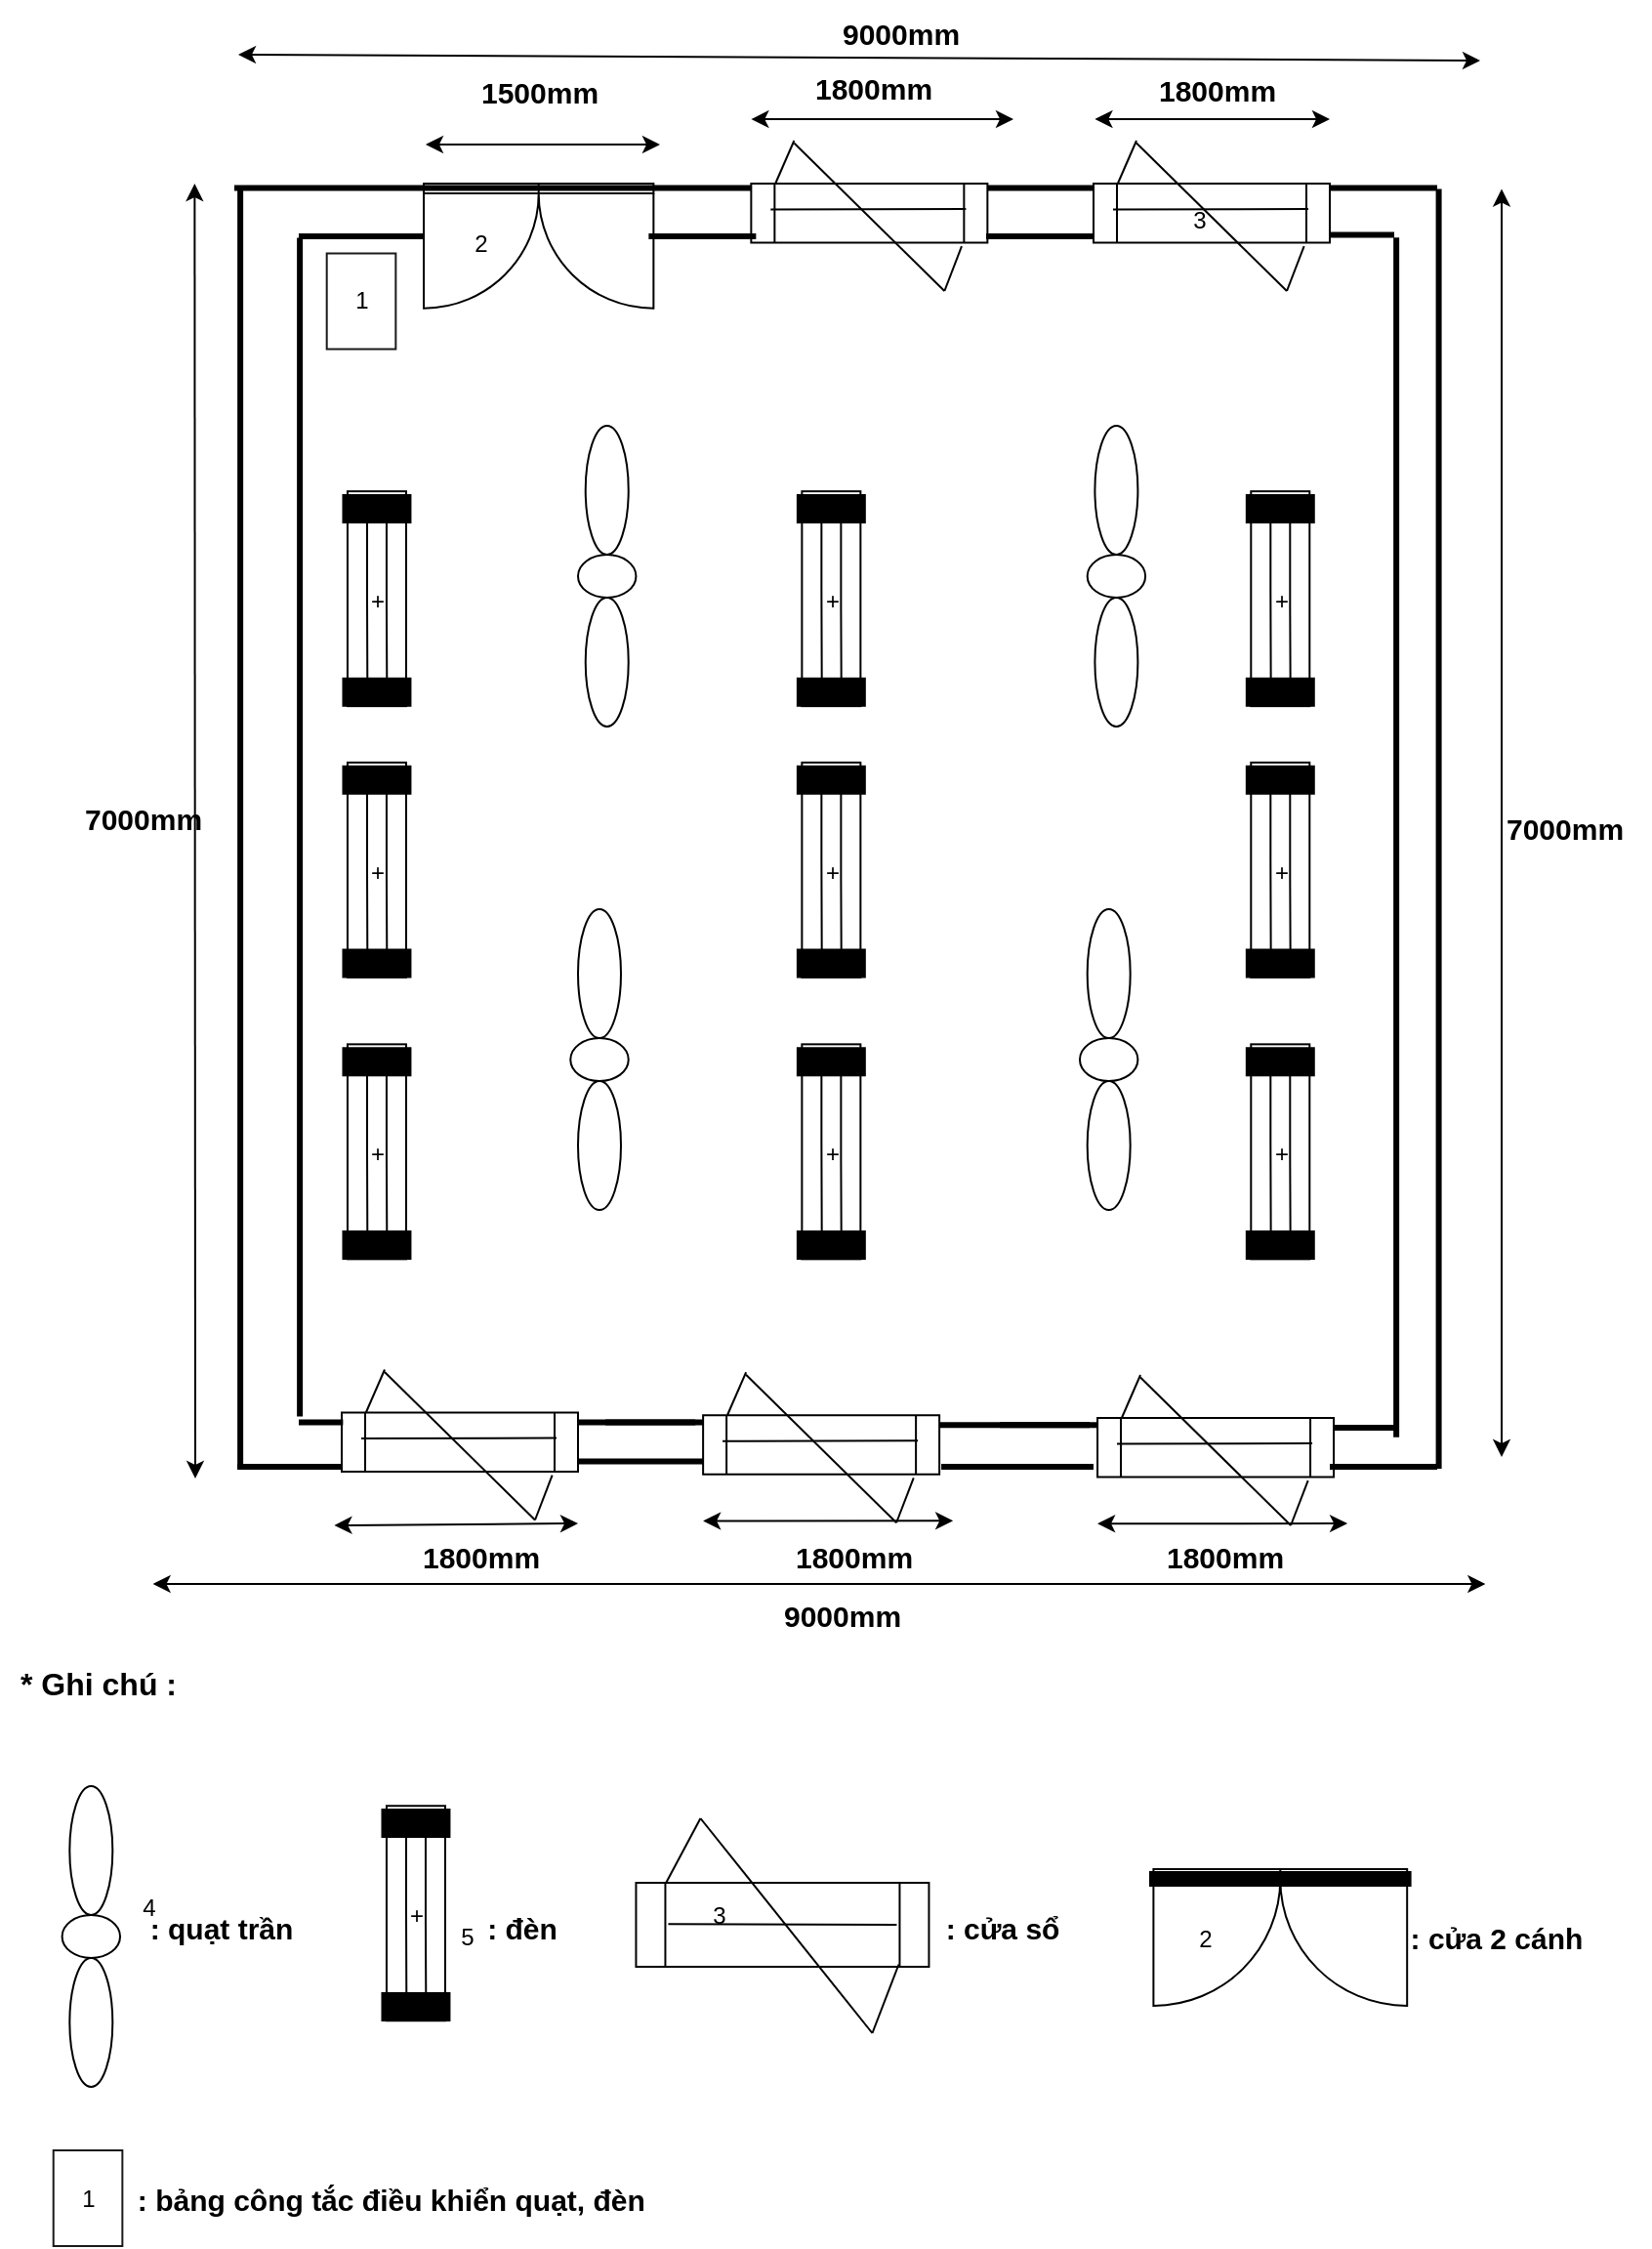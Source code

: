 <mxfile version="27.0.4" pages="6">
  <diagram name="Trang-1" id="iNuTgDqB5YGGc_dW255r">
    <mxGraphModel dx="2316" dy="1264" grid="1" gridSize="11" guides="1" tooltips="1" connect="1" arrows="1" fold="1" page="1" pageScale="1" pageWidth="1654" pageHeight="1169" background="none" math="0" shadow="0">
      <root>
        <mxCell id="0" />
        <mxCell id="1" parent="0" />
        <mxCell id="Lc2VKI5pzuuBeO4M9qtB-30" value="" style="verticalLabelPosition=bottom;html=1;verticalAlign=top;align=center;shape=mxgraph.floorplan.doorDouble;aspect=fixed;" parent="1" vertex="1">
          <mxGeometry x="240.03" y="96" width="117.65" height="62.5" as="geometry" />
        </mxCell>
        <mxCell id="Lc2VKI5pzuuBeO4M9qtB-32" value="" style="line;strokeWidth=3;html=1;" parent="1" vertex="1">
          <mxGeometry x="357.68" y="88.25" width="50" height="20" as="geometry" />
        </mxCell>
        <mxCell id="Lc2VKI5pzuuBeO4M9qtB-36" value="" style="line;strokeWidth=3;html=1;" parent="1" vertex="1">
          <mxGeometry x="704" y="112.25" width="33" height="20" as="geometry" />
        </mxCell>
        <mxCell id="Lc2VKI5pzuuBeO4M9qtB-44" value="" style="line;strokeWidth=3;html=1;rotation=90;" parent="1" vertex="1">
          <mxGeometry x="430.94" y="420.71" width="614.25" height="20.15" as="geometry" />
        </mxCell>
        <mxCell id="Lc2VKI5pzuuBeO4M9qtB-91" value="" style="shape=process;whiteSpace=wrap;html=1;backgroundOutline=1;fillColor=none;verticalAlign=top;align=right;rotation=90;" parent="1" vertex="1">
          <mxGeometry x="393.68" y="293.56" width="110" height="30" as="geometry" />
        </mxCell>
        <mxCell id="Lc2VKI5pzuuBeO4M9qtB-92" value="" style="endArrow=none;html=1;rounded=0;" parent="1" edge="1">
          <mxGeometry width="50" height="50" relative="1" as="geometry">
            <mxPoint x="443.68" y="263" as="sourcePoint" />
            <mxPoint x="443.86" y="354.13" as="targetPoint" />
            <Array as="points">
              <mxPoint x="443.68" y="303" />
            </Array>
          </mxGeometry>
        </mxCell>
        <mxCell id="Lc2VKI5pzuuBeO4M9qtB-93" value="" style="endArrow=none;html=1;rounded=0;" parent="1" edge="1">
          <mxGeometry width="50" height="50" relative="1" as="geometry">
            <mxPoint x="453.68" y="263" as="sourcePoint" />
            <mxPoint x="453.86" y="354.13" as="targetPoint" />
            <Array as="points">
              <mxPoint x="453.68" y="313" />
            </Array>
          </mxGeometry>
        </mxCell>
        <mxCell id="Lc2VKI5pzuuBeO4M9qtB-121" value="" style="line;strokeWidth=3;html=1;" parent="1" vertex="1">
          <mxGeometry x="706.03" y="723" width="30.97" height="20" as="geometry" />
        </mxCell>
        <mxCell id="q1vCyBdFo2SXuo92vj-O-37" value="" style="endArrow=classic;startArrow=classic;html=1;rounded=0;" parent="1" edge="1">
          <mxGeometry width="50" height="50" relative="1" as="geometry">
            <mxPoint x="123" y="759" as="sourcePoint" />
            <mxPoint x="122.68" y="96" as="targetPoint" />
          </mxGeometry>
        </mxCell>
        <mxCell id="q1vCyBdFo2SXuo92vj-O-39" value="7000mm" style="text;html=1;align=center;verticalAlign=middle;resizable=0;points=[];autosize=1;strokeColor=none;fillColor=none;strokeWidth=1;rounded=0;fontStyle=1;fontSize=15;" parent="1" vertex="1">
          <mxGeometry x="51.54" y="404.6" width="88" height="33" as="geometry" />
        </mxCell>
        <mxCell id="q1vCyBdFo2SXuo92vj-O-42" value="" style="endArrow=classic;startArrow=classic;html=1;rounded=0;" parent="1" edge="1">
          <mxGeometry width="50" height="50" relative="1" as="geometry">
            <mxPoint x="145" y="30" as="sourcePoint" />
            <mxPoint x="781" y="33" as="targetPoint" />
          </mxGeometry>
        </mxCell>
        <mxCell id="q1vCyBdFo2SXuo92vj-O-43" value="9000mm" style="text;html=1;align=center;verticalAlign=middle;resizable=0;points=[];autosize=1;strokeColor=none;fillColor=none;strokeWidth=1;rounded=0;fontStyle=1;fontSize=15;" parent="1" vertex="1">
          <mxGeometry x="439.68" y="2" width="88" height="33" as="geometry" />
        </mxCell>
        <mxCell id="q1vCyBdFo2SXuo92vj-O-44" value="" style="endArrow=classic;startArrow=classic;html=1;rounded=0;" parent="1" edge="1">
          <mxGeometry width="50" height="50" relative="1" as="geometry">
            <mxPoint x="792" y="748" as="sourcePoint" />
            <mxPoint x="792" y="98.75" as="targetPoint" />
          </mxGeometry>
        </mxCell>
        <mxCell id="q1vCyBdFo2SXuo92vj-O-45" value="7000mm" style="text;html=1;align=center;verticalAlign=middle;resizable=0;points=[];autosize=1;strokeColor=none;fillColor=none;strokeWidth=1;rounded=0;fontStyle=1;fontSize=15;" parent="1" vertex="1">
          <mxGeometry x="779.65" y="409.86" width="88" height="33" as="geometry" />
        </mxCell>
        <mxCell id="q1vCyBdFo2SXuo92vj-O-46" value="" style="endArrow=classic;startArrow=classic;html=1;rounded=0;" parent="1" edge="1">
          <mxGeometry width="50" height="50" relative="1" as="geometry">
            <mxPoint x="101.28" y="813" as="sourcePoint" />
            <mxPoint x="783.68" y="813" as="targetPoint" />
          </mxGeometry>
        </mxCell>
        <mxCell id="q1vCyBdFo2SXuo92vj-O-47" value="9000mm" style="text;html=1;align=center;verticalAlign=middle;resizable=0;points=[];autosize=1;strokeColor=none;fillColor=none;strokeWidth=1;rounded=0;fontStyle=1;fontSize=15;" parent="1" vertex="1">
          <mxGeometry x="409.68" y="812" width="88" height="33" as="geometry" />
        </mxCell>
        <mxCell id="q1vCyBdFo2SXuo92vj-O-48" value="" style="endArrow=classic;startArrow=classic;html=1;rounded=0;" parent="1" edge="1">
          <mxGeometry width="50" height="50" relative="1" as="geometry">
            <mxPoint x="585.03" y="782.1" as="sourcePoint" />
            <mxPoint x="713.05" y="782.05" as="targetPoint" />
          </mxGeometry>
        </mxCell>
        <mxCell id="q1vCyBdFo2SXuo92vj-O-49" value="1800mm" style="text;html=1;align=center;verticalAlign=middle;resizable=0;points=[];autosize=1;strokeColor=none;fillColor=none;strokeWidth=1;rounded=0;fontStyle=1;fontSize=15;" parent="1" vertex="1">
          <mxGeometry x="224.98" y="782" width="88" height="33" as="geometry" />
        </mxCell>
        <mxCell id="q1vCyBdFo2SXuo92vj-O-50" value="" style="endArrow=classic;startArrow=classic;html=1;rounded=0;" parent="1" edge="1">
          <mxGeometry width="50" height="50" relative="1" as="geometry">
            <mxPoint x="194.21" y="783" as="sourcePoint" />
            <mxPoint x="319" y="782" as="targetPoint" />
          </mxGeometry>
        </mxCell>
        <mxCell id="q1vCyBdFo2SXuo92vj-O-55" value="1800mm" style="text;html=1;align=center;verticalAlign=middle;resizable=0;points=[];autosize=1;strokeColor=none;fillColor=none;strokeWidth=1;rounded=0;fontStyle=1;fontSize=15;" parent="1" vertex="1">
          <mxGeometry x="426.03" y="30" width="88" height="33" as="geometry" />
        </mxCell>
        <mxCell id="q1vCyBdFo2SXuo92vj-O-56" value="" style="endArrow=classic;startArrow=classic;html=1;rounded=0;" parent="1" edge="1">
          <mxGeometry width="50" height="50" relative="1" as="geometry">
            <mxPoint x="407.68" y="63.05" as="sourcePoint" />
            <mxPoint x="542" y="63" as="targetPoint" />
          </mxGeometry>
        </mxCell>
        <mxCell id="q1vCyBdFo2SXuo92vj-O-57" value="1800mm" style="text;html=1;align=center;verticalAlign=middle;resizable=0;points=[];autosize=1;strokeColor=none;fillColor=none;strokeWidth=1;rounded=0;fontStyle=1;fontSize=15;" parent="1" vertex="1">
          <mxGeometry x="601.53" y="31" width="88" height="33" as="geometry" />
        </mxCell>
        <mxCell id="q1vCyBdFo2SXuo92vj-O-58" value="" style="endArrow=classic;startArrow=classic;html=1;rounded=0;" parent="1" edge="1">
          <mxGeometry width="50" height="50" relative="1" as="geometry">
            <mxPoint x="240.98" y="76" as="sourcePoint" />
            <mxPoint x="360.98" y="76" as="targetPoint" />
          </mxGeometry>
        </mxCell>
        <mxCell id="q1vCyBdFo2SXuo92vj-O-59" value="1500mm" style="text;html=1;align=center;verticalAlign=middle;resizable=0;points=[];autosize=1;strokeColor=none;fillColor=none;strokeWidth=1;rounded=0;fontStyle=1;fontSize=15;" parent="1" vertex="1">
          <mxGeometry x="254.85" y="32" width="88" height="33" as="geometry" />
        </mxCell>
        <mxCell id="4goyPBQcjFBJBdOGyTjl-12" value="" style="verticalLabelPosition=bottom;html=1;verticalAlign=top;align=center;shape=mxgraph.floorplan.doorDouble;aspect=fixed;" parent="1" vertex="1">
          <mxGeometry x="613.7" y="959" width="129.89" height="69" as="geometry" />
        </mxCell>
        <mxCell id="4goyPBQcjFBJBdOGyTjl-14" value=": quạt trần" style="text;html=1;align=center;verticalAlign=middle;resizable=0;points=[];autosize=1;strokeColor=none;fillColor=none;fontStyle=1;fontSize=15;" parent="1" vertex="1">
          <mxGeometry x="90.68" y="974" width="90" height="30" as="geometry" />
        </mxCell>
        <mxCell id="4goyPBQcjFBJBdOGyTjl-15" value=": đèn" style="text;html=1;align=center;verticalAlign=middle;resizable=0;points=[];autosize=1;strokeColor=none;fillColor=none;fontStyle=1;fontSize=15;" parent="1" vertex="1">
          <mxGeometry x="260" y="974" width="60" height="30" as="geometry" />
        </mxCell>
        <mxCell id="4goyPBQcjFBJBdOGyTjl-16" value=": cửa sổ" style="text;html=1;align=center;verticalAlign=middle;resizable=0;points=[];autosize=1;strokeColor=none;fillColor=none;fontStyle=1;fontSize=15;" parent="1" vertex="1">
          <mxGeometry x="495.98" y="974" width="80" height="30" as="geometry" />
        </mxCell>
        <mxCell id="4goyPBQcjFBJBdOGyTjl-17" value=": cửa 2 cánh" style="text;html=1;align=center;verticalAlign=middle;resizable=0;points=[];autosize=1;strokeColor=none;fillColor=none;fontStyle=1;fontSize=15;" parent="1" vertex="1">
          <mxGeometry x="733.65" y="978.5" width="110" height="30" as="geometry" />
        </mxCell>
        <mxCell id="4goyPBQcjFBJBdOGyTjl-18" value=": bảng công tắc điều khiển quạt, đèn&amp;nbsp;" style="text;html=1;align=center;verticalAlign=middle;resizable=0;points=[];autosize=1;strokeColor=none;fillColor=none;fontStyle=1;fontSize=15;" parent="1" vertex="1">
          <mxGeometry x="87.42" y="1111" width="275" height="33" as="geometry" />
        </mxCell>
        <mxCell id="4goyPBQcjFBJBdOGyTjl-21" value="* Ghi chú :" style="text;html=1;align=center;verticalAlign=middle;resizable=0;points=[];autosize=1;strokeColor=none;fillColor=none;fontStyle=1;fontSize=16;" parent="1" vertex="1">
          <mxGeometry x="23.68" y="847" width="99" height="33" as="geometry" />
        </mxCell>
        <mxCell id="V8paf829me6YNn5D3Biu-38" value="" style="ellipse;whiteSpace=wrap;html=1;fillColor=none;" parent="1" vertex="1">
          <mxGeometry x="319" y="286" width="29.72" height="22" as="geometry" />
        </mxCell>
        <mxCell id="V8paf829me6YNn5D3Biu-40" value="" style="ellipse;whiteSpace=wrap;html=1;fillColor=none;labelBackgroundColor=none;" parent="1" vertex="1">
          <mxGeometry x="322.86" y="220" width="22" height="66" as="geometry" />
        </mxCell>
        <mxCell id="V8paf829me6YNn5D3Biu-74" value="" style="line;strokeWidth=15;fillColor=default;align=left;verticalAlign=middle;spacingTop=-1;spacingLeft=3;spacingRight=3;rotatable=0;labelPosition=right;points=[];portConstraint=eastwest;strokeColor=inherit;rounded=0;shadow=0;glass=0;fillStyle=solid;fontFamily=Helvetica;fontSize=12;fontColor=default;labelBackgroundColor=default;labelBorderColor=default;perimeterSpacing=15;" parent="1" vertex="1">
          <mxGeometry x="430.94" y="253" width="35.48" height="19" as="geometry" />
        </mxCell>
        <mxCell id="V8paf829me6YNn5D3Biu-75" value="" style="line;strokeWidth=15;fillColor=default;align=left;verticalAlign=middle;spacingTop=-1;spacingLeft=3;spacingRight=3;rotatable=0;labelPosition=right;points=[];portConstraint=eastwest;strokeColor=inherit;rounded=0;shadow=0;glass=0;fillStyle=solid;fontFamily=Helvetica;fontSize=12;fontColor=default;labelBackgroundColor=default;labelBorderColor=default;perimeterSpacing=15;" parent="1" vertex="1">
          <mxGeometry x="430.94" y="346.88" width="35.48" height="19" as="geometry" />
        </mxCell>
        <mxCell id="ShumVkeDeJa9A1xIaNcE-3" value="2" style="text;html=1;align=center;verticalAlign=middle;resizable=0;points=[];autosize=1;strokeColor=none;fillColor=none;fontFamily=Helvetica;fontSize=12;fontColor=default;" parent="1" vertex="1">
          <mxGeometry x="252.48" y="110.41" width="33" height="33" as="geometry" />
        </mxCell>
        <mxCell id="ShumVkeDeJa9A1xIaNcE-12" style="edgeStyle=orthogonalEdgeStyle;rounded=0;orthogonalLoop=1;jettySize=auto;html=1;exitX=0.5;exitY=1;exitDx=0;exitDy=0;entryX=0.477;entryY=1.234;entryDx=0;entryDy=0;entryPerimeter=0;fontFamily=Helvetica;fontSize=12;fontColor=default;" parent="1" edge="1">
          <mxGeometry relative="1" as="geometry">
            <mxPoint x="130.34" y="192" as="sourcePoint" />
            <mxPoint x="130.581" y="191.722" as="targetPoint" />
          </mxGeometry>
        </mxCell>
        <mxCell id="ShumVkeDeJa9A1xIaNcE-13" value="" style="rounded=0;whiteSpace=wrap;html=1;shadow=0;glass=0;fillStyle=solid;strokeColor=#1A1A1A;align=right;verticalAlign=top;fontFamily=Helvetica;fontSize=12;fontColor=default;fillColor=none;gradientColor=none;" parent="1" vertex="1">
          <mxGeometry x="50.36" y="1103" width="35.32" height="49" as="geometry" />
        </mxCell>
        <mxCell id="ShumVkeDeJa9A1xIaNcE-14" value="1" style="text;html=1;align=center;verticalAlign=middle;resizable=0;points=[];autosize=1;strokeColor=none;fillColor=none;fontFamily=Helvetica;fontSize=12;fontColor=default;" parent="1" vertex="1">
          <mxGeometry x="51.52" y="1111" width="33" height="33" as="geometry" />
        </mxCell>
        <mxCell id="ShumVkeDeJa9A1xIaNcE-18" value="4" style="text;html=1;align=center;verticalAlign=middle;resizable=0;points=[];autosize=1;strokeColor=none;fillColor=none;fontFamily=Helvetica;fontSize=12;fontColor=default;" parent="1" vertex="1">
          <mxGeometry x="82.54" y="962.93" width="33" height="33" as="geometry" />
        </mxCell>
        <mxCell id="ShumVkeDeJa9A1xIaNcE-25" value="5" style="text;html=1;align=center;verticalAlign=middle;resizable=0;points=[];autosize=1;strokeColor=none;fillColor=none;fontFamily=Helvetica;fontSize=12;fontColor=default;" parent="1" vertex="1">
          <mxGeometry x="245.68" y="977" width="33" height="33" as="geometry" />
        </mxCell>
        <mxCell id="ShumVkeDeJa9A1xIaNcE-26" value="" style="shape=process;whiteSpace=wrap;html=1;backgroundOutline=1;fillColor=none;" parent="1" vertex="1">
          <mxGeometry x="348.72" y="966" width="150" height="43" as="geometry" />
        </mxCell>
        <mxCell id="ShumVkeDeJa9A1xIaNcE-27" value="" style="endArrow=none;html=1;rounded=0;" parent="1" edge="1">
          <mxGeometry width="50" height="50" relative="1" as="geometry">
            <mxPoint x="482.22" y="987.5" as="sourcePoint" />
            <mxPoint x="365.22" y="987.16" as="targetPoint" />
          </mxGeometry>
        </mxCell>
        <mxCell id="ShumVkeDeJa9A1xIaNcE-28" value="" style="endArrow=none;html=1;rounded=0;" parent="1" edge="1">
          <mxGeometry width="50" height="50" relative="1" as="geometry">
            <mxPoint x="381.72" y="933" as="sourcePoint" />
            <mxPoint x="469.72" y="1043" as="targetPoint" />
          </mxGeometry>
        </mxCell>
        <mxCell id="ShumVkeDeJa9A1xIaNcE-29" value="" style="endArrow=none;html=1;rounded=0;exitX=0.103;exitY=-0.004;exitDx=0;exitDy=0;exitPerimeter=0;" parent="1" source="ShumVkeDeJa9A1xIaNcE-26" edge="1">
          <mxGeometry width="50" height="50" relative="1" as="geometry">
            <mxPoint x="359.72" y="966" as="sourcePoint" />
            <mxPoint x="381.72" y="933" as="targetPoint" />
          </mxGeometry>
        </mxCell>
        <mxCell id="ShumVkeDeJa9A1xIaNcE-30" value="" style="endArrow=none;html=1;rounded=0;entryX=0.897;entryY=0.971;entryDx=0;entryDy=0;entryPerimeter=0;" parent="1" target="ShumVkeDeJa9A1xIaNcE-26" edge="1">
          <mxGeometry width="50" height="50" relative="1" as="geometry">
            <mxPoint x="469.72" y="1043" as="sourcePoint" />
            <mxPoint x="476.72" y="1021" as="targetPoint" />
          </mxGeometry>
        </mxCell>
        <mxCell id="ShumVkeDeJa9A1xIaNcE-31" value="3" style="text;html=1;align=center;verticalAlign=middle;resizable=0;points=[];autosize=1;strokeColor=none;fillColor=none;fontFamily=Helvetica;fontSize=12;fontColor=default;" parent="1" vertex="1">
          <mxGeometry x="374.68" y="966" width="33" height="33" as="geometry" />
        </mxCell>
        <mxCell id="ShumVkeDeJa9A1xIaNcE-32" value="2" style="text;html=1;align=center;verticalAlign=middle;resizable=0;points=[];autosize=1;strokeColor=none;fillColor=none;fontFamily=Helvetica;fontSize=12;fontColor=default;" parent="1" vertex="1">
          <mxGeometry x="623.65" y="978.5" width="33" height="33" as="geometry" />
        </mxCell>
        <mxCell id="gJ8m-KpDOwQgIDMxHRL6-1" value="" style="ellipse;whiteSpace=wrap;html=1;fillColor=none;labelBackgroundColor=none;rotation=-180;" parent="1" vertex="1">
          <mxGeometry x="322.86" y="308" width="22" height="66" as="geometry" />
        </mxCell>
        <mxCell id="gJ8m-KpDOwQgIDMxHRL6-4" value="&lt;font style=&quot;vertical-align: inherit;&quot;&gt;&lt;font style=&quot;vertical-align: inherit;&quot;&gt;+&lt;/font&gt;&lt;/font&gt;" style="text;html=1;align=center;verticalAlign=middle;resizable=0;points=[];autosize=1;strokeColor=none;fillColor=none;" parent="1" vertex="1">
          <mxGeometry x="432.18" y="293.56" width="33" height="33" as="geometry" />
        </mxCell>
        <mxCell id="gJ8m-KpDOwQgIDMxHRL6-7" value="" style="ellipse;whiteSpace=wrap;html=1;fillColor=none;" parent="1" vertex="1">
          <mxGeometry x="315.14" y="533.55" width="29.72" height="22" as="geometry" />
        </mxCell>
        <mxCell id="gJ8m-KpDOwQgIDMxHRL6-8" value="" style="ellipse;whiteSpace=wrap;html=1;fillColor=none;labelBackgroundColor=none;" parent="1" vertex="1">
          <mxGeometry x="319" y="467.55" width="22" height="66" as="geometry" />
        </mxCell>
        <mxCell id="gJ8m-KpDOwQgIDMxHRL6-9" value="" style="ellipse;whiteSpace=wrap;html=1;fillColor=none;labelBackgroundColor=none;rotation=-180;" parent="1" vertex="1">
          <mxGeometry x="319" y="555.55" width="22" height="66" as="geometry" />
        </mxCell>
        <mxCell id="gJ8m-KpDOwQgIDMxHRL6-16" value="" style="shape=process;whiteSpace=wrap;html=1;backgroundOutline=1;fillColor=none;verticalAlign=top;align=right;rotation=90;" parent="1" vertex="1">
          <mxGeometry x="393.68" y="432.42" width="110" height="30" as="geometry" />
        </mxCell>
        <mxCell id="gJ8m-KpDOwQgIDMxHRL6-17" value="" style="endArrow=none;html=1;rounded=0;" parent="1" edge="1">
          <mxGeometry width="50" height="50" relative="1" as="geometry">
            <mxPoint x="443.68" y="401.86" as="sourcePoint" />
            <mxPoint x="443.86" y="492.99" as="targetPoint" />
            <Array as="points">
              <mxPoint x="443.68" y="441.86" />
            </Array>
          </mxGeometry>
        </mxCell>
        <mxCell id="gJ8m-KpDOwQgIDMxHRL6-18" value="" style="endArrow=none;html=1;rounded=0;" parent="1" edge="1">
          <mxGeometry width="50" height="50" relative="1" as="geometry">
            <mxPoint x="453.68" y="401.86" as="sourcePoint" />
            <mxPoint x="453.86" y="492.99" as="targetPoint" />
            <Array as="points">
              <mxPoint x="453.68" y="451.86" />
            </Array>
          </mxGeometry>
        </mxCell>
        <mxCell id="gJ8m-KpDOwQgIDMxHRL6-19" value="" style="line;strokeWidth=15;fillColor=default;align=left;verticalAlign=middle;spacingTop=-1;spacingLeft=3;spacingRight=3;rotatable=0;labelPosition=right;points=[];portConstraint=eastwest;strokeColor=inherit;rounded=0;shadow=0;glass=0;fillStyle=solid;fontFamily=Helvetica;fontSize=12;fontColor=default;labelBackgroundColor=default;labelBorderColor=default;perimeterSpacing=15;" parent="1" vertex="1">
          <mxGeometry x="430.94" y="391.86" width="35.48" height="19" as="geometry" />
        </mxCell>
        <mxCell id="gJ8m-KpDOwQgIDMxHRL6-20" value="" style="line;strokeWidth=15;fillColor=default;align=left;verticalAlign=middle;spacingTop=-1;spacingLeft=3;spacingRight=3;rotatable=0;labelPosition=right;points=[];portConstraint=eastwest;strokeColor=inherit;rounded=0;shadow=0;glass=0;fillStyle=solid;fontFamily=Helvetica;fontSize=12;fontColor=default;labelBackgroundColor=default;labelBorderColor=default;perimeterSpacing=15;" parent="1" vertex="1">
          <mxGeometry x="430.94" y="485.74" width="35.48" height="19" as="geometry" />
        </mxCell>
        <mxCell id="gJ8m-KpDOwQgIDMxHRL6-21" value="&lt;font style=&quot;vertical-align: inherit;&quot;&gt;&lt;font style=&quot;vertical-align: inherit;&quot;&gt;+&lt;/font&gt;&lt;/font&gt;" style="text;html=1;align=center;verticalAlign=middle;resizable=0;points=[];autosize=1;strokeColor=none;fillColor=none;" parent="1" vertex="1">
          <mxGeometry x="432.18" y="432.42" width="33" height="33" as="geometry" />
        </mxCell>
        <mxCell id="gJ8m-KpDOwQgIDMxHRL6-41" value="" style="shape=process;whiteSpace=wrap;html=1;backgroundOutline=1;fillColor=none;verticalAlign=top;align=right;rotation=90;" parent="1" vertex="1">
          <mxGeometry x="393.68" y="576.68" width="110" height="30" as="geometry" />
        </mxCell>
        <mxCell id="gJ8m-KpDOwQgIDMxHRL6-42" value="" style="endArrow=none;html=1;rounded=0;" parent="1" edge="1">
          <mxGeometry width="50" height="50" relative="1" as="geometry">
            <mxPoint x="443.68" y="546.12" as="sourcePoint" />
            <mxPoint x="443.86" y="637.25" as="targetPoint" />
            <Array as="points">
              <mxPoint x="443.68" y="586.12" />
            </Array>
          </mxGeometry>
        </mxCell>
        <mxCell id="gJ8m-KpDOwQgIDMxHRL6-43" value="" style="endArrow=none;html=1;rounded=0;" parent="1" edge="1">
          <mxGeometry width="50" height="50" relative="1" as="geometry">
            <mxPoint x="453.68" y="546.12" as="sourcePoint" />
            <mxPoint x="453.86" y="637.25" as="targetPoint" />
            <Array as="points">
              <mxPoint x="453.68" y="596.12" />
            </Array>
          </mxGeometry>
        </mxCell>
        <mxCell id="gJ8m-KpDOwQgIDMxHRL6-44" value="" style="line;strokeWidth=15;fillColor=default;align=left;verticalAlign=middle;spacingTop=-1;spacingLeft=3;spacingRight=3;rotatable=0;labelPosition=right;points=[];portConstraint=eastwest;strokeColor=inherit;rounded=0;shadow=0;glass=0;fillStyle=solid;fontFamily=Helvetica;fontSize=12;fontColor=default;labelBackgroundColor=default;labelBorderColor=default;perimeterSpacing=15;" parent="1" vertex="1">
          <mxGeometry x="430.94" y="536.12" width="35.48" height="19" as="geometry" />
        </mxCell>
        <mxCell id="gJ8m-KpDOwQgIDMxHRL6-45" value="" style="line;strokeWidth=15;fillColor=default;align=left;verticalAlign=middle;spacingTop=-1;spacingLeft=3;spacingRight=3;rotatable=0;labelPosition=right;points=[];portConstraint=eastwest;strokeColor=inherit;rounded=0;shadow=0;glass=0;fillStyle=solid;fontFamily=Helvetica;fontSize=12;fontColor=default;labelBackgroundColor=default;labelBorderColor=default;perimeterSpacing=15;" parent="1" vertex="1">
          <mxGeometry x="430.94" y="630" width="35.48" height="19" as="geometry" />
        </mxCell>
        <mxCell id="gJ8m-KpDOwQgIDMxHRL6-46" value="&lt;font style=&quot;vertical-align: inherit;&quot;&gt;&lt;font style=&quot;vertical-align: inherit;&quot;&gt;+&lt;/font&gt;&lt;/font&gt;" style="text;html=1;align=center;verticalAlign=middle;resizable=0;points=[];autosize=1;strokeColor=none;fillColor=none;" parent="1" vertex="1">
          <mxGeometry x="432.18" y="576.68" width="33" height="33" as="geometry" />
        </mxCell>
        <mxCell id="gJ8m-KpDOwQgIDMxHRL6-47" value="" style="shape=process;whiteSpace=wrap;html=1;backgroundOutline=1;fillColor=none;verticalAlign=top;align=right;rotation=90;" parent="1" vertex="1">
          <mxGeometry x="160.98" y="293.56" width="110" height="30" as="geometry" />
        </mxCell>
        <mxCell id="gJ8m-KpDOwQgIDMxHRL6-48" value="" style="endArrow=none;html=1;rounded=0;" parent="1" edge="1">
          <mxGeometry width="50" height="50" relative="1" as="geometry">
            <mxPoint x="210.98" y="263" as="sourcePoint" />
            <mxPoint x="211.16" y="354.13" as="targetPoint" />
            <Array as="points">
              <mxPoint x="210.98" y="303" />
            </Array>
          </mxGeometry>
        </mxCell>
        <mxCell id="gJ8m-KpDOwQgIDMxHRL6-49" value="" style="endArrow=none;html=1;rounded=0;" parent="1" edge="1">
          <mxGeometry width="50" height="50" relative="1" as="geometry">
            <mxPoint x="220.98" y="263" as="sourcePoint" />
            <mxPoint x="221.16" y="354.13" as="targetPoint" />
            <Array as="points">
              <mxPoint x="220.98" y="313" />
            </Array>
          </mxGeometry>
        </mxCell>
        <mxCell id="gJ8m-KpDOwQgIDMxHRL6-50" value="" style="line;strokeWidth=15;fillColor=default;align=left;verticalAlign=middle;spacingTop=-1;spacingLeft=3;spacingRight=3;rotatable=0;labelPosition=right;points=[];portConstraint=eastwest;strokeColor=inherit;rounded=0;shadow=0;glass=0;fillStyle=solid;fontFamily=Helvetica;fontSize=12;fontColor=default;labelBackgroundColor=default;labelBorderColor=default;perimeterSpacing=15;" parent="1" vertex="1">
          <mxGeometry x="198.24" y="253" width="35.48" height="19" as="geometry" />
        </mxCell>
        <mxCell id="gJ8m-KpDOwQgIDMxHRL6-51" value="" style="line;strokeWidth=15;fillColor=default;align=left;verticalAlign=middle;spacingTop=-1;spacingLeft=3;spacingRight=3;rotatable=0;labelPosition=right;points=[];portConstraint=eastwest;strokeColor=inherit;rounded=0;shadow=0;glass=0;fillStyle=solid;fontFamily=Helvetica;fontSize=12;fontColor=default;labelBackgroundColor=default;labelBorderColor=default;perimeterSpacing=15;" parent="1" vertex="1">
          <mxGeometry x="198.24" y="346.88" width="35.48" height="19" as="geometry" />
        </mxCell>
        <mxCell id="gJ8m-KpDOwQgIDMxHRL6-52" value="&lt;font style=&quot;vertical-align: inherit;&quot;&gt;&lt;font style=&quot;vertical-align: inherit;&quot;&gt;+&lt;/font&gt;&lt;/font&gt;" style="text;html=1;align=center;verticalAlign=middle;resizable=0;points=[];autosize=1;strokeColor=none;fillColor=none;" parent="1" vertex="1">
          <mxGeometry x="199.48" y="293.56" width="33" height="33" as="geometry" />
        </mxCell>
        <mxCell id="gJ8m-KpDOwQgIDMxHRL6-53" value="" style="shape=process;whiteSpace=wrap;html=1;backgroundOutline=1;fillColor=none;verticalAlign=top;align=right;rotation=90;" parent="1" vertex="1">
          <mxGeometry x="160.98" y="432.42" width="110" height="30" as="geometry" />
        </mxCell>
        <mxCell id="gJ8m-KpDOwQgIDMxHRL6-54" value="" style="endArrow=none;html=1;rounded=0;" parent="1" edge="1">
          <mxGeometry width="50" height="50" relative="1" as="geometry">
            <mxPoint x="210.98" y="401.86" as="sourcePoint" />
            <mxPoint x="211.16" y="492.99" as="targetPoint" />
            <Array as="points">
              <mxPoint x="210.98" y="441.86" />
            </Array>
          </mxGeometry>
        </mxCell>
        <mxCell id="gJ8m-KpDOwQgIDMxHRL6-55" value="" style="endArrow=none;html=1;rounded=0;" parent="1" edge="1">
          <mxGeometry width="50" height="50" relative="1" as="geometry">
            <mxPoint x="220.98" y="401.86" as="sourcePoint" />
            <mxPoint x="221.16" y="492.99" as="targetPoint" />
            <Array as="points">
              <mxPoint x="220.98" y="451.86" />
            </Array>
          </mxGeometry>
        </mxCell>
        <mxCell id="gJ8m-KpDOwQgIDMxHRL6-56" value="" style="line;strokeWidth=15;fillColor=default;align=left;verticalAlign=middle;spacingTop=-1;spacingLeft=3;spacingRight=3;rotatable=0;labelPosition=right;points=[];portConstraint=eastwest;strokeColor=inherit;rounded=0;shadow=0;glass=0;fillStyle=solid;fontFamily=Helvetica;fontSize=12;fontColor=default;labelBackgroundColor=default;labelBorderColor=default;perimeterSpacing=15;" parent="1" vertex="1">
          <mxGeometry x="198.24" y="391.86" width="35.48" height="19" as="geometry" />
        </mxCell>
        <mxCell id="gJ8m-KpDOwQgIDMxHRL6-57" value="" style="line;strokeWidth=15;fillColor=default;align=left;verticalAlign=middle;spacingTop=-1;spacingLeft=3;spacingRight=3;rotatable=0;labelPosition=right;points=[];portConstraint=eastwest;strokeColor=inherit;rounded=0;shadow=0;glass=0;fillStyle=solid;fontFamily=Helvetica;fontSize=12;fontColor=default;labelBackgroundColor=default;labelBorderColor=default;perimeterSpacing=15;" parent="1" vertex="1">
          <mxGeometry x="198.24" y="485.74" width="35.48" height="19" as="geometry" />
        </mxCell>
        <mxCell id="gJ8m-KpDOwQgIDMxHRL6-58" value="&lt;font style=&quot;vertical-align: inherit;&quot;&gt;&lt;font style=&quot;vertical-align: inherit;&quot;&gt;+&lt;/font&gt;&lt;/font&gt;" style="text;html=1;align=center;verticalAlign=middle;resizable=0;points=[];autosize=1;strokeColor=none;fillColor=none;" parent="1" vertex="1">
          <mxGeometry x="199.48" y="432.42" width="33" height="33" as="geometry" />
        </mxCell>
        <mxCell id="gJ8m-KpDOwQgIDMxHRL6-59" value="" style="shape=process;whiteSpace=wrap;html=1;backgroundOutline=1;fillColor=none;verticalAlign=top;align=right;rotation=90;" parent="1" vertex="1">
          <mxGeometry x="160.98" y="576.68" width="110" height="30" as="geometry" />
        </mxCell>
        <mxCell id="gJ8m-KpDOwQgIDMxHRL6-60" value="" style="endArrow=none;html=1;rounded=0;" parent="1" edge="1">
          <mxGeometry width="50" height="50" relative="1" as="geometry">
            <mxPoint x="210.98" y="546.12" as="sourcePoint" />
            <mxPoint x="211.16" y="637.25" as="targetPoint" />
            <Array as="points">
              <mxPoint x="210.98" y="586.12" />
            </Array>
          </mxGeometry>
        </mxCell>
        <mxCell id="gJ8m-KpDOwQgIDMxHRL6-61" value="" style="endArrow=none;html=1;rounded=0;" parent="1" edge="1">
          <mxGeometry width="50" height="50" relative="1" as="geometry">
            <mxPoint x="220.98" y="546.12" as="sourcePoint" />
            <mxPoint x="221.16" y="637.25" as="targetPoint" />
            <Array as="points">
              <mxPoint x="220.98" y="596.12" />
            </Array>
          </mxGeometry>
        </mxCell>
        <mxCell id="gJ8m-KpDOwQgIDMxHRL6-62" value="" style="line;strokeWidth=15;fillColor=default;align=left;verticalAlign=middle;spacingTop=-1;spacingLeft=3;spacingRight=3;rotatable=0;labelPosition=right;points=[];portConstraint=eastwest;strokeColor=inherit;rounded=0;shadow=0;glass=0;fillStyle=solid;fontFamily=Helvetica;fontSize=12;fontColor=default;labelBackgroundColor=default;labelBorderColor=default;perimeterSpacing=15;" parent="1" vertex="1">
          <mxGeometry x="198.24" y="536.12" width="35.48" height="19" as="geometry" />
        </mxCell>
        <mxCell id="gJ8m-KpDOwQgIDMxHRL6-63" value="" style="line;strokeWidth=15;fillColor=default;align=left;verticalAlign=middle;spacingTop=-1;spacingLeft=3;spacingRight=3;rotatable=0;labelPosition=right;points=[];portConstraint=eastwest;strokeColor=inherit;rounded=0;shadow=0;glass=0;fillStyle=solid;fontFamily=Helvetica;fontSize=12;fontColor=default;labelBackgroundColor=default;labelBorderColor=default;perimeterSpacing=15;" parent="1" vertex="1">
          <mxGeometry x="198.24" y="630" width="35.48" height="19" as="geometry" />
        </mxCell>
        <mxCell id="gJ8m-KpDOwQgIDMxHRL6-64" value="&lt;font style=&quot;vertical-align: inherit;&quot;&gt;&lt;font style=&quot;vertical-align: inherit;&quot;&gt;+&lt;/font&gt;&lt;/font&gt;" style="text;html=1;align=center;verticalAlign=middle;resizable=0;points=[];autosize=1;strokeColor=none;fillColor=none;" parent="1" vertex="1">
          <mxGeometry x="199.48" y="576.68" width="33" height="33" as="geometry" />
        </mxCell>
        <mxCell id="gJ8m-KpDOwQgIDMxHRL6-65" value="" style="shape=process;whiteSpace=wrap;html=1;backgroundOutline=1;fillColor=none;verticalAlign=top;align=right;rotation=90;" parent="1" vertex="1">
          <mxGeometry x="623.65" y="293.56" width="110" height="30" as="geometry" />
        </mxCell>
        <mxCell id="gJ8m-KpDOwQgIDMxHRL6-66" value="" style="endArrow=none;html=1;rounded=0;" parent="1" edge="1">
          <mxGeometry width="50" height="50" relative="1" as="geometry">
            <mxPoint x="673.65" y="263" as="sourcePoint" />
            <mxPoint x="673.83" y="354.13" as="targetPoint" />
            <Array as="points">
              <mxPoint x="673.65" y="303" />
            </Array>
          </mxGeometry>
        </mxCell>
        <mxCell id="gJ8m-KpDOwQgIDMxHRL6-67" value="" style="endArrow=none;html=1;rounded=0;" parent="1" edge="1">
          <mxGeometry width="50" height="50" relative="1" as="geometry">
            <mxPoint x="683.65" y="263" as="sourcePoint" />
            <mxPoint x="683.83" y="354.13" as="targetPoint" />
            <Array as="points">
              <mxPoint x="683.65" y="313" />
            </Array>
          </mxGeometry>
        </mxCell>
        <mxCell id="gJ8m-KpDOwQgIDMxHRL6-68" value="" style="line;strokeWidth=15;fillColor=default;align=left;verticalAlign=middle;spacingTop=-1;spacingLeft=3;spacingRight=3;rotatable=0;labelPosition=right;points=[];portConstraint=eastwest;strokeColor=inherit;rounded=0;shadow=0;glass=0;fillStyle=solid;fontFamily=Helvetica;fontSize=12;fontColor=default;labelBackgroundColor=default;labelBorderColor=default;perimeterSpacing=15;" parent="1" vertex="1">
          <mxGeometry x="660.91" y="253.0" width="35.48" height="19" as="geometry" />
        </mxCell>
        <mxCell id="gJ8m-KpDOwQgIDMxHRL6-69" value="" style="line;strokeWidth=15;fillColor=default;align=left;verticalAlign=middle;spacingTop=-1;spacingLeft=3;spacingRight=3;rotatable=0;labelPosition=right;points=[];portConstraint=eastwest;strokeColor=inherit;rounded=0;shadow=0;glass=0;fillStyle=solid;fontFamily=Helvetica;fontSize=12;fontColor=default;labelBackgroundColor=default;labelBorderColor=default;perimeterSpacing=15;" parent="1" vertex="1">
          <mxGeometry x="660.91" y="346.88" width="35.48" height="19" as="geometry" />
        </mxCell>
        <mxCell id="gJ8m-KpDOwQgIDMxHRL6-70" value="&lt;font style=&quot;vertical-align: inherit;&quot;&gt;&lt;font style=&quot;vertical-align: inherit;&quot;&gt;+&lt;/font&gt;&lt;/font&gt;" style="text;html=1;align=center;verticalAlign=middle;resizable=0;points=[];autosize=1;strokeColor=none;fillColor=none;" parent="1" vertex="1">
          <mxGeometry x="662.15" y="293.56" width="33" height="33" as="geometry" />
        </mxCell>
        <mxCell id="gJ8m-KpDOwQgIDMxHRL6-71" value="" style="shape=process;whiteSpace=wrap;html=1;backgroundOutline=1;fillColor=none;verticalAlign=top;align=right;rotation=90;" parent="1" vertex="1">
          <mxGeometry x="623.65" y="432.42" width="110" height="30" as="geometry" />
        </mxCell>
        <mxCell id="gJ8m-KpDOwQgIDMxHRL6-72" value="" style="endArrow=none;html=1;rounded=0;" parent="1" edge="1">
          <mxGeometry width="50" height="50" relative="1" as="geometry">
            <mxPoint x="673.65" y="401.86" as="sourcePoint" />
            <mxPoint x="673.83" y="492.99" as="targetPoint" />
            <Array as="points">
              <mxPoint x="673.65" y="441.86" />
            </Array>
          </mxGeometry>
        </mxCell>
        <mxCell id="gJ8m-KpDOwQgIDMxHRL6-73" value="" style="endArrow=none;html=1;rounded=0;" parent="1" edge="1">
          <mxGeometry width="50" height="50" relative="1" as="geometry">
            <mxPoint x="683.65" y="401.86" as="sourcePoint" />
            <mxPoint x="683.83" y="492.99" as="targetPoint" />
            <Array as="points">
              <mxPoint x="683.65" y="451.86" />
            </Array>
          </mxGeometry>
        </mxCell>
        <mxCell id="gJ8m-KpDOwQgIDMxHRL6-74" value="" style="line;strokeWidth=15;fillColor=default;align=left;verticalAlign=middle;spacingTop=-1;spacingLeft=3;spacingRight=3;rotatable=0;labelPosition=right;points=[];portConstraint=eastwest;strokeColor=inherit;rounded=0;shadow=0;glass=0;fillStyle=solid;fontFamily=Helvetica;fontSize=12;fontColor=default;labelBackgroundColor=default;labelBorderColor=default;perimeterSpacing=15;" parent="1" vertex="1">
          <mxGeometry x="660.91" y="391.86" width="35.48" height="19" as="geometry" />
        </mxCell>
        <mxCell id="gJ8m-KpDOwQgIDMxHRL6-75" value="" style="line;strokeWidth=15;fillColor=default;align=left;verticalAlign=middle;spacingTop=-1;spacingLeft=3;spacingRight=3;rotatable=0;labelPosition=right;points=[];portConstraint=eastwest;strokeColor=inherit;rounded=0;shadow=0;glass=0;fillStyle=solid;fontFamily=Helvetica;fontSize=12;fontColor=default;labelBackgroundColor=default;labelBorderColor=default;perimeterSpacing=15;" parent="1" vertex="1">
          <mxGeometry x="660.91" y="485.74" width="35.48" height="19" as="geometry" />
        </mxCell>
        <mxCell id="gJ8m-KpDOwQgIDMxHRL6-76" value="&lt;font style=&quot;vertical-align: inherit;&quot;&gt;&lt;font style=&quot;vertical-align: inherit;&quot;&gt;+&lt;/font&gt;&lt;/font&gt;" style="text;html=1;align=center;verticalAlign=middle;resizable=0;points=[];autosize=1;strokeColor=none;fillColor=none;" parent="1" vertex="1">
          <mxGeometry x="662.15" y="432.42" width="33" height="33" as="geometry" />
        </mxCell>
        <mxCell id="gJ8m-KpDOwQgIDMxHRL6-77" value="" style="shape=process;whiteSpace=wrap;html=1;backgroundOutline=1;fillColor=none;verticalAlign=top;align=right;rotation=90;" parent="1" vertex="1">
          <mxGeometry x="623.65" y="576.68" width="110" height="30" as="geometry" />
        </mxCell>
        <mxCell id="gJ8m-KpDOwQgIDMxHRL6-78" value="" style="endArrow=none;html=1;rounded=0;" parent="1" edge="1">
          <mxGeometry width="50" height="50" relative="1" as="geometry">
            <mxPoint x="673.65" y="546.12" as="sourcePoint" />
            <mxPoint x="673.83" y="637.25" as="targetPoint" />
            <Array as="points">
              <mxPoint x="673.65" y="586.12" />
            </Array>
          </mxGeometry>
        </mxCell>
        <mxCell id="gJ8m-KpDOwQgIDMxHRL6-79" value="" style="endArrow=none;html=1;rounded=0;" parent="1" edge="1">
          <mxGeometry width="50" height="50" relative="1" as="geometry">
            <mxPoint x="683.65" y="546.12" as="sourcePoint" />
            <mxPoint x="683.83" y="637.25" as="targetPoint" />
            <Array as="points">
              <mxPoint x="683.65" y="596.12" />
            </Array>
          </mxGeometry>
        </mxCell>
        <mxCell id="gJ8m-KpDOwQgIDMxHRL6-80" value="" style="line;strokeWidth=15;fillColor=default;align=left;verticalAlign=middle;spacingTop=-1;spacingLeft=3;spacingRight=3;rotatable=0;labelPosition=right;points=[];portConstraint=eastwest;strokeColor=inherit;rounded=0;shadow=0;glass=0;fillStyle=solid;fontFamily=Helvetica;fontSize=12;fontColor=default;labelBackgroundColor=default;labelBorderColor=default;perimeterSpacing=15;" parent="1" vertex="1">
          <mxGeometry x="660.91" y="536.12" width="35.48" height="19" as="geometry" />
        </mxCell>
        <mxCell id="gJ8m-KpDOwQgIDMxHRL6-81" value="" style="line;strokeWidth=15;fillColor=default;align=left;verticalAlign=middle;spacingTop=-1;spacingLeft=3;spacingRight=3;rotatable=0;labelPosition=right;points=[];portConstraint=eastwest;strokeColor=inherit;rounded=0;shadow=0;glass=0;fillStyle=solid;fontFamily=Helvetica;fontSize=12;fontColor=default;labelBackgroundColor=default;labelBorderColor=default;perimeterSpacing=15;" parent="1" vertex="1">
          <mxGeometry x="660.91" y="630" width="35.48" height="19" as="geometry" />
        </mxCell>
        <mxCell id="gJ8m-KpDOwQgIDMxHRL6-82" value="&lt;font style=&quot;vertical-align: inherit;&quot;&gt;&lt;font style=&quot;vertical-align: inherit;&quot;&gt;+&lt;/font&gt;&lt;/font&gt;" style="text;html=1;align=center;verticalAlign=middle;resizable=0;points=[];autosize=1;strokeColor=none;fillColor=none;" parent="1" vertex="1">
          <mxGeometry x="662.15" y="576.68" width="33" height="33" as="geometry" />
        </mxCell>
        <mxCell id="gJ8m-KpDOwQgIDMxHRL6-83" value="" style="ellipse;whiteSpace=wrap;html=1;fillColor=none;" parent="1" vertex="1">
          <mxGeometry x="579.84" y="286" width="29.72" height="22" as="geometry" />
        </mxCell>
        <mxCell id="gJ8m-KpDOwQgIDMxHRL6-84" value="" style="ellipse;whiteSpace=wrap;html=1;fillColor=none;labelBackgroundColor=none;" parent="1" vertex="1">
          <mxGeometry x="583.7" y="220" width="22" height="66" as="geometry" />
        </mxCell>
        <mxCell id="gJ8m-KpDOwQgIDMxHRL6-85" value="" style="ellipse;whiteSpace=wrap;html=1;fillColor=none;labelBackgroundColor=none;rotation=-180;" parent="1" vertex="1">
          <mxGeometry x="583.7" y="308" width="22" height="66" as="geometry" />
        </mxCell>
        <mxCell id="gJ8m-KpDOwQgIDMxHRL6-86" value="" style="ellipse;whiteSpace=wrap;html=1;fillColor=none;" parent="1" vertex="1">
          <mxGeometry x="575.98" y="533.55" width="29.72" height="22" as="geometry" />
        </mxCell>
        <mxCell id="gJ8m-KpDOwQgIDMxHRL6-87" value="" style="ellipse;whiteSpace=wrap;html=1;fillColor=none;labelBackgroundColor=none;" parent="1" vertex="1">
          <mxGeometry x="579.84" y="467.55" width="22" height="66" as="geometry" />
        </mxCell>
        <mxCell id="gJ8m-KpDOwQgIDMxHRL6-88" value="" style="ellipse;whiteSpace=wrap;html=1;fillColor=none;labelBackgroundColor=none;rotation=-180;" parent="1" vertex="1">
          <mxGeometry x="579.84" y="555.55" width="22" height="66" as="geometry" />
        </mxCell>
        <mxCell id="gJ8m-KpDOwQgIDMxHRL6-89" value="" style="shape=process;whiteSpace=wrap;html=1;backgroundOutline=1;fillColor=none;verticalAlign=top;align=right;rotation=90;" parent="1" vertex="1">
          <mxGeometry x="180.98" y="966.62" width="110" height="30" as="geometry" />
        </mxCell>
        <mxCell id="gJ8m-KpDOwQgIDMxHRL6-90" value="" style="endArrow=none;html=1;rounded=0;" parent="1" edge="1">
          <mxGeometry width="50" height="50" relative="1" as="geometry">
            <mxPoint x="230.98" y="936.06" as="sourcePoint" />
            <mxPoint x="231.16" y="1027.19" as="targetPoint" />
            <Array as="points">
              <mxPoint x="230.98" y="976.06" />
            </Array>
          </mxGeometry>
        </mxCell>
        <mxCell id="gJ8m-KpDOwQgIDMxHRL6-91" value="" style="endArrow=none;html=1;rounded=0;" parent="1" edge="1">
          <mxGeometry width="50" height="50" relative="1" as="geometry">
            <mxPoint x="240.98" y="936.06" as="sourcePoint" />
            <mxPoint x="241.16" y="1027.19" as="targetPoint" />
            <Array as="points">
              <mxPoint x="240.98" y="986.06" />
            </Array>
          </mxGeometry>
        </mxCell>
        <mxCell id="gJ8m-KpDOwQgIDMxHRL6-92" value="" style="line;strokeWidth=15;fillColor=default;align=left;verticalAlign=middle;spacingTop=-1;spacingLeft=3;spacingRight=3;rotatable=0;labelPosition=right;points=[];portConstraint=eastwest;strokeColor=inherit;rounded=0;shadow=0;glass=0;fillStyle=solid;fontFamily=Helvetica;fontSize=12;fontColor=default;labelBackgroundColor=default;labelBorderColor=default;perimeterSpacing=15;" parent="1" vertex="1">
          <mxGeometry x="218.24" y="926.06" width="35.48" height="19" as="geometry" />
        </mxCell>
        <mxCell id="gJ8m-KpDOwQgIDMxHRL6-93" value="" style="line;strokeWidth=15;fillColor=default;align=left;verticalAlign=middle;spacingTop=-1;spacingLeft=3;spacingRight=3;rotatable=0;labelPosition=right;points=[];portConstraint=eastwest;strokeColor=inherit;rounded=0;shadow=0;glass=0;fillStyle=solid;fontFamily=Helvetica;fontSize=12;fontColor=default;labelBackgroundColor=default;labelBorderColor=default;perimeterSpacing=15;" parent="1" vertex="1">
          <mxGeometry x="218.24" y="1019.94" width="35.48" height="19" as="geometry" />
        </mxCell>
        <mxCell id="gJ8m-KpDOwQgIDMxHRL6-94" value="&lt;font style=&quot;vertical-align: inherit;&quot;&gt;&lt;font style=&quot;vertical-align: inherit;&quot;&gt;+&lt;/font&gt;&lt;/font&gt;" style="text;html=1;align=center;verticalAlign=middle;resizable=0;points=[];autosize=1;strokeColor=none;fillColor=none;" parent="1" vertex="1">
          <mxGeometry x="219.48" y="966.62" width="33" height="33" as="geometry" />
        </mxCell>
        <mxCell id="gJ8m-KpDOwQgIDMxHRL6-96" value="" style="ellipse;whiteSpace=wrap;html=1;fillColor=none;" parent="1" vertex="1">
          <mxGeometry x="54.8" y="982.5" width="29.72" height="22" as="geometry" />
        </mxCell>
        <mxCell id="gJ8m-KpDOwQgIDMxHRL6-97" value="" style="ellipse;whiteSpace=wrap;html=1;fillColor=none;labelBackgroundColor=none;" parent="1" vertex="1">
          <mxGeometry x="58.66" y="916.5" width="22" height="66" as="geometry" />
        </mxCell>
        <mxCell id="gJ8m-KpDOwQgIDMxHRL6-98" value="" style="ellipse;whiteSpace=wrap;html=1;fillColor=none;labelBackgroundColor=none;rotation=-180;" parent="1" vertex="1">
          <mxGeometry x="58.66" y="1004.5" width="22" height="66" as="geometry" />
        </mxCell>
        <mxCell id="P5fYDObdW6m_e4YnA3ah-7" value="" style="endArrow=classic;startArrow=classic;html=1;rounded=0;" edge="1" parent="1">
          <mxGeometry width="50" height="50" relative="1" as="geometry">
            <mxPoint x="583.7" y="63" as="sourcePoint" />
            <mxPoint x="704" y="63" as="targetPoint" />
          </mxGeometry>
        </mxCell>
        <mxCell id="P5fYDObdW6m_e4YnA3ah-16" value="" style="line;strokeWidth=3;html=1;rotation=90;" vertex="1" parent="1">
          <mxGeometry x="432.18" y="416.36" width="655.23" height="20" as="geometry" />
        </mxCell>
        <mxCell id="P5fYDObdW6m_e4YnA3ah-17" value="" style="line;strokeWidth=3;html=1;strokeColor=default;fillColor=none;shadow=0;" vertex="1" parent="1">
          <mxGeometry x="704" y="88.25" width="55" height="20" as="geometry" />
        </mxCell>
        <mxCell id="P5fYDObdW6m_e4YnA3ah-18" value="" style="shape=process;whiteSpace=wrap;html=1;backgroundOutline=1;fillColor=none;" vertex="1" parent="1">
          <mxGeometry x="583" y="96" width="121" height="30.25" as="geometry" />
        </mxCell>
        <mxCell id="P5fYDObdW6m_e4YnA3ah-19" value="" style="endArrow=none;html=1;rounded=0;" edge="1" parent="1">
          <mxGeometry width="50" height="50" relative="1" as="geometry">
            <mxPoint x="693" y="109" as="sourcePoint" />
            <mxPoint x="592.98" y="109.25" as="targetPoint" />
          </mxGeometry>
        </mxCell>
        <mxCell id="P5fYDObdW6m_e4YnA3ah-20" value="" style="endArrow=none;html=1;rounded=0;" edge="1" parent="1">
          <mxGeometry width="50" height="50" relative="1" as="geometry">
            <mxPoint x="604.98" y="75.25" as="sourcePoint" />
            <mxPoint x="682" y="151" as="targetPoint" />
          </mxGeometry>
        </mxCell>
        <mxCell id="P5fYDObdW6m_e4YnA3ah-21" value="" style="endArrow=none;html=1;rounded=0;exitX=0.103;exitY=-0.004;exitDx=0;exitDy=0;exitPerimeter=0;" edge="1" parent="1" source="P5fYDObdW6m_e4YnA3ah-18">
          <mxGeometry width="50" height="50" relative="1" as="geometry">
            <mxPoint x="594" y="83.25" as="sourcePoint" />
            <mxPoint x="605" y="74" as="targetPoint" />
          </mxGeometry>
        </mxCell>
        <mxCell id="P5fYDObdW6m_e4YnA3ah-23" value="3" style="text;html=1;align=center;verticalAlign=middle;resizable=0;points=[];autosize=1;strokeColor=none;fillColor=none;fontFamily=Helvetica;fontSize=12;fontColor=default;" vertex="1" parent="1">
          <mxGeometry x="620.61" y="98.75" width="33" height="33" as="geometry" />
        </mxCell>
        <mxCell id="P5fYDObdW6m_e4YnA3ah-25" value="" style="endArrow=none;html=1;rounded=0;entryX=0.891;entryY=1.061;entryDx=0;entryDy=0;entryPerimeter=0;" edge="1" parent="1" target="P5fYDObdW6m_e4YnA3ah-18">
          <mxGeometry width="50" height="50" relative="1" as="geometry">
            <mxPoint x="682" y="151" as="sourcePoint" />
            <mxPoint x="689.3" y="139.63" as="targetPoint" />
            <Array as="points" />
          </mxGeometry>
        </mxCell>
        <mxCell id="P5fYDObdW6m_e4YnA3ah-33" value="" style="shape=process;whiteSpace=wrap;html=1;backgroundOutline=1;fillColor=none;" vertex="1" parent="1">
          <mxGeometry x="407.68" y="96" width="121" height="30.25" as="geometry" />
        </mxCell>
        <mxCell id="P5fYDObdW6m_e4YnA3ah-34" value="" style="endArrow=none;html=1;rounded=0;" edge="1" parent="1">
          <mxGeometry width="50" height="50" relative="1" as="geometry">
            <mxPoint x="517.68" y="109" as="sourcePoint" />
            <mxPoint x="417.66" y="109.25" as="targetPoint" />
          </mxGeometry>
        </mxCell>
        <mxCell id="P5fYDObdW6m_e4YnA3ah-35" value="" style="endArrow=none;html=1;rounded=0;" edge="1" parent="1">
          <mxGeometry width="50" height="50" relative="1" as="geometry">
            <mxPoint x="429.66" y="75.25" as="sourcePoint" />
            <mxPoint x="506.68" y="151" as="targetPoint" />
          </mxGeometry>
        </mxCell>
        <mxCell id="P5fYDObdW6m_e4YnA3ah-36" value="" style="endArrow=none;html=1;rounded=0;exitX=0.103;exitY=-0.004;exitDx=0;exitDy=0;exitPerimeter=0;" edge="1" parent="1" source="P5fYDObdW6m_e4YnA3ah-33">
          <mxGeometry width="50" height="50" relative="1" as="geometry">
            <mxPoint x="418.68" y="83.25" as="sourcePoint" />
            <mxPoint x="429.68" y="74" as="targetPoint" />
          </mxGeometry>
        </mxCell>
        <mxCell id="P5fYDObdW6m_e4YnA3ah-38" value="" style="endArrow=none;html=1;rounded=0;entryX=0.891;entryY=1.061;entryDx=0;entryDy=0;entryPerimeter=0;" edge="1" parent="1" target="P5fYDObdW6m_e4YnA3ah-33">
          <mxGeometry width="50" height="50" relative="1" as="geometry">
            <mxPoint x="506.68" y="151" as="sourcePoint" />
            <mxPoint x="513.98" y="139.63" as="targetPoint" />
            <Array as="points" />
          </mxGeometry>
        </mxCell>
        <mxCell id="P5fYDObdW6m_e4YnA3ah-45" value="" style="line;strokeWidth=3;html=1;strokeColor=default;fillColor=none;shadow=0;" vertex="1" parent="1">
          <mxGeometry x="528.68" y="88.25" width="54.32" height="20" as="geometry" />
        </mxCell>
        <mxCell id="P5fYDObdW6m_e4YnA3ah-48" value="" style="line;strokeWidth=3;html=1;" vertex="1" parent="1">
          <mxGeometry x="528" y="113" width="55" height="20" as="geometry" />
        </mxCell>
        <mxCell id="P5fYDObdW6m_e4YnA3ah-49" value="" style="line;strokeWidth=3;html=1;" vertex="1" parent="1">
          <mxGeometry x="355.18" y="113" width="55" height="20" as="geometry" />
        </mxCell>
        <mxCell id="P5fYDObdW6m_e4YnA3ah-51" value="" style="line;strokeWidth=3;html=1;" vertex="1" parent="1">
          <mxGeometry x="143" y="88.25" width="214.68" height="20" as="geometry" />
        </mxCell>
        <mxCell id="H8vZiKWFyUp-W1pttp_--7" value="" style="line;strokeWidth=3;html=1;strokeColor=default;fillColor=none;shadow=0;" vertex="1" parent="1">
          <mxGeometry x="704" y="743" width="55" height="20" as="geometry" />
        </mxCell>
        <mxCell id="H8vZiKWFyUp-W1pttp_--9" value="" style="shape=process;whiteSpace=wrap;html=1;backgroundOutline=1;fillColor=none;" vertex="1" parent="1">
          <mxGeometry x="585.03" y="728" width="121" height="30.25" as="geometry" />
        </mxCell>
        <mxCell id="H8vZiKWFyUp-W1pttp_--10" value="" style="endArrow=none;html=1;rounded=0;" edge="1" parent="1">
          <mxGeometry width="50" height="50" relative="1" as="geometry">
            <mxPoint x="695.03" y="741" as="sourcePoint" />
            <mxPoint x="595.01" y="741.25" as="targetPoint" />
          </mxGeometry>
        </mxCell>
        <mxCell id="H8vZiKWFyUp-W1pttp_--11" value="" style="endArrow=none;html=1;rounded=0;" edge="1" parent="1">
          <mxGeometry width="50" height="50" relative="1" as="geometry">
            <mxPoint x="607.01" y="707.25" as="sourcePoint" />
            <mxPoint x="684.03" y="783" as="targetPoint" />
          </mxGeometry>
        </mxCell>
        <mxCell id="H8vZiKWFyUp-W1pttp_--12" value="" style="endArrow=none;html=1;rounded=0;exitX=0.103;exitY=-0.004;exitDx=0;exitDy=0;exitPerimeter=0;" edge="1" parent="1" source="H8vZiKWFyUp-W1pttp_--9">
          <mxGeometry width="50" height="50" relative="1" as="geometry">
            <mxPoint x="596.03" y="715.25" as="sourcePoint" />
            <mxPoint x="607.03" y="706" as="targetPoint" />
          </mxGeometry>
        </mxCell>
        <mxCell id="H8vZiKWFyUp-W1pttp_--14" value="" style="endArrow=none;html=1;rounded=0;entryX=0.891;entryY=1.061;entryDx=0;entryDy=0;entryPerimeter=0;" edge="1" parent="1" target="H8vZiKWFyUp-W1pttp_--9">
          <mxGeometry width="50" height="50" relative="1" as="geometry">
            <mxPoint x="684.03" y="783" as="sourcePoint" />
            <mxPoint x="691.33" y="771.63" as="targetPoint" />
            <Array as="points" />
          </mxGeometry>
        </mxCell>
        <mxCell id="H8vZiKWFyUp-W1pttp_--19" value="" style="line;strokeWidth=3;html=1;" vertex="1" parent="1">
          <mxGeometry x="504.06" y="721.62" width="77" height="20" as="geometry" />
        </mxCell>
        <mxCell id="H8vZiKWFyUp-W1pttp_--20" value="" style="endArrow=classic;startArrow=classic;html=1;rounded=0;" edge="1" parent="1">
          <mxGeometry width="50" height="50" relative="1" as="geometry">
            <mxPoint x="383.06" y="780.72" as="sourcePoint" />
            <mxPoint x="511.08" y="780.67" as="targetPoint" />
          </mxGeometry>
        </mxCell>
        <mxCell id="H8vZiKWFyUp-W1pttp_--21" value="" style="shape=process;whiteSpace=wrap;html=1;backgroundOutline=1;fillColor=none;" vertex="1" parent="1">
          <mxGeometry x="383.06" y="726.62" width="121" height="30.25" as="geometry" />
        </mxCell>
        <mxCell id="H8vZiKWFyUp-W1pttp_--22" value="" style="endArrow=none;html=1;rounded=0;" edge="1" parent="1">
          <mxGeometry width="50" height="50" relative="1" as="geometry">
            <mxPoint x="493.06" y="739.62" as="sourcePoint" />
            <mxPoint x="393.04" y="739.87" as="targetPoint" />
          </mxGeometry>
        </mxCell>
        <mxCell id="H8vZiKWFyUp-W1pttp_--23" value="" style="endArrow=none;html=1;rounded=0;" edge="1" parent="1">
          <mxGeometry width="50" height="50" relative="1" as="geometry">
            <mxPoint x="405.04" y="705.87" as="sourcePoint" />
            <mxPoint x="482.06" y="781.62" as="targetPoint" />
          </mxGeometry>
        </mxCell>
        <mxCell id="H8vZiKWFyUp-W1pttp_--24" value="" style="endArrow=none;html=1;rounded=0;exitX=0.103;exitY=-0.004;exitDx=0;exitDy=0;exitPerimeter=0;" edge="1" parent="1" source="H8vZiKWFyUp-W1pttp_--21">
          <mxGeometry width="50" height="50" relative="1" as="geometry">
            <mxPoint x="394.06" y="713.87" as="sourcePoint" />
            <mxPoint x="405.06" y="704.62" as="targetPoint" />
          </mxGeometry>
        </mxCell>
        <mxCell id="H8vZiKWFyUp-W1pttp_--25" value="" style="endArrow=none;html=1;rounded=0;entryX=0.891;entryY=1.061;entryDx=0;entryDy=0;entryPerimeter=0;" edge="1" parent="1" target="H8vZiKWFyUp-W1pttp_--21">
          <mxGeometry width="50" height="50" relative="1" as="geometry">
            <mxPoint x="482.06" y="781.62" as="sourcePoint" />
            <mxPoint x="489.36" y="770.25" as="targetPoint" />
            <Array as="points" />
          </mxGeometry>
        </mxCell>
        <mxCell id="H8vZiKWFyUp-W1pttp_--26" value="" style="line;strokeWidth=3;html=1;" vertex="1" parent="1">
          <mxGeometry x="535.03" y="721.62" width="50" height="20" as="geometry" />
        </mxCell>
        <mxCell id="H8vZiKWFyUp-W1pttp_--36" value="" style="line;strokeWidth=3;html=1;" vertex="1" parent="1">
          <mxGeometry x="319" y="720.24" width="60.09" height="20" as="geometry" />
        </mxCell>
        <mxCell id="H8vZiKWFyUp-W1pttp_--38" value="" style="shape=process;whiteSpace=wrap;html=1;backgroundOutline=1;fillColor=none;" vertex="1" parent="1">
          <mxGeometry x="198.0" y="725.25" width="121" height="30.25" as="geometry" />
        </mxCell>
        <mxCell id="H8vZiKWFyUp-W1pttp_--39" value="" style="endArrow=none;html=1;rounded=0;" edge="1" parent="1">
          <mxGeometry width="50" height="50" relative="1" as="geometry">
            <mxPoint x="308" y="738.25" as="sourcePoint" />
            <mxPoint x="207.98" y="738.5" as="targetPoint" />
          </mxGeometry>
        </mxCell>
        <mxCell id="H8vZiKWFyUp-W1pttp_--40" value="" style="endArrow=none;html=1;rounded=0;" edge="1" parent="1">
          <mxGeometry width="50" height="50" relative="1" as="geometry">
            <mxPoint x="219.98" y="704.5" as="sourcePoint" />
            <mxPoint x="297" y="780.25" as="targetPoint" />
          </mxGeometry>
        </mxCell>
        <mxCell id="H8vZiKWFyUp-W1pttp_--41" value="" style="endArrow=none;html=1;rounded=0;exitX=0.103;exitY=-0.004;exitDx=0;exitDy=0;exitPerimeter=0;" edge="1" parent="1" source="H8vZiKWFyUp-W1pttp_--38">
          <mxGeometry width="50" height="50" relative="1" as="geometry">
            <mxPoint x="209.0" y="712.5" as="sourcePoint" />
            <mxPoint x="220.0" y="703.25" as="targetPoint" />
          </mxGeometry>
        </mxCell>
        <mxCell id="H8vZiKWFyUp-W1pttp_--42" value="" style="endArrow=none;html=1;rounded=0;entryX=0.891;entryY=1.061;entryDx=0;entryDy=0;entryPerimeter=0;" edge="1" parent="1" target="H8vZiKWFyUp-W1pttp_--38">
          <mxGeometry width="50" height="50" relative="1" as="geometry">
            <mxPoint x="297" y="780.25" as="sourcePoint" />
            <mxPoint x="304.3" y="768.88" as="targetPoint" />
            <Array as="points" />
          </mxGeometry>
        </mxCell>
        <mxCell id="H8vZiKWFyUp-W1pttp_--43" value="" style="line;strokeWidth=3;html=1;" vertex="1" parent="1">
          <mxGeometry x="333.06" y="720.24" width="50" height="20" as="geometry" />
        </mxCell>
        <mxCell id="H8vZiKWFyUp-W1pttp_--44" value="" style="line;strokeWidth=3;html=1;strokeColor=default;fillColor=none;shadow=0;" vertex="1" parent="1">
          <mxGeometry x="505.03" y="743" width="77.97" height="20" as="geometry" />
        </mxCell>
        <mxCell id="H8vZiKWFyUp-W1pttp_--46" value="" style="line;strokeWidth=3;html=1;strokeColor=default;fillColor=none;shadow=0;" vertex="1" parent="1">
          <mxGeometry x="319" y="740.24" width="64.06" height="20" as="geometry" />
        </mxCell>
        <mxCell id="H8vZiKWFyUp-W1pttp_--47" value="" style="line;strokeWidth=3;html=1;rotation=90;" vertex="1" parent="1">
          <mxGeometry x="-125.23" y="415.45" width="603.57" height="20.15" as="geometry" />
        </mxCell>
        <mxCell id="H8vZiKWFyUp-W1pttp_--49" value="" style="line;strokeWidth=3;html=1;" vertex="1" parent="1">
          <mxGeometry x="176" y="113" width="64.03" height="20" as="geometry" />
        </mxCell>
        <mxCell id="H8vZiKWFyUp-W1pttp_--50" value="" style="line;strokeWidth=3;html=1;rotation=90;" vertex="1" parent="1">
          <mxGeometry x="-181.55" y="415.86" width="655.23" height="20" as="geometry" />
        </mxCell>
        <mxCell id="H8vZiKWFyUp-W1pttp_--52" value="" style="line;strokeWidth=3;html=1;" vertex="1" parent="1">
          <mxGeometry x="176" y="720.24" width="22.68" height="20" as="geometry" />
        </mxCell>
        <mxCell id="H8vZiKWFyUp-W1pttp_--53" value="" style="line;strokeWidth=3;html=1;strokeColor=default;fillColor=none;shadow=0;" vertex="1" parent="1">
          <mxGeometry x="144.53" y="743" width="53.47" height="20" as="geometry" />
        </mxCell>
        <mxCell id="H8vZiKWFyUp-W1pttp_--55" value="1800mm" style="text;html=1;align=center;verticalAlign=middle;resizable=0;points=[];autosize=1;strokeColor=none;fillColor=none;strokeWidth=1;rounded=0;fontStyle=1;fontSize=15;" vertex="1" parent="1">
          <mxGeometry x="415.68" y="782" width="88" height="33" as="geometry" />
        </mxCell>
        <mxCell id="H8vZiKWFyUp-W1pttp_--56" value="1800mm" style="text;html=1;align=center;verticalAlign=middle;resizable=0;points=[];autosize=1;strokeColor=none;fillColor=none;strokeWidth=1;rounded=0;fontStyle=1;fontSize=15;" vertex="1" parent="1">
          <mxGeometry x="605.7" y="782" width="88" height="33" as="geometry" />
        </mxCell>
        <mxCell id="H8vZiKWFyUp-W1pttp_--57" value="" style="line;strokeWidth=8;html=1;strokeColor=default;fillColor=none;shadow=0;perimeterSpacing=1;" vertex="1" parent="1">
          <mxGeometry x="611.5" y="954" width="134.3" height="20" as="geometry" />
        </mxCell>
        <mxCell id="H8vZiKWFyUp-W1pttp_--60" value="" style="rounded=0;whiteSpace=wrap;html=1;shadow=0;glass=0;fillStyle=solid;strokeColor=#1A1A1A;align=right;verticalAlign=top;fontFamily=Helvetica;fontSize=12;fontColor=default;fillColor=none;gradientColor=none;" vertex="1" parent="1">
          <mxGeometry x="190.35" y="131.75" width="35.32" height="49" as="geometry" />
        </mxCell>
        <mxCell id="H8vZiKWFyUp-W1pttp_--61" value="1" style="text;html=1;align=center;verticalAlign=middle;resizable=0;points=[];autosize=1;strokeColor=none;fillColor=none;fontFamily=Helvetica;fontSize=12;fontColor=default;" vertex="1" parent="1">
          <mxGeometry x="191.51" y="139.75" width="33" height="33" as="geometry" />
        </mxCell>
      </root>
    </mxGraphModel>
  </diagram>
  <diagram id="OFPjkPyW3dxTS-XBJyQb" name="Trang-6">
    <mxGraphModel dx="1737" dy="948" grid="1" gridSize="10" guides="1" tooltips="1" connect="1" arrows="1" fold="1" page="1" pageScale="1" pageWidth="827" pageHeight="1169" math="0" shadow="0">
      <root>
        <mxCell id="0" />
        <mxCell id="1" parent="0" />
        <mxCell id="siAz8i41LLGbeptmNh1P-3" value="" style="ellipse;whiteSpace=wrap;html=1;" vertex="1" parent="1">
          <mxGeometry x="90" y="152" width="40" height="30" as="geometry" />
        </mxCell>
        <mxCell id="siAz8i41LLGbeptmNh1P-4" value="" style="shape=waypoint;sketch=0;fillStyle=solid;size=6;pointerEvents=1;points=[];fillColor=none;resizable=0;rotatable=0;perimeter=centerPerimeter;snapToPoint=1;" vertex="1" parent="1">
          <mxGeometry x="90" y="157" width="20" height="20" as="geometry" />
        </mxCell>
        <mxCell id="siAz8i41LLGbeptmNh1P-5" value="" style="shape=waypoint;sketch=0;fillStyle=solid;size=6;pointerEvents=1;points=[];fillColor=none;resizable=0;rotatable=0;perimeter=centerPerimeter;snapToPoint=1;" vertex="1" parent="1">
          <mxGeometry x="110" y="157" width="20" height="20" as="geometry" />
        </mxCell>
        <mxCell id="siAz8i41LLGbeptmNh1P-8" value="" style="endArrow=none;html=1;rounded=0;" edge="1" parent="1">
          <mxGeometry width="50" height="50" relative="1" as="geometry">
            <mxPoint x="100" y="167" as="sourcePoint" />
            <mxPoint x="120" y="157" as="targetPoint" />
          </mxGeometry>
        </mxCell>
        <mxCell id="wJCnsp6tqtBrRnvk9VB4-1" value="" style="ellipse;whiteSpace=wrap;html=1;fillColor=none;" vertex="1" parent="1">
          <mxGeometry x="620" y="168" width="30" height="22" as="geometry" />
        </mxCell>
        <mxCell id="wJCnsp6tqtBrRnvk9VB4-2" value="" style="ellipse;whiteSpace=wrap;html=1;fillColor=none;labelBackgroundColor=none;" vertex="1" parent="1">
          <mxGeometry x="624" y="102" width="22" height="66" as="geometry" />
        </mxCell>
        <mxCell id="wJCnsp6tqtBrRnvk9VB4-3" value="" style="ellipse;whiteSpace=wrap;html=1;fillColor=none;labelBackgroundColor=none;rotation=-180;" vertex="1" parent="1">
          <mxGeometry x="624" y="190" width="22" height="66" as="geometry" />
        </mxCell>
        <mxCell id="toQC5DtxGdLrOKYJt7i9-8" value="" style="shape=process;whiteSpace=wrap;html=1;backgroundOutline=1;fillColor=none;" vertex="1" parent="1">
          <mxGeometry x="239" y="102" width="120" height="30" as="geometry" />
        </mxCell>
        <mxCell id="toQC5DtxGdLrOKYJt7i9-9" value="" style="line;strokeWidth=2;html=1;" vertex="1" parent="1">
          <mxGeometry x="249" y="108" width="100" height="10" as="geometry" />
        </mxCell>
        <mxCell id="toQC5DtxGdLrOKYJt7i9-10" value="" style="line;strokeWidth=2;html=1;" vertex="1" parent="1">
          <mxGeometry x="249" y="120" width="100" height="10" as="geometry" />
        </mxCell>
        <mxCell id="cm_Xluwxho6bcRSgMDhs-3" value="" style="rounded=0;whiteSpace=wrap;html=1;strokeColor=#000000;fillColor=#000000;" vertex="1" parent="1">
          <mxGeometry x="239" y="102" width="20" height="30" as="geometry" />
        </mxCell>
        <mxCell id="cm_Xluwxho6bcRSgMDhs-4" value="" style="rounded=0;whiteSpace=wrap;html=1;strokeColor=#000000;fillColor=#000000;" vertex="1" parent="1">
          <mxGeometry x="339" y="102" width="20" height="30" as="geometry" />
        </mxCell>
        <mxCell id="cm_Xluwxho6bcRSgMDhs-5" value="+" style="text;html=1;align=center;verticalAlign=middle;resizable=0;points=[];autosize=1;strokeColor=none;fillColor=none;" vertex="1" parent="1">
          <mxGeometry x="284" y="104" width="30" height="30" as="geometry" />
        </mxCell>
        <mxCell id="cm_Xluwxho6bcRSgMDhs-6" value="" style="shape=process;whiteSpace=wrap;html=1;backgroundOutline=1;fillColor=none;" vertex="1" parent="1">
          <mxGeometry x="239" y="152" width="120" height="30" as="geometry" />
        </mxCell>
        <mxCell id="cm_Xluwxho6bcRSgMDhs-7" value="" style="line;strokeWidth=2;html=1;" vertex="1" parent="1">
          <mxGeometry x="249" y="158" width="100" height="10" as="geometry" />
        </mxCell>
        <mxCell id="cm_Xluwxho6bcRSgMDhs-8" value="" style="line;strokeWidth=2;html=1;" vertex="1" parent="1">
          <mxGeometry x="249" y="170" width="100" height="10" as="geometry" />
        </mxCell>
        <mxCell id="cm_Xluwxho6bcRSgMDhs-9" value="" style="rounded=0;whiteSpace=wrap;html=1;strokeColor=#000000;fillColor=#000000;" vertex="1" parent="1">
          <mxGeometry x="239" y="152" width="20" height="30" as="geometry" />
        </mxCell>
        <mxCell id="cm_Xluwxho6bcRSgMDhs-10" value="" style="rounded=0;whiteSpace=wrap;html=1;strokeColor=#000000;fillColor=#000000;" vertex="1" parent="1">
          <mxGeometry x="339" y="152" width="20" height="30" as="geometry" />
        </mxCell>
        <mxCell id="cm_Xluwxho6bcRSgMDhs-11" value="+" style="text;html=1;align=center;verticalAlign=middle;resizable=0;points=[];autosize=1;strokeColor=none;fillColor=none;" vertex="1" parent="1">
          <mxGeometry x="284" y="154" width="30" height="30" as="geometry" />
        </mxCell>
        <mxCell id="cm_Xluwxho6bcRSgMDhs-12" value="" style="shape=process;whiteSpace=wrap;html=1;backgroundOutline=1;fillColor=none;" vertex="1" parent="1">
          <mxGeometry x="239" y="202" width="120" height="30" as="geometry" />
        </mxCell>
        <mxCell id="cm_Xluwxho6bcRSgMDhs-13" value="" style="line;strokeWidth=2;html=1;" vertex="1" parent="1">
          <mxGeometry x="249" y="208" width="100" height="10" as="geometry" />
        </mxCell>
        <mxCell id="cm_Xluwxho6bcRSgMDhs-14" value="" style="line;strokeWidth=2;html=1;" vertex="1" parent="1">
          <mxGeometry x="249" y="220" width="100" height="10" as="geometry" />
        </mxCell>
        <mxCell id="cm_Xluwxho6bcRSgMDhs-15" value="" style="rounded=0;whiteSpace=wrap;html=1;strokeColor=#000000;fillColor=#000000;" vertex="1" parent="1">
          <mxGeometry x="239" y="202" width="20" height="30" as="geometry" />
        </mxCell>
        <mxCell id="cm_Xluwxho6bcRSgMDhs-16" value="" style="rounded=0;whiteSpace=wrap;html=1;strokeColor=#000000;fillColor=#000000;" vertex="1" parent="1">
          <mxGeometry x="339" y="202" width="20" height="30" as="geometry" />
        </mxCell>
        <mxCell id="cm_Xluwxho6bcRSgMDhs-17" value="+" style="text;html=1;align=center;verticalAlign=middle;resizable=0;points=[];autosize=1;strokeColor=none;fillColor=none;" vertex="1" parent="1">
          <mxGeometry x="284" y="204" width="30" height="30" as="geometry" />
        </mxCell>
        <mxCell id="cm_Xluwxho6bcRSgMDhs-18" value="" style="endArrow=none;html=1;rounded=0;entryX=0;entryY=0.5;entryDx=0;entryDy=0;" edge="1" parent="1" source="siAz8i41LLGbeptmNh1P-5" target="cm_Xluwxho6bcRSgMDhs-9">
          <mxGeometry width="50" height="50" relative="1" as="geometry">
            <mxPoint x="130" y="186" as="sourcePoint" />
            <mxPoint x="260" y="167" as="targetPoint" />
          </mxGeometry>
        </mxCell>
        <mxCell id="cm_Xluwxho6bcRSgMDhs-19" value="" style="endArrow=none;html=1;rounded=0;strokeWidth=1;jumpSize=6;endSize=6;" edge="1" parent="1">
          <mxGeometry width="50" height="50" relative="1" as="geometry">
            <mxPoint x="205" y="212" as="sourcePoint" />
            <mxPoint x="205" y="122" as="targetPoint" />
          </mxGeometry>
        </mxCell>
        <mxCell id="cm_Xluwxho6bcRSgMDhs-20" value="" style="endArrow=none;html=1;rounded=0;" edge="1" parent="1">
          <mxGeometry width="50" height="50" relative="1" as="geometry">
            <mxPoint x="205" y="122" as="sourcePoint" />
            <mxPoint x="245" y="122" as="targetPoint" />
          </mxGeometry>
        </mxCell>
        <mxCell id="cm_Xluwxho6bcRSgMDhs-21" value="" style="endArrow=none;html=1;rounded=0;" edge="1" parent="1">
          <mxGeometry width="50" height="50" relative="1" as="geometry">
            <mxPoint x="205" y="212" as="sourcePoint" />
            <mxPoint x="249" y="211.71" as="targetPoint" />
          </mxGeometry>
        </mxCell>
        <mxCell id="cm_Xluwxho6bcRSgMDhs-75" value="" style="rounded=0;whiteSpace=wrap;html=1;fillColor=none;" vertex="1" parent="1">
          <mxGeometry x="450" y="171" width="40" height="22" as="geometry" />
        </mxCell>
        <mxCell id="cm_Xluwxho6bcRSgMDhs-79" value="" style="endArrow=classic;html=1;rounded=0;entryX=0.5;entryY=0;entryDx=0;entryDy=0;" edge="1" parent="1" target="cm_Xluwxho6bcRSgMDhs-75">
          <mxGeometry width="50" height="50" relative="1" as="geometry">
            <mxPoint x="470" y="148" as="sourcePoint" />
            <mxPoint x="520" y="65" as="targetPoint" />
          </mxGeometry>
        </mxCell>
        <mxCell id="cm_Xluwxho6bcRSgMDhs-80" value="" style="endArrow=none;html=1;rounded=0;" edge="1" parent="1">
          <mxGeometry width="50" height="50" relative="1" as="geometry">
            <mxPoint x="470" y="148" as="sourcePoint" />
            <mxPoint x="500" y="148" as="targetPoint" />
          </mxGeometry>
        </mxCell>
        <mxCell id="cm_Xluwxho6bcRSgMDhs-82" value="" style="endArrow=none;html=1;rounded=0;" edge="1" parent="1">
          <mxGeometry width="50" height="50" relative="1" as="geometry">
            <mxPoint x="500" y="178" as="sourcePoint" />
            <mxPoint x="500" y="148" as="targetPoint" />
          </mxGeometry>
        </mxCell>
        <mxCell id="cm_Xluwxho6bcRSgMDhs-83" value="" style="endArrow=none;html=1;rounded=0;entryX=0;entryY=0.5;entryDx=0;entryDy=0;" edge="1" parent="1" target="wJCnsp6tqtBrRnvk9VB4-1">
          <mxGeometry width="50" height="50" relative="1" as="geometry">
            <mxPoint x="500" y="178" as="sourcePoint" />
            <mxPoint x="590" y="178" as="targetPoint" />
          </mxGeometry>
        </mxCell>
        <mxCell id="cm_Xluwxho6bcRSgMDhs-84" value="" style="ellipse;whiteSpace=wrap;html=1;fillColor=none;" vertex="1" parent="1">
          <mxGeometry x="710" y="257" width="30" height="22" as="geometry" />
        </mxCell>
        <mxCell id="cm_Xluwxho6bcRSgMDhs-85" value="" style="ellipse;whiteSpace=wrap;html=1;fillColor=none;labelBackgroundColor=none;" vertex="1" parent="1">
          <mxGeometry x="714" y="192" width="22" height="66" as="geometry" />
        </mxCell>
        <mxCell id="cm_Xluwxho6bcRSgMDhs-86" value="" style="ellipse;whiteSpace=wrap;html=1;fillColor=none;labelBackgroundColor=none;rotation=-180;" vertex="1" parent="1">
          <mxGeometry x="714" y="279" width="22" height="66" as="geometry" />
        </mxCell>
        <mxCell id="cm_Xluwxho6bcRSgMDhs-87" value="" style="rounded=0;whiteSpace=wrap;html=1;fillColor=none;" vertex="1" parent="1">
          <mxGeometry x="454" y="261" width="40" height="22" as="geometry" />
        </mxCell>
        <mxCell id="cm_Xluwxho6bcRSgMDhs-88" value="" style="endArrow=classic;html=1;rounded=0;entryX=0.5;entryY=0;entryDx=0;entryDy=0;" edge="1" parent="1" target="cm_Xluwxho6bcRSgMDhs-87">
          <mxGeometry width="50" height="50" relative="1" as="geometry">
            <mxPoint x="474" y="238" as="sourcePoint" />
            <mxPoint x="524" y="155" as="targetPoint" />
          </mxGeometry>
        </mxCell>
        <mxCell id="cm_Xluwxho6bcRSgMDhs-89" value="" style="endArrow=none;html=1;rounded=0;" edge="1" parent="1">
          <mxGeometry width="50" height="50" relative="1" as="geometry">
            <mxPoint x="474" y="238" as="sourcePoint" />
            <mxPoint x="504" y="238" as="targetPoint" />
          </mxGeometry>
        </mxCell>
        <mxCell id="cm_Xluwxho6bcRSgMDhs-90" value="" style="endArrow=none;html=1;rounded=0;" edge="1" parent="1">
          <mxGeometry width="50" height="50" relative="1" as="geometry">
            <mxPoint x="504" y="268" as="sourcePoint" />
            <mxPoint x="504" y="238" as="targetPoint" />
          </mxGeometry>
        </mxCell>
        <mxCell id="cm_Xluwxho6bcRSgMDhs-91" value="" style="endArrow=none;html=1;rounded=0;entryX=0;entryY=0.5;entryDx=0;entryDy=0;" edge="1" parent="1" target="cm_Xluwxho6bcRSgMDhs-84">
          <mxGeometry width="50" height="50" relative="1" as="geometry">
            <mxPoint x="504" y="268" as="sourcePoint" />
            <mxPoint x="600" y="268" as="targetPoint" />
          </mxGeometry>
        </mxCell>
        <mxCell id="cm_Xluwxho6bcRSgMDhs-125" value="" style="ellipse;whiteSpace=wrap;html=1;fillColor=none;" vertex="1" parent="1">
          <mxGeometry x="620" y="349" width="30" height="22" as="geometry" />
        </mxCell>
        <mxCell id="cm_Xluwxho6bcRSgMDhs-126" value="" style="ellipse;whiteSpace=wrap;html=1;fillColor=none;labelBackgroundColor=none;" vertex="1" parent="1">
          <mxGeometry x="624" y="283" width="22" height="66" as="geometry" />
        </mxCell>
        <mxCell id="cm_Xluwxho6bcRSgMDhs-127" value="" style="ellipse;whiteSpace=wrap;html=1;fillColor=none;labelBackgroundColor=none;rotation=-180;" vertex="1" parent="1">
          <mxGeometry x="624" y="371" width="22" height="66" as="geometry" />
        </mxCell>
        <mxCell id="cm_Xluwxho6bcRSgMDhs-128" value="" style="rounded=0;whiteSpace=wrap;html=1;fillColor=none;" vertex="1" parent="1">
          <mxGeometry x="450" y="352" width="40" height="22" as="geometry" />
        </mxCell>
        <mxCell id="cm_Xluwxho6bcRSgMDhs-129" value="" style="endArrow=classic;html=1;rounded=0;entryX=0.5;entryY=0;entryDx=0;entryDy=0;" edge="1" parent="1" target="cm_Xluwxho6bcRSgMDhs-128">
          <mxGeometry width="50" height="50" relative="1" as="geometry">
            <mxPoint x="470" y="329" as="sourcePoint" />
            <mxPoint x="520" y="246" as="targetPoint" />
          </mxGeometry>
        </mxCell>
        <mxCell id="cm_Xluwxho6bcRSgMDhs-130" value="" style="endArrow=none;html=1;rounded=0;" edge="1" parent="1">
          <mxGeometry width="50" height="50" relative="1" as="geometry">
            <mxPoint x="470" y="329" as="sourcePoint" />
            <mxPoint x="500" y="329" as="targetPoint" />
          </mxGeometry>
        </mxCell>
        <mxCell id="cm_Xluwxho6bcRSgMDhs-131" value="" style="endArrow=none;html=1;rounded=0;" edge="1" parent="1">
          <mxGeometry width="50" height="50" relative="1" as="geometry">
            <mxPoint x="500" y="359" as="sourcePoint" />
            <mxPoint x="500" y="329" as="targetPoint" />
          </mxGeometry>
        </mxCell>
        <mxCell id="cm_Xluwxho6bcRSgMDhs-132" value="" style="endArrow=none;html=1;rounded=0;entryX=0;entryY=0.5;entryDx=0;entryDy=0;" edge="1" parent="1" target="cm_Xluwxho6bcRSgMDhs-125">
          <mxGeometry width="50" height="50" relative="1" as="geometry">
            <mxPoint x="500" y="359" as="sourcePoint" />
            <mxPoint x="590" y="359" as="targetPoint" />
          </mxGeometry>
        </mxCell>
        <mxCell id="cm_Xluwxho6bcRSgMDhs-133" value="" style="ellipse;whiteSpace=wrap;html=1;fillColor=none;" vertex="1" parent="1">
          <mxGeometry x="710" y="438" width="30" height="22" as="geometry" />
        </mxCell>
        <mxCell id="cm_Xluwxho6bcRSgMDhs-134" value="" style="ellipse;whiteSpace=wrap;html=1;fillColor=none;labelBackgroundColor=none;" vertex="1" parent="1">
          <mxGeometry x="714" y="373" width="22" height="66" as="geometry" />
        </mxCell>
        <mxCell id="cm_Xluwxho6bcRSgMDhs-135" value="" style="ellipse;whiteSpace=wrap;html=1;fillColor=none;labelBackgroundColor=none;rotation=-180;" vertex="1" parent="1">
          <mxGeometry x="714" y="460" width="22" height="66" as="geometry" />
        </mxCell>
        <mxCell id="cm_Xluwxho6bcRSgMDhs-136" value="" style="rounded=0;whiteSpace=wrap;html=1;fillColor=none;" vertex="1" parent="1">
          <mxGeometry x="454" y="442" width="40" height="22" as="geometry" />
        </mxCell>
        <mxCell id="cm_Xluwxho6bcRSgMDhs-137" value="" style="endArrow=classic;html=1;rounded=0;entryX=0.5;entryY=0;entryDx=0;entryDy=0;" edge="1" parent="1" target="cm_Xluwxho6bcRSgMDhs-136">
          <mxGeometry width="50" height="50" relative="1" as="geometry">
            <mxPoint x="474" y="419" as="sourcePoint" />
            <mxPoint x="524" y="336" as="targetPoint" />
          </mxGeometry>
        </mxCell>
        <mxCell id="cm_Xluwxho6bcRSgMDhs-138" value="" style="endArrow=none;html=1;rounded=0;" edge="1" parent="1">
          <mxGeometry width="50" height="50" relative="1" as="geometry">
            <mxPoint x="474" y="419" as="sourcePoint" />
            <mxPoint x="504" y="419" as="targetPoint" />
          </mxGeometry>
        </mxCell>
        <mxCell id="cm_Xluwxho6bcRSgMDhs-139" value="" style="endArrow=none;html=1;rounded=0;" edge="1" parent="1">
          <mxGeometry width="50" height="50" relative="1" as="geometry">
            <mxPoint x="504" y="449" as="sourcePoint" />
            <mxPoint x="504" y="419" as="targetPoint" />
          </mxGeometry>
        </mxCell>
        <mxCell id="cm_Xluwxho6bcRSgMDhs-140" value="" style="endArrow=none;html=1;rounded=0;entryX=0;entryY=0.5;entryDx=0;entryDy=0;" edge="1" parent="1" target="cm_Xluwxho6bcRSgMDhs-133">
          <mxGeometry width="50" height="50" relative="1" as="geometry">
            <mxPoint x="504" y="449" as="sourcePoint" />
            <mxPoint x="600" y="449" as="targetPoint" />
          </mxGeometry>
        </mxCell>
        <mxCell id="cm_Xluwxho6bcRSgMDhs-167" value="" style="ellipse;whiteSpace=wrap;html=1;fillColor=none;" vertex="1" parent="1">
          <mxGeometry x="624" y="523" width="30" height="22" as="geometry" />
        </mxCell>
        <mxCell id="cm_Xluwxho6bcRSgMDhs-168" value="" style="ellipse;whiteSpace=wrap;html=1;fillColor=none;labelBackgroundColor=none;rotation=-180;" vertex="1" parent="1">
          <mxGeometry x="628" y="545" width="22" height="66" as="geometry" />
        </mxCell>
        <mxCell id="cm_Xluwxho6bcRSgMDhs-169" value="" style="rounded=0;whiteSpace=wrap;html=1;fillColor=none;" vertex="1" parent="1">
          <mxGeometry x="454" y="526" width="40" height="22" as="geometry" />
        </mxCell>
        <mxCell id="cm_Xluwxho6bcRSgMDhs-170" value="" style="endArrow=classic;html=1;rounded=0;entryX=0.5;entryY=0;entryDx=0;entryDy=0;" edge="1" parent="1" target="cm_Xluwxho6bcRSgMDhs-169">
          <mxGeometry width="50" height="50" relative="1" as="geometry">
            <mxPoint x="474" y="503" as="sourcePoint" />
            <mxPoint x="524" y="420" as="targetPoint" />
          </mxGeometry>
        </mxCell>
        <mxCell id="cm_Xluwxho6bcRSgMDhs-171" value="" style="endArrow=none;html=1;rounded=0;" edge="1" parent="1">
          <mxGeometry width="50" height="50" relative="1" as="geometry">
            <mxPoint x="474" y="503" as="sourcePoint" />
            <mxPoint x="504" y="503" as="targetPoint" />
          </mxGeometry>
        </mxCell>
        <mxCell id="cm_Xluwxho6bcRSgMDhs-172" value="" style="endArrow=none;html=1;rounded=0;" edge="1" parent="1">
          <mxGeometry width="50" height="50" relative="1" as="geometry">
            <mxPoint x="504" y="533" as="sourcePoint" />
            <mxPoint x="504" y="503" as="targetPoint" />
          </mxGeometry>
        </mxCell>
        <mxCell id="cm_Xluwxho6bcRSgMDhs-173" value="" style="endArrow=none;html=1;rounded=0;entryX=0;entryY=0.5;entryDx=0;entryDy=0;" edge="1" parent="1" target="cm_Xluwxho6bcRSgMDhs-167">
          <mxGeometry width="50" height="50" relative="1" as="geometry">
            <mxPoint x="504" y="533" as="sourcePoint" />
            <mxPoint x="594" y="533" as="targetPoint" />
          </mxGeometry>
        </mxCell>
        <mxCell id="cm_Xluwxho6bcRSgMDhs-174" value="" style="ellipse;whiteSpace=wrap;html=1;fillColor=none;" vertex="1" parent="1">
          <mxGeometry x="714" y="612" width="30" height="22" as="geometry" />
        </mxCell>
        <mxCell id="cm_Xluwxho6bcRSgMDhs-175" value="" style="ellipse;whiteSpace=wrap;html=1;fillColor=none;labelBackgroundColor=none;" vertex="1" parent="1">
          <mxGeometry x="718" y="547" width="22" height="66" as="geometry" />
        </mxCell>
        <mxCell id="cm_Xluwxho6bcRSgMDhs-176" value="" style="ellipse;whiteSpace=wrap;html=1;fillColor=none;labelBackgroundColor=none;rotation=-180;" vertex="1" parent="1">
          <mxGeometry x="718" y="634" width="22" height="66" as="geometry" />
        </mxCell>
        <mxCell id="cm_Xluwxho6bcRSgMDhs-177" value="" style="rounded=0;whiteSpace=wrap;html=1;fillColor=none;" vertex="1" parent="1">
          <mxGeometry x="458" y="616" width="40" height="22" as="geometry" />
        </mxCell>
        <mxCell id="cm_Xluwxho6bcRSgMDhs-178" value="" style="endArrow=classic;html=1;rounded=0;entryX=0.5;entryY=0;entryDx=0;entryDy=0;" edge="1" parent="1" target="cm_Xluwxho6bcRSgMDhs-177">
          <mxGeometry width="50" height="50" relative="1" as="geometry">
            <mxPoint x="478" y="593" as="sourcePoint" />
            <mxPoint x="528" y="510" as="targetPoint" />
          </mxGeometry>
        </mxCell>
        <mxCell id="cm_Xluwxho6bcRSgMDhs-179" value="" style="endArrow=none;html=1;rounded=0;" edge="1" parent="1">
          <mxGeometry width="50" height="50" relative="1" as="geometry">
            <mxPoint x="478" y="593" as="sourcePoint" />
            <mxPoint x="508" y="593" as="targetPoint" />
          </mxGeometry>
        </mxCell>
        <mxCell id="cm_Xluwxho6bcRSgMDhs-180" value="" style="endArrow=none;html=1;rounded=0;" edge="1" parent="1">
          <mxGeometry width="50" height="50" relative="1" as="geometry">
            <mxPoint x="508" y="623" as="sourcePoint" />
            <mxPoint x="508" y="593" as="targetPoint" />
          </mxGeometry>
        </mxCell>
        <mxCell id="cm_Xluwxho6bcRSgMDhs-181" value="" style="endArrow=none;html=1;rounded=0;entryX=0;entryY=0.5;entryDx=0;entryDy=0;" edge="1" parent="1" target="cm_Xluwxho6bcRSgMDhs-174">
          <mxGeometry width="50" height="50" relative="1" as="geometry">
            <mxPoint x="508" y="623" as="sourcePoint" />
            <mxPoint x="604" y="623" as="targetPoint" />
          </mxGeometry>
        </mxCell>
        <mxCell id="cm_Xluwxho6bcRSgMDhs-182" value="" style="ellipse;whiteSpace=wrap;html=1;fillColor=none;labelBackgroundColor=none;" vertex="1" parent="1">
          <mxGeometry x="628" y="457" width="22" height="66" as="geometry" />
        </mxCell>
        <mxCell id="cm_Xluwxho6bcRSgMDhs-191" value="" style="endArrow=none;html=1;rounded=0;" edge="1" parent="1">
          <mxGeometry width="50" height="50" relative="1" as="geometry">
            <mxPoint x="40" y="41.78" as="sourcePoint" />
            <mxPoint x="40" y="9.78" as="targetPoint" />
          </mxGeometry>
        </mxCell>
        <mxCell id="cm_Xluwxho6bcRSgMDhs-192" value="" style="endArrow=none;html=1;rounded=0;" edge="1" parent="1">
          <mxGeometry width="50" height="50" relative="1" as="geometry">
            <mxPoint x="70" y="41.78" as="sourcePoint" />
            <mxPoint x="70" y="9.78" as="targetPoint" />
          </mxGeometry>
        </mxCell>
        <mxCell id="cm_Xluwxho6bcRSgMDhs-193" value="" style="endArrow=none;html=1;rounded=0;" edge="1" parent="1">
          <mxGeometry width="50" height="50" relative="1" as="geometry">
            <mxPoint x="40" y="61.78" as="sourcePoint" />
            <mxPoint x="20" y="41.78" as="targetPoint" />
          </mxGeometry>
        </mxCell>
        <mxCell id="cm_Xluwxho6bcRSgMDhs-194" value="" style="endArrow=none;html=1;rounded=0;" edge="1" parent="1">
          <mxGeometry width="50" height="50" relative="1" as="geometry">
            <mxPoint x="70" y="61.78" as="sourcePoint" />
            <mxPoint x="50" y="41.78" as="targetPoint" />
          </mxGeometry>
        </mxCell>
        <mxCell id="cm_Xluwxho6bcRSgMDhs-207" value="" style="endArrow=none;html=1;rounded=0;" edge="1" parent="1">
          <mxGeometry width="50" height="50" relative="1" as="geometry">
            <mxPoint x="20" y="61.78" as="sourcePoint" />
            <mxPoint x="20" y="61.78" as="targetPoint" />
          </mxGeometry>
        </mxCell>
        <mxCell id="cm_Xluwxho6bcRSgMDhs-212" value="" style="ellipse;whiteSpace=wrap;html=1;" vertex="1" parent="1">
          <mxGeometry x="90" y="311" width="40" height="30" as="geometry" />
        </mxCell>
        <mxCell id="cm_Xluwxho6bcRSgMDhs-213" value="" style="shape=waypoint;sketch=0;fillStyle=solid;size=6;pointerEvents=1;points=[];fillColor=none;resizable=0;rotatable=0;perimeter=centerPerimeter;snapToPoint=1;" vertex="1" parent="1">
          <mxGeometry x="90" y="316" width="20" height="20" as="geometry" />
        </mxCell>
        <mxCell id="cm_Xluwxho6bcRSgMDhs-214" value="" style="shape=waypoint;sketch=0;fillStyle=solid;size=6;pointerEvents=1;points=[];fillColor=none;resizable=0;rotatable=0;perimeter=centerPerimeter;snapToPoint=1;" vertex="1" parent="1">
          <mxGeometry x="110" y="316" width="20" height="20" as="geometry" />
        </mxCell>
        <mxCell id="cm_Xluwxho6bcRSgMDhs-215" value="" style="endArrow=none;html=1;rounded=0;" edge="1" parent="1">
          <mxGeometry width="50" height="50" relative="1" as="geometry">
            <mxPoint x="100" y="326" as="sourcePoint" />
            <mxPoint x="120" y="316" as="targetPoint" />
          </mxGeometry>
        </mxCell>
        <mxCell id="cm_Xluwxho6bcRSgMDhs-216" value="" style="shape=process;whiteSpace=wrap;html=1;backgroundOutline=1;fillColor=none;" vertex="1" parent="1">
          <mxGeometry x="239" y="261" width="120" height="30" as="geometry" />
        </mxCell>
        <mxCell id="cm_Xluwxho6bcRSgMDhs-217" value="" style="line;strokeWidth=2;html=1;" vertex="1" parent="1">
          <mxGeometry x="249" y="267" width="100" height="10" as="geometry" />
        </mxCell>
        <mxCell id="cm_Xluwxho6bcRSgMDhs-218" value="" style="line;strokeWidth=2;html=1;" vertex="1" parent="1">
          <mxGeometry x="249" y="279" width="100" height="10" as="geometry" />
        </mxCell>
        <mxCell id="cm_Xluwxho6bcRSgMDhs-219" value="" style="rounded=0;whiteSpace=wrap;html=1;strokeColor=#000000;fillColor=#000000;" vertex="1" parent="1">
          <mxGeometry x="239" y="261" width="20" height="30" as="geometry" />
        </mxCell>
        <mxCell id="cm_Xluwxho6bcRSgMDhs-220" value="" style="rounded=0;whiteSpace=wrap;html=1;strokeColor=#000000;fillColor=#000000;" vertex="1" parent="1">
          <mxGeometry x="339" y="261" width="20" height="30" as="geometry" />
        </mxCell>
        <mxCell id="cm_Xluwxho6bcRSgMDhs-221" value="+" style="text;html=1;align=center;verticalAlign=middle;resizable=0;points=[];autosize=1;strokeColor=none;fillColor=none;" vertex="1" parent="1">
          <mxGeometry x="284" y="263" width="30" height="30" as="geometry" />
        </mxCell>
        <mxCell id="cm_Xluwxho6bcRSgMDhs-222" value="" style="shape=process;whiteSpace=wrap;html=1;backgroundOutline=1;fillColor=none;" vertex="1" parent="1">
          <mxGeometry x="239" y="311" width="120" height="30" as="geometry" />
        </mxCell>
        <mxCell id="cm_Xluwxho6bcRSgMDhs-223" value="" style="line;strokeWidth=2;html=1;" vertex="1" parent="1">
          <mxGeometry x="249" y="317" width="100" height="10" as="geometry" />
        </mxCell>
        <mxCell id="cm_Xluwxho6bcRSgMDhs-224" value="" style="line;strokeWidth=2;html=1;" vertex="1" parent="1">
          <mxGeometry x="249" y="329" width="100" height="10" as="geometry" />
        </mxCell>
        <mxCell id="cm_Xluwxho6bcRSgMDhs-225" value="" style="rounded=0;whiteSpace=wrap;html=1;strokeColor=#000000;fillColor=#000000;" vertex="1" parent="1">
          <mxGeometry x="239" y="311" width="20" height="30" as="geometry" />
        </mxCell>
        <mxCell id="cm_Xluwxho6bcRSgMDhs-226" value="" style="rounded=0;whiteSpace=wrap;html=1;strokeColor=#000000;fillColor=#000000;" vertex="1" parent="1">
          <mxGeometry x="339" y="311" width="20" height="30" as="geometry" />
        </mxCell>
        <mxCell id="cm_Xluwxho6bcRSgMDhs-227" value="+" style="text;html=1;align=center;verticalAlign=middle;resizable=0;points=[];autosize=1;strokeColor=none;fillColor=none;" vertex="1" parent="1">
          <mxGeometry x="284" y="313" width="30" height="30" as="geometry" />
        </mxCell>
        <mxCell id="cm_Xluwxho6bcRSgMDhs-228" value="" style="shape=process;whiteSpace=wrap;html=1;backgroundOutline=1;fillColor=none;" vertex="1" parent="1">
          <mxGeometry x="239" y="361" width="120" height="30" as="geometry" />
        </mxCell>
        <mxCell id="cm_Xluwxho6bcRSgMDhs-229" value="" style="line;strokeWidth=2;html=1;" vertex="1" parent="1">
          <mxGeometry x="249" y="367" width="100" height="10" as="geometry" />
        </mxCell>
        <mxCell id="cm_Xluwxho6bcRSgMDhs-230" value="" style="line;strokeWidth=2;html=1;" vertex="1" parent="1">
          <mxGeometry x="249" y="379" width="100" height="10" as="geometry" />
        </mxCell>
        <mxCell id="cm_Xluwxho6bcRSgMDhs-231" value="" style="rounded=0;whiteSpace=wrap;html=1;strokeColor=#000000;fillColor=#000000;" vertex="1" parent="1">
          <mxGeometry x="239" y="361" width="20" height="30" as="geometry" />
        </mxCell>
        <mxCell id="cm_Xluwxho6bcRSgMDhs-232" value="" style="rounded=0;whiteSpace=wrap;html=1;strokeColor=#000000;fillColor=#000000;" vertex="1" parent="1">
          <mxGeometry x="339" y="361" width="20" height="30" as="geometry" />
        </mxCell>
        <mxCell id="cm_Xluwxho6bcRSgMDhs-233" value="+" style="text;html=1;align=center;verticalAlign=middle;resizable=0;points=[];autosize=1;strokeColor=none;fillColor=none;" vertex="1" parent="1">
          <mxGeometry x="284" y="363" width="30" height="30" as="geometry" />
        </mxCell>
        <mxCell id="cm_Xluwxho6bcRSgMDhs-234" value="" style="endArrow=none;html=1;rounded=0;entryX=0;entryY=0.5;entryDx=0;entryDy=0;" edge="1" parent="1" source="cm_Xluwxho6bcRSgMDhs-214" target="cm_Xluwxho6bcRSgMDhs-225">
          <mxGeometry width="50" height="50" relative="1" as="geometry">
            <mxPoint x="130" y="345" as="sourcePoint" />
            <mxPoint x="260" y="326" as="targetPoint" />
          </mxGeometry>
        </mxCell>
        <mxCell id="cm_Xluwxho6bcRSgMDhs-235" value="" style="endArrow=none;html=1;rounded=0;strokeWidth=1;jumpSize=6;endSize=6;" edge="1" parent="1">
          <mxGeometry width="50" height="50" relative="1" as="geometry">
            <mxPoint x="205" y="371" as="sourcePoint" />
            <mxPoint x="205" y="281" as="targetPoint" />
          </mxGeometry>
        </mxCell>
        <mxCell id="cm_Xluwxho6bcRSgMDhs-236" value="" style="endArrow=none;html=1;rounded=0;" edge="1" parent="1">
          <mxGeometry width="50" height="50" relative="1" as="geometry">
            <mxPoint x="205" y="281" as="sourcePoint" />
            <mxPoint x="245" y="281" as="targetPoint" />
          </mxGeometry>
        </mxCell>
        <mxCell id="cm_Xluwxho6bcRSgMDhs-237" value="" style="endArrow=none;html=1;rounded=0;" edge="1" parent="1">
          <mxGeometry width="50" height="50" relative="1" as="geometry">
            <mxPoint x="205" y="371" as="sourcePoint" />
            <mxPoint x="249" y="370.71" as="targetPoint" />
          </mxGeometry>
        </mxCell>
        <mxCell id="cm_Xluwxho6bcRSgMDhs-238" value="" style="ellipse;whiteSpace=wrap;html=1;" vertex="1" parent="1">
          <mxGeometry x="90" y="452" width="40" height="30" as="geometry" />
        </mxCell>
        <mxCell id="cm_Xluwxho6bcRSgMDhs-239" value="" style="shape=waypoint;sketch=0;fillStyle=solid;size=6;pointerEvents=1;points=[];fillColor=none;resizable=0;rotatable=0;perimeter=centerPerimeter;snapToPoint=1;" vertex="1" parent="1">
          <mxGeometry x="90" y="457" width="20" height="20" as="geometry" />
        </mxCell>
        <mxCell id="cm_Xluwxho6bcRSgMDhs-240" value="" style="shape=waypoint;sketch=0;fillStyle=solid;size=6;pointerEvents=1;points=[];fillColor=none;resizable=0;rotatable=0;perimeter=centerPerimeter;snapToPoint=1;" vertex="1" parent="1">
          <mxGeometry x="110" y="457" width="20" height="20" as="geometry" />
        </mxCell>
        <mxCell id="cm_Xluwxho6bcRSgMDhs-241" value="" style="endArrow=none;html=1;rounded=0;" edge="1" parent="1">
          <mxGeometry width="50" height="50" relative="1" as="geometry">
            <mxPoint x="100" y="467" as="sourcePoint" />
            <mxPoint x="120" y="457" as="targetPoint" />
          </mxGeometry>
        </mxCell>
        <mxCell id="cm_Xluwxho6bcRSgMDhs-242" value="" style="shape=process;whiteSpace=wrap;html=1;backgroundOutline=1;fillColor=none;" vertex="1" parent="1">
          <mxGeometry x="239" y="402" width="120" height="30" as="geometry" />
        </mxCell>
        <mxCell id="cm_Xluwxho6bcRSgMDhs-243" value="" style="line;strokeWidth=2;html=1;" vertex="1" parent="1">
          <mxGeometry x="249" y="408" width="100" height="10" as="geometry" />
        </mxCell>
        <mxCell id="cm_Xluwxho6bcRSgMDhs-244" value="" style="line;strokeWidth=2;html=1;" vertex="1" parent="1">
          <mxGeometry x="249" y="420" width="100" height="10" as="geometry" />
        </mxCell>
        <mxCell id="cm_Xluwxho6bcRSgMDhs-245" value="" style="rounded=0;whiteSpace=wrap;html=1;strokeColor=#000000;fillColor=#000000;" vertex="1" parent="1">
          <mxGeometry x="239" y="402" width="20" height="30" as="geometry" />
        </mxCell>
        <mxCell id="cm_Xluwxho6bcRSgMDhs-246" value="" style="rounded=0;whiteSpace=wrap;html=1;strokeColor=#000000;fillColor=#000000;" vertex="1" parent="1">
          <mxGeometry x="339" y="402" width="20" height="30" as="geometry" />
        </mxCell>
        <mxCell id="cm_Xluwxho6bcRSgMDhs-247" value="+" style="text;html=1;align=center;verticalAlign=middle;resizable=0;points=[];autosize=1;strokeColor=none;fillColor=none;" vertex="1" parent="1">
          <mxGeometry x="284" y="404" width="30" height="30" as="geometry" />
        </mxCell>
        <mxCell id="cm_Xluwxho6bcRSgMDhs-248" value="" style="shape=process;whiteSpace=wrap;html=1;backgroundOutline=1;fillColor=none;" vertex="1" parent="1">
          <mxGeometry x="239" y="452" width="120" height="30" as="geometry" />
        </mxCell>
        <mxCell id="cm_Xluwxho6bcRSgMDhs-249" value="" style="line;strokeWidth=2;html=1;" vertex="1" parent="1">
          <mxGeometry x="249" y="458" width="100" height="10" as="geometry" />
        </mxCell>
        <mxCell id="cm_Xluwxho6bcRSgMDhs-250" value="" style="line;strokeWidth=2;html=1;" vertex="1" parent="1">
          <mxGeometry x="249" y="470" width="100" height="10" as="geometry" />
        </mxCell>
        <mxCell id="cm_Xluwxho6bcRSgMDhs-251" value="" style="rounded=0;whiteSpace=wrap;html=1;strokeColor=#000000;fillColor=#000000;" vertex="1" parent="1">
          <mxGeometry x="239" y="452" width="20" height="30" as="geometry" />
        </mxCell>
        <mxCell id="cm_Xluwxho6bcRSgMDhs-252" value="" style="rounded=0;whiteSpace=wrap;html=1;strokeColor=#000000;fillColor=#000000;" vertex="1" parent="1">
          <mxGeometry x="339" y="452" width="20" height="30" as="geometry" />
        </mxCell>
        <mxCell id="cm_Xluwxho6bcRSgMDhs-253" value="+" style="text;html=1;align=center;verticalAlign=middle;resizable=0;points=[];autosize=1;strokeColor=none;fillColor=none;" vertex="1" parent="1">
          <mxGeometry x="284" y="454" width="30" height="30" as="geometry" />
        </mxCell>
        <mxCell id="cm_Xluwxho6bcRSgMDhs-254" value="" style="shape=process;whiteSpace=wrap;html=1;backgroundOutline=1;fillColor=none;" vertex="1" parent="1">
          <mxGeometry x="239" y="502" width="120" height="30" as="geometry" />
        </mxCell>
        <mxCell id="cm_Xluwxho6bcRSgMDhs-255" value="" style="line;strokeWidth=2;html=1;" vertex="1" parent="1">
          <mxGeometry x="249" y="508" width="100" height="10" as="geometry" />
        </mxCell>
        <mxCell id="cm_Xluwxho6bcRSgMDhs-256" value="" style="line;strokeWidth=2;html=1;" vertex="1" parent="1">
          <mxGeometry x="249" y="520" width="100" height="10" as="geometry" />
        </mxCell>
        <mxCell id="cm_Xluwxho6bcRSgMDhs-257" value="" style="rounded=0;whiteSpace=wrap;html=1;strokeColor=#000000;fillColor=#000000;" vertex="1" parent="1">
          <mxGeometry x="239" y="502" width="20" height="30" as="geometry" />
        </mxCell>
        <mxCell id="cm_Xluwxho6bcRSgMDhs-258" value="" style="rounded=0;whiteSpace=wrap;html=1;strokeColor=#000000;fillColor=#000000;" vertex="1" parent="1">
          <mxGeometry x="339" y="502" width="20" height="30" as="geometry" />
        </mxCell>
        <mxCell id="cm_Xluwxho6bcRSgMDhs-259" value="+" style="text;html=1;align=center;verticalAlign=middle;resizable=0;points=[];autosize=1;strokeColor=none;fillColor=none;" vertex="1" parent="1">
          <mxGeometry x="284" y="504" width="30" height="30" as="geometry" />
        </mxCell>
        <mxCell id="cm_Xluwxho6bcRSgMDhs-260" value="" style="endArrow=none;html=1;rounded=0;entryX=0;entryY=0.5;entryDx=0;entryDy=0;" edge="1" parent="1" source="cm_Xluwxho6bcRSgMDhs-240" target="cm_Xluwxho6bcRSgMDhs-251">
          <mxGeometry width="50" height="50" relative="1" as="geometry">
            <mxPoint x="130" y="486" as="sourcePoint" />
            <mxPoint x="260" y="467" as="targetPoint" />
          </mxGeometry>
        </mxCell>
        <mxCell id="cm_Xluwxho6bcRSgMDhs-261" value="" style="endArrow=none;html=1;rounded=0;strokeWidth=1;jumpSize=6;endSize=6;" edge="1" parent="1">
          <mxGeometry width="50" height="50" relative="1" as="geometry">
            <mxPoint x="205" y="512" as="sourcePoint" />
            <mxPoint x="205" y="422" as="targetPoint" />
          </mxGeometry>
        </mxCell>
        <mxCell id="cm_Xluwxho6bcRSgMDhs-262" value="" style="endArrow=none;html=1;rounded=0;" edge="1" parent="1">
          <mxGeometry width="50" height="50" relative="1" as="geometry">
            <mxPoint x="205" y="422" as="sourcePoint" />
            <mxPoint x="245" y="422" as="targetPoint" />
          </mxGeometry>
        </mxCell>
        <mxCell id="cm_Xluwxho6bcRSgMDhs-263" value="" style="endArrow=none;html=1;rounded=0;" edge="1" parent="1">
          <mxGeometry width="50" height="50" relative="1" as="geometry">
            <mxPoint x="205" y="512" as="sourcePoint" />
            <mxPoint x="249" y="511.71" as="targetPoint" />
          </mxGeometry>
        </mxCell>
        <mxCell id="cm_Xluwxho6bcRSgMDhs-264" value="" style="ellipse;whiteSpace=wrap;html=1;" vertex="1" parent="1">
          <mxGeometry x="90" y="610" width="40" height="30" as="geometry" />
        </mxCell>
        <mxCell id="cm_Xluwxho6bcRSgMDhs-265" value="" style="shape=waypoint;sketch=0;fillStyle=solid;size=6;pointerEvents=1;points=[];fillColor=none;resizable=0;rotatable=0;perimeter=centerPerimeter;snapToPoint=1;" vertex="1" parent="1">
          <mxGeometry x="90" y="615" width="20" height="20" as="geometry" />
        </mxCell>
        <mxCell id="cm_Xluwxho6bcRSgMDhs-266" value="" style="shape=waypoint;sketch=0;fillStyle=solid;size=6;pointerEvents=1;points=[];fillColor=none;resizable=0;rotatable=0;perimeter=centerPerimeter;snapToPoint=1;" vertex="1" parent="1">
          <mxGeometry x="110" y="615" width="20" height="20" as="geometry" />
        </mxCell>
        <mxCell id="cm_Xluwxho6bcRSgMDhs-267" value="" style="endArrow=none;html=1;rounded=0;" edge="1" parent="1">
          <mxGeometry width="50" height="50" relative="1" as="geometry">
            <mxPoint x="100" y="625" as="sourcePoint" />
            <mxPoint x="120" y="615" as="targetPoint" />
          </mxGeometry>
        </mxCell>
        <mxCell id="cm_Xluwxho6bcRSgMDhs-268" value="" style="shape=process;whiteSpace=wrap;html=1;backgroundOutline=1;fillColor=none;" vertex="1" parent="1">
          <mxGeometry x="239" y="560" width="120" height="30" as="geometry" />
        </mxCell>
        <mxCell id="cm_Xluwxho6bcRSgMDhs-269" value="" style="line;strokeWidth=2;html=1;" vertex="1" parent="1">
          <mxGeometry x="249" y="566" width="100" height="10" as="geometry" />
        </mxCell>
        <mxCell id="cm_Xluwxho6bcRSgMDhs-270" value="" style="line;strokeWidth=2;html=1;" vertex="1" parent="1">
          <mxGeometry x="249" y="578" width="100" height="10" as="geometry" />
        </mxCell>
        <mxCell id="cm_Xluwxho6bcRSgMDhs-271" value="" style="rounded=0;whiteSpace=wrap;html=1;strokeColor=#000000;fillColor=#000000;" vertex="1" parent="1">
          <mxGeometry x="239" y="560" width="20" height="30" as="geometry" />
        </mxCell>
        <mxCell id="cm_Xluwxho6bcRSgMDhs-272" value="" style="rounded=0;whiteSpace=wrap;html=1;strokeColor=#000000;fillColor=#000000;" vertex="1" parent="1">
          <mxGeometry x="339" y="560" width="20" height="30" as="geometry" />
        </mxCell>
        <mxCell id="cm_Xluwxho6bcRSgMDhs-273" value="+" style="text;html=1;align=center;verticalAlign=middle;resizable=0;points=[];autosize=1;strokeColor=none;fillColor=none;" vertex="1" parent="1">
          <mxGeometry x="284" y="562" width="30" height="30" as="geometry" />
        </mxCell>
        <mxCell id="cm_Xluwxho6bcRSgMDhs-274" value="" style="shape=process;whiteSpace=wrap;html=1;backgroundOutline=1;fillColor=none;" vertex="1" parent="1">
          <mxGeometry x="239" y="610" width="120" height="30" as="geometry" />
        </mxCell>
        <mxCell id="cm_Xluwxho6bcRSgMDhs-275" value="" style="line;strokeWidth=2;html=1;" vertex="1" parent="1">
          <mxGeometry x="249" y="616" width="100" height="10" as="geometry" />
        </mxCell>
        <mxCell id="cm_Xluwxho6bcRSgMDhs-276" value="" style="line;strokeWidth=2;html=1;" vertex="1" parent="1">
          <mxGeometry x="249" y="628" width="100" height="10" as="geometry" />
        </mxCell>
        <mxCell id="cm_Xluwxho6bcRSgMDhs-277" value="" style="rounded=0;whiteSpace=wrap;html=1;strokeColor=#000000;fillColor=#000000;" vertex="1" parent="1">
          <mxGeometry x="239" y="610" width="20" height="30" as="geometry" />
        </mxCell>
        <mxCell id="cm_Xluwxho6bcRSgMDhs-278" value="" style="rounded=0;whiteSpace=wrap;html=1;strokeColor=#000000;fillColor=#000000;" vertex="1" parent="1">
          <mxGeometry x="339" y="610" width="20" height="30" as="geometry" />
        </mxCell>
        <mxCell id="cm_Xluwxho6bcRSgMDhs-279" value="+" style="text;html=1;align=center;verticalAlign=middle;resizable=0;points=[];autosize=1;strokeColor=none;fillColor=none;" vertex="1" parent="1">
          <mxGeometry x="284" y="612" width="30" height="30" as="geometry" />
        </mxCell>
        <mxCell id="cm_Xluwxho6bcRSgMDhs-280" value="" style="shape=process;whiteSpace=wrap;html=1;backgroundOutline=1;fillColor=none;" vertex="1" parent="1">
          <mxGeometry x="239" y="660" width="120" height="30" as="geometry" />
        </mxCell>
        <mxCell id="cm_Xluwxho6bcRSgMDhs-281" value="" style="line;strokeWidth=2;html=1;" vertex="1" parent="1">
          <mxGeometry x="249" y="666" width="100" height="10" as="geometry" />
        </mxCell>
        <mxCell id="cm_Xluwxho6bcRSgMDhs-282" value="" style="line;strokeWidth=2;html=1;" vertex="1" parent="1">
          <mxGeometry x="249" y="678" width="100" height="10" as="geometry" />
        </mxCell>
        <mxCell id="cm_Xluwxho6bcRSgMDhs-283" value="" style="rounded=0;whiteSpace=wrap;html=1;strokeColor=#000000;fillColor=#000000;" vertex="1" parent="1">
          <mxGeometry x="239" y="660" width="20" height="30" as="geometry" />
        </mxCell>
        <mxCell id="cm_Xluwxho6bcRSgMDhs-284" value="" style="rounded=0;whiteSpace=wrap;html=1;strokeColor=#000000;fillColor=#000000;" vertex="1" parent="1">
          <mxGeometry x="339" y="660" width="20" height="30" as="geometry" />
        </mxCell>
        <mxCell id="cm_Xluwxho6bcRSgMDhs-285" value="+" style="text;html=1;align=center;verticalAlign=middle;resizable=0;points=[];autosize=1;strokeColor=none;fillColor=none;" vertex="1" parent="1">
          <mxGeometry x="284" y="662" width="30" height="30" as="geometry" />
        </mxCell>
        <mxCell id="cm_Xluwxho6bcRSgMDhs-286" value="" style="endArrow=none;html=1;rounded=0;entryX=0;entryY=0.5;entryDx=0;entryDy=0;" edge="1" source="cm_Xluwxho6bcRSgMDhs-266" target="cm_Xluwxho6bcRSgMDhs-277" parent="1">
          <mxGeometry width="50" height="50" relative="1" as="geometry">
            <mxPoint x="130" y="644" as="sourcePoint" />
            <mxPoint x="260" y="625" as="targetPoint" />
          </mxGeometry>
        </mxCell>
        <mxCell id="cm_Xluwxho6bcRSgMDhs-287" value="" style="endArrow=none;html=1;rounded=0;strokeWidth=1;jumpSize=6;endSize=6;" edge="1" parent="1">
          <mxGeometry width="50" height="50" relative="1" as="geometry">
            <mxPoint x="205" y="670" as="sourcePoint" />
            <mxPoint x="205" y="580" as="targetPoint" />
          </mxGeometry>
        </mxCell>
        <mxCell id="cm_Xluwxho6bcRSgMDhs-288" value="" style="endArrow=none;html=1;rounded=0;" edge="1" parent="1">
          <mxGeometry width="50" height="50" relative="1" as="geometry">
            <mxPoint x="205" y="580" as="sourcePoint" />
            <mxPoint x="245" y="580" as="targetPoint" />
          </mxGeometry>
        </mxCell>
        <mxCell id="cm_Xluwxho6bcRSgMDhs-289" value="" style="endArrow=none;html=1;rounded=0;" edge="1" parent="1">
          <mxGeometry width="50" height="50" relative="1" as="geometry">
            <mxPoint x="205" y="670" as="sourcePoint" />
            <mxPoint x="249" y="669.71" as="targetPoint" />
          </mxGeometry>
        </mxCell>
        <mxCell id="pbG6iMmVxiKy0BNovEzL-2" value="&amp;nbsp; &amp;nbsp; &amp;nbsp;- - - -&amp;nbsp;" style="text;html=1;align=center;verticalAlign=middle;resizable=0;points=[];autosize=1;strokeColor=none;fillColor=none;" vertex="1" parent="1">
          <mxGeometry x="5" y="39.78" width="70" height="30" as="geometry" />
        </mxCell>
        <mxCell id="pbG6iMmVxiKy0BNovEzL-6" value="" style="endArrow=none;html=1;rounded=0;strokeColor=#000000;" edge="1" parent="1">
          <mxGeometry width="50" height="50" relative="1" as="geometry">
            <mxPoint x="40" y="760.444" as="sourcePoint" />
            <mxPoint x="40" y="60" as="targetPoint" />
          </mxGeometry>
        </mxCell>
        <mxCell id="pbG6iMmVxiKy0BNovEzL-7" value="" style="endArrow=none;html=1;rounded=0;" edge="1" parent="1">
          <mxGeometry width="50" height="50" relative="1" as="geometry">
            <mxPoint x="70" y="80.002" as="sourcePoint" />
            <mxPoint x="70" y="60.78" as="targetPoint" />
          </mxGeometry>
        </mxCell>
        <mxCell id="pbG6iMmVxiKy0BNovEzL-9" value="" style="endArrow=none;html=1;rounded=0;" edge="1" parent="1">
          <mxGeometry width="50" height="50" relative="1" as="geometry">
            <mxPoint x="70" y="80" as="sourcePoint" />
            <mxPoint x="802.133" y="80" as="targetPoint" />
          </mxGeometry>
        </mxCell>
        <mxCell id="pbG6iMmVxiKy0BNovEzL-10" value="" style="endArrow=none;html=1;rounded=0;strokeColor=#000000;" edge="1" parent="1">
          <mxGeometry width="50" height="50" relative="1" as="geometry">
            <mxPoint x="800" y="630" as="sourcePoint" />
            <mxPoint x="800" y="80" as="targetPoint" />
          </mxGeometry>
        </mxCell>
        <mxCell id="pbG6iMmVxiKy0BNovEzL-11" value="" style="endArrow=none;html=1;rounded=0;" edge="1" parent="1">
          <mxGeometry width="50" height="50" relative="1" as="geometry">
            <mxPoint x="40.5" y="325.85" as="sourcePoint" />
            <mxPoint x="100" y="325.62" as="targetPoint" />
          </mxGeometry>
        </mxCell>
        <mxCell id="pbG6iMmVxiKy0BNovEzL-12" value="" style="endArrow=none;html=1;rounded=0;" edge="1" parent="1">
          <mxGeometry width="50" height="50" relative="1" as="geometry">
            <mxPoint x="40" y="166.85" as="sourcePoint" />
            <mxPoint x="99.5" y="166.62" as="targetPoint" />
          </mxGeometry>
        </mxCell>
        <mxCell id="pbG6iMmVxiKy0BNovEzL-13" value="" style="endArrow=none;html=1;rounded=0;" edge="1" parent="1">
          <mxGeometry width="50" height="50" relative="1" as="geometry">
            <mxPoint x="40" y="466.85" as="sourcePoint" />
            <mxPoint x="99.5" y="466.62" as="targetPoint" />
          </mxGeometry>
        </mxCell>
        <mxCell id="pbG6iMmVxiKy0BNovEzL-14" value="" style="endArrow=none;html=1;rounded=0;" edge="1" parent="1">
          <mxGeometry width="50" height="50" relative="1" as="geometry">
            <mxPoint x="40" y="625.46" as="sourcePoint" />
            <mxPoint x="99.5" y="625.23" as="targetPoint" />
          </mxGeometry>
        </mxCell>
        <mxCell id="pbG6iMmVxiKy0BNovEzL-15" value="" style="endArrow=none;html=1;rounded=0;strokeColor=#000000;" edge="1" parent="1">
          <mxGeometry width="50" height="50" relative="1" as="geometry">
            <mxPoint x="420" y="760" as="sourcePoint" />
            <mxPoint x="420" y="180" as="targetPoint" />
          </mxGeometry>
        </mxCell>
        <mxCell id="pbG6iMmVxiKy0BNovEzL-19" value="" style="endArrow=none;html=1;rounded=0;entryX=0;entryY=0.5;entryDx=0;entryDy=0;" edge="1" parent="1" target="cm_Xluwxho6bcRSgMDhs-75">
          <mxGeometry width="50" height="50" relative="1" as="geometry">
            <mxPoint x="420" y="182" as="sourcePoint" />
            <mxPoint x="470" y="134" as="targetPoint" />
          </mxGeometry>
        </mxCell>
        <mxCell id="pbG6iMmVxiKy0BNovEzL-20" value="" style="endArrow=none;html=1;rounded=0;entryX=0;entryY=0.5;entryDx=0;entryDy=0;" edge="1" parent="1" target="cm_Xluwxho6bcRSgMDhs-87">
          <mxGeometry width="50" height="50" relative="1" as="geometry">
            <mxPoint x="420" y="271.73" as="sourcePoint" />
            <mxPoint x="450" y="271.73" as="targetPoint" />
          </mxGeometry>
        </mxCell>
        <mxCell id="pbG6iMmVxiKy0BNovEzL-21" value="" style="endArrow=none;html=1;rounded=0;entryX=0;entryY=0.5;entryDx=0;entryDy=0;" edge="1" parent="1" target="cm_Xluwxho6bcRSgMDhs-128">
          <mxGeometry width="50" height="50" relative="1" as="geometry">
            <mxPoint x="420" y="363" as="sourcePoint" />
            <mxPoint x="454" y="363.27" as="targetPoint" />
          </mxGeometry>
        </mxCell>
        <mxCell id="pbG6iMmVxiKy0BNovEzL-22" value="" style="endArrow=none;html=1;rounded=0;entryX=0;entryY=0.5;entryDx=0;entryDy=0;" edge="1" parent="1">
          <mxGeometry width="50" height="50" relative="1" as="geometry">
            <mxPoint x="420" y="451.46" as="sourcePoint" />
            <mxPoint x="454" y="451.73" as="targetPoint" />
          </mxGeometry>
        </mxCell>
        <mxCell id="pbG6iMmVxiKy0BNovEzL-23" value="" style="endArrow=none;html=1;rounded=0;entryX=0;entryY=0.5;entryDx=0;entryDy=0;" edge="1" parent="1" target="cm_Xluwxho6bcRSgMDhs-177">
          <mxGeometry width="50" height="50" relative="1" as="geometry">
            <mxPoint x="420" y="628" as="sourcePoint" />
            <mxPoint x="454" y="628.27" as="targetPoint" />
          </mxGeometry>
        </mxCell>
        <mxCell id="pbG6iMmVxiKy0BNovEzL-24" value="" style="endArrow=none;html=1;rounded=0;entryX=0;entryY=0.5;entryDx=0;entryDy=0;" edge="1" parent="1" target="cm_Xluwxho6bcRSgMDhs-169">
          <mxGeometry width="50" height="50" relative="1" as="geometry">
            <mxPoint x="420" y="537.5" as="sourcePoint" />
            <mxPoint x="450" y="537" as="targetPoint" />
          </mxGeometry>
        </mxCell>
        <mxCell id="pbG6iMmVxiKy0BNovEzL-26" value="" style="endArrow=none;html=1;rounded=0;" edge="1" parent="1">
          <mxGeometry width="50" height="50" relative="1" as="geometry">
            <mxPoint x="650" y="178.5" as="sourcePoint" />
            <mxPoint x="800" y="180" as="targetPoint" />
          </mxGeometry>
        </mxCell>
        <mxCell id="pbG6iMmVxiKy0BNovEzL-27" value="" style="endArrow=none;html=1;rounded=0;" edge="1" parent="1">
          <mxGeometry width="50" height="50" relative="1" as="geometry">
            <mxPoint x="740" y="267.5" as="sourcePoint" />
            <mxPoint x="800" y="268" as="targetPoint" />
          </mxGeometry>
        </mxCell>
        <mxCell id="pbG6iMmVxiKy0BNovEzL-29" value="" style="endArrow=none;html=1;rounded=0;" edge="1" parent="1">
          <mxGeometry width="50" height="50" relative="1" as="geometry">
            <mxPoint x="650" y="359.25" as="sourcePoint" />
            <mxPoint x="800" y="360.75" as="targetPoint" />
          </mxGeometry>
        </mxCell>
        <mxCell id="pbG6iMmVxiKy0BNovEzL-30" value="" style="endArrow=none;html=1;rounded=0;" edge="1" parent="1">
          <mxGeometry width="50" height="50" relative="1" as="geometry">
            <mxPoint x="654" y="536.25" as="sourcePoint" />
            <mxPoint x="800" y="536" as="targetPoint" />
          </mxGeometry>
        </mxCell>
        <mxCell id="pbG6iMmVxiKy0BNovEzL-31" value="" style="endArrow=none;html=1;rounded=0;" edge="1" parent="1">
          <mxGeometry width="50" height="50" relative="1" as="geometry">
            <mxPoint x="744" y="624.72" as="sourcePoint" />
            <mxPoint x="800" y="625" as="targetPoint" />
          </mxGeometry>
        </mxCell>
        <mxCell id="pbG6iMmVxiKy0BNovEzL-32" value="" style="endArrow=none;html=1;rounded=0;" edge="1" parent="1">
          <mxGeometry width="50" height="50" relative="1" as="geometry">
            <mxPoint x="740" y="448.72" as="sourcePoint" />
            <mxPoint x="800" y="449.22" as="targetPoint" />
          </mxGeometry>
        </mxCell>
        <mxCell id="pbG6iMmVxiKy0BNovEzL-33" value="" style="endArrow=none;html=1;rounded=0;" edge="1" parent="1">
          <mxGeometry width="50" height="50" relative="1" as="geometry">
            <mxPoint x="40" y="760" as="sourcePoint" />
            <mxPoint x="420" y="760" as="targetPoint" />
          </mxGeometry>
        </mxCell>
      </root>
    </mxGraphModel>
  </diagram>
  <diagram id="GDD366kgLdmG0QDrgqxZ" name="Trang-7">
    <mxGraphModel dx="1042" dy="569" grid="1" gridSize="10" guides="1" tooltips="1" connect="1" arrows="1" fold="1" page="1" pageScale="1" pageWidth="827" pageHeight="1169" math="0" shadow="0">
      <root>
        <mxCell id="0" />
        <mxCell id="1" parent="0" />
        <mxCell id="f__vAtYCPuFJ3v8wS1RP-1" value="" style="verticalLabelPosition=bottom;align=center;html=1;verticalAlign=top;pointerEvents=1;dashed=0;shape=mxgraph.pid2valves.valve;valveType=gate;fillColor=none;" vertex="1" parent="1">
          <mxGeometry x="50" y="220" width="100" height="60" as="geometry" />
        </mxCell>
        <mxCell id="f__vAtYCPuFJ3v8wS1RP-2" value="" style="ellipse;whiteSpace=wrap;html=1;fillColor=#000000;strokeColor=#1A1A1A;" vertex="1" parent="1">
          <mxGeometry x="85" y="239" width="25" height="22" as="geometry" />
        </mxCell>
      </root>
    </mxGraphModel>
  </diagram>
  <diagram id="65D1dWEiVKxKhHDpf0R2" name="Trang-8">
    <mxGraphModel dx="1042" dy="569" grid="1" gridSize="10" guides="1" tooltips="1" connect="1" arrows="1" fold="1" page="1" pageScale="1" pageWidth="827" pageHeight="1169" math="0" shadow="0">
      <root>
        <mxCell id="0" />
        <mxCell id="1" parent="0" />
        <mxCell id="zHRmRmFZiOJu5M4Cqpcu-2" value="" style="line;strokeWidth=3;html=1;" vertex="1" parent="1">
          <mxGeometry x="350" y="88.25" width="57.68" height="20" as="geometry" />
        </mxCell>
        <mxCell id="zHRmRmFZiOJu5M4Cqpcu-3" value="" style="line;strokeWidth=3;html=1;" vertex="1" parent="1">
          <mxGeometry x="704" y="112.25" width="33" height="20" as="geometry" />
        </mxCell>
        <mxCell id="zHRmRmFZiOJu5M4Cqpcu-4" value="" style="line;strokeWidth=3;html=1;rotation=90;" vertex="1" parent="1">
          <mxGeometry x="430.94" y="420.71" width="614.25" height="20.15" as="geometry" />
        </mxCell>
        <mxCell id="zHRmRmFZiOJu5M4Cqpcu-5" value="" style="shape=process;whiteSpace=wrap;html=1;backgroundOutline=1;fillColor=none;verticalAlign=top;align=right;rotation=90;" vertex="1" parent="1">
          <mxGeometry x="337.68" y="291.56" width="110" height="30" as="geometry" />
        </mxCell>
        <mxCell id="zHRmRmFZiOJu5M4Cqpcu-6" value="" style="endArrow=none;html=1;rounded=0;" edge="1" parent="1">
          <mxGeometry width="50" height="50" relative="1" as="geometry">
            <mxPoint x="387.68" y="261" as="sourcePoint" />
            <mxPoint x="387.86" y="352.13" as="targetPoint" />
            <Array as="points">
              <mxPoint x="387.68" y="301" />
            </Array>
          </mxGeometry>
        </mxCell>
        <mxCell id="zHRmRmFZiOJu5M4Cqpcu-7" value="" style="endArrow=none;html=1;rounded=0;" edge="1" parent="1">
          <mxGeometry width="50" height="50" relative="1" as="geometry">
            <mxPoint x="397.68" y="261" as="sourcePoint" />
            <mxPoint x="397.86" y="352.13" as="targetPoint" />
            <Array as="points">
              <mxPoint x="397.68" y="311" />
            </Array>
          </mxGeometry>
        </mxCell>
        <mxCell id="zHRmRmFZiOJu5M4Cqpcu-8" value="" style="line;strokeWidth=3;html=1;" vertex="1" parent="1">
          <mxGeometry x="706.03" y="723" width="30.97" height="20" as="geometry" />
        </mxCell>
        <mxCell id="zHRmRmFZiOJu5M4Cqpcu-9" value="" style="endArrow=classic;startArrow=classic;html=1;rounded=0;" edge="1" parent="1">
          <mxGeometry width="50" height="50" relative="1" as="geometry">
            <mxPoint x="123" y="759" as="sourcePoint" />
            <mxPoint x="122.68" y="96" as="targetPoint" />
          </mxGeometry>
        </mxCell>
        <mxCell id="zHRmRmFZiOJu5M4Cqpcu-10" value="7000mm" style="text;html=1;align=center;verticalAlign=middle;resizable=0;points=[];autosize=1;strokeColor=none;fillColor=none;strokeWidth=1;rounded=0;fontStyle=1;fontSize=15;" vertex="1" parent="1">
          <mxGeometry x="51.54" y="404.6" width="88" height="33" as="geometry" />
        </mxCell>
        <mxCell id="zHRmRmFZiOJu5M4Cqpcu-11" value="" style="endArrow=classic;startArrow=classic;html=1;rounded=0;" edge="1" parent="1">
          <mxGeometry width="50" height="50" relative="1" as="geometry">
            <mxPoint x="145" y="30" as="sourcePoint" />
            <mxPoint x="781" y="33" as="targetPoint" />
          </mxGeometry>
        </mxCell>
        <mxCell id="zHRmRmFZiOJu5M4Cqpcu-12" value="" style="endArrow=classic;startArrow=classic;html=1;rounded=0;" edge="1" parent="1">
          <mxGeometry width="50" height="50" relative="1" as="geometry">
            <mxPoint x="792" y="748" as="sourcePoint" />
            <mxPoint x="792" y="98.75" as="targetPoint" />
          </mxGeometry>
        </mxCell>
        <mxCell id="zHRmRmFZiOJu5M4Cqpcu-13" value="7000mm" style="text;html=1;align=center;verticalAlign=middle;resizable=0;points=[];autosize=1;strokeColor=none;fillColor=none;strokeWidth=1;rounded=0;fontStyle=1;fontSize=15;" vertex="1" parent="1">
          <mxGeometry x="779.65" y="409.86" width="88" height="33" as="geometry" />
        </mxCell>
        <mxCell id="zHRmRmFZiOJu5M4Cqpcu-14" value="" style="endArrow=classic;startArrow=classic;html=1;rounded=0;" edge="1" parent="1">
          <mxGeometry width="50" height="50" relative="1" as="geometry">
            <mxPoint x="101.28" y="813" as="sourcePoint" />
            <mxPoint x="783.68" y="813" as="targetPoint" />
          </mxGeometry>
        </mxCell>
        <mxCell id="zHRmRmFZiOJu5M4Cqpcu-15" value="6000mm" style="text;html=1;align=center;verticalAlign=middle;resizable=0;points=[];autosize=1;strokeColor=none;fillColor=none;strokeWidth=1;rounded=0;fontStyle=1;fontSize=15;" vertex="1" parent="1">
          <mxGeometry x="413.68" y="814" width="80" height="30" as="geometry" />
        </mxCell>
        <mxCell id="zHRmRmFZiOJu5M4Cqpcu-16" value="" style="endArrow=classic;startArrow=classic;html=1;rounded=0;" edge="1" parent="1">
          <mxGeometry width="50" height="50" relative="1" as="geometry">
            <mxPoint x="585.03" y="782.1" as="sourcePoint" />
            <mxPoint x="713.05" y="782.05" as="targetPoint" />
          </mxGeometry>
        </mxCell>
        <mxCell id="zHRmRmFZiOJu5M4Cqpcu-17" value="1800mm" style="text;html=1;align=center;verticalAlign=middle;resizable=0;points=[];autosize=1;strokeColor=none;fillColor=none;strokeWidth=1;rounded=0;fontStyle=1;fontSize=15;" vertex="1" parent="1">
          <mxGeometry x="224.98" y="782" width="88" height="33" as="geometry" />
        </mxCell>
        <mxCell id="zHRmRmFZiOJu5M4Cqpcu-18" value="" style="endArrow=classic;startArrow=classic;html=1;rounded=0;" edge="1" parent="1">
          <mxGeometry width="50" height="50" relative="1" as="geometry">
            <mxPoint x="194.21" y="783" as="sourcePoint" />
            <mxPoint x="319" y="782" as="targetPoint" />
          </mxGeometry>
        </mxCell>
        <mxCell id="zHRmRmFZiOJu5M4Cqpcu-19" value="1800mm" style="text;html=1;align=center;verticalAlign=middle;resizable=0;points=[];autosize=1;strokeColor=none;fillColor=none;strokeWidth=1;rounded=0;fontStyle=1;fontSize=15;" vertex="1" parent="1">
          <mxGeometry x="426.03" y="30" width="88" height="33" as="geometry" />
        </mxCell>
        <mxCell id="zHRmRmFZiOJu5M4Cqpcu-20" value="" style="endArrow=classic;startArrow=classic;html=1;rounded=0;" edge="1" parent="1">
          <mxGeometry width="50" height="50" relative="1" as="geometry">
            <mxPoint x="407.68" y="63.05" as="sourcePoint" />
            <mxPoint x="542" y="63" as="targetPoint" />
          </mxGeometry>
        </mxCell>
        <mxCell id="zHRmRmFZiOJu5M4Cqpcu-21" value="1800mm" style="text;html=1;align=center;verticalAlign=middle;resizable=0;points=[];autosize=1;strokeColor=none;fillColor=none;strokeWidth=1;rounded=0;fontStyle=1;fontSize=15;" vertex="1" parent="1">
          <mxGeometry x="601.53" y="31" width="88" height="33" as="geometry" />
        </mxCell>
        <mxCell id="zHRmRmFZiOJu5M4Cqpcu-23" value="1500mm" style="text;html=1;align=center;verticalAlign=middle;resizable=0;points=[];autosize=1;strokeColor=none;fillColor=none;strokeWidth=1;rounded=0;fontStyle=1;fontSize=15;" vertex="1" parent="1">
          <mxGeometry x="254.85" y="32" width="88" height="33" as="geometry" />
        </mxCell>
        <mxCell id="zHRmRmFZiOJu5M4Cqpcu-24" value="" style="ellipse;whiteSpace=wrap;html=1;fillColor=none;" vertex="1" parent="1">
          <mxGeometry x="237.41" y="286.33" width="29.72" height="22" as="geometry" />
        </mxCell>
        <mxCell id="zHRmRmFZiOJu5M4Cqpcu-25" value="" style="ellipse;whiteSpace=wrap;html=1;fillColor=none;labelBackgroundColor=none;" vertex="1" parent="1">
          <mxGeometry x="241.27" y="220.33" width="22" height="66" as="geometry" />
        </mxCell>
        <mxCell id="zHRmRmFZiOJu5M4Cqpcu-26" value="" style="line;strokeWidth=15;fillColor=default;align=left;verticalAlign=middle;spacingTop=-1;spacingLeft=3;spacingRight=3;rotatable=0;labelPosition=right;points=[];portConstraint=eastwest;strokeColor=inherit;rounded=0;shadow=0;glass=0;fillStyle=solid;fontFamily=Helvetica;fontSize=12;fontColor=default;labelBackgroundColor=default;labelBorderColor=default;perimeterSpacing=15;" vertex="1" parent="1">
          <mxGeometry x="374.94" y="251" width="35.48" height="19" as="geometry" />
        </mxCell>
        <mxCell id="zHRmRmFZiOJu5M4Cqpcu-27" value="" style="line;strokeWidth=15;fillColor=default;align=left;verticalAlign=middle;spacingTop=-1;spacingLeft=3;spacingRight=3;rotatable=0;labelPosition=right;points=[];portConstraint=eastwest;strokeColor=inherit;rounded=0;shadow=0;glass=0;fillStyle=solid;fontFamily=Helvetica;fontSize=12;fontColor=default;labelBackgroundColor=default;labelBorderColor=default;perimeterSpacing=15;" vertex="1" parent="1">
          <mxGeometry x="374.94" y="344.88" width="35.48" height="19" as="geometry" />
        </mxCell>
        <mxCell id="zHRmRmFZiOJu5M4Cqpcu-28" value="2" style="text;html=1;align=center;verticalAlign=middle;resizable=0;points=[];autosize=1;strokeColor=none;fillColor=none;fontFamily=Helvetica;fontSize=12;fontColor=default;" vertex="1" parent="1">
          <mxGeometry x="427.06" y="200" width="33" height="33" as="geometry" />
        </mxCell>
        <mxCell id="zHRmRmFZiOJu5M4Cqpcu-29" style="edgeStyle=orthogonalEdgeStyle;rounded=0;orthogonalLoop=1;jettySize=auto;html=1;exitX=0.5;exitY=1;exitDx=0;exitDy=0;entryX=0.477;entryY=1.234;entryDx=0;entryDy=0;entryPerimeter=0;fontFamily=Helvetica;fontSize=12;fontColor=default;" edge="1" parent="1">
          <mxGeometry relative="1" as="geometry">
            <mxPoint x="130.34" y="192" as="sourcePoint" />
            <mxPoint x="130.581" y="191.722" as="targetPoint" />
          </mxGeometry>
        </mxCell>
        <mxCell id="zHRmRmFZiOJu5M4Cqpcu-30" value="" style="ellipse;whiteSpace=wrap;html=1;fillColor=none;labelBackgroundColor=none;rotation=-180;" vertex="1" parent="1">
          <mxGeometry x="241.27" y="308.33" width="22" height="66" as="geometry" />
        </mxCell>
        <mxCell id="zHRmRmFZiOJu5M4Cqpcu-31" value="&lt;font style=&quot;vertical-align: inherit;&quot;&gt;&lt;font style=&quot;vertical-align: inherit;&quot;&gt;+&lt;/font&gt;&lt;/font&gt;" style="text;html=1;align=center;verticalAlign=middle;resizable=0;points=[];autosize=1;strokeColor=none;fillColor=none;" vertex="1" parent="1">
          <mxGeometry x="376.18" y="291.56" width="33" height="33" as="geometry" />
        </mxCell>
        <mxCell id="zHRmRmFZiOJu5M4Cqpcu-32" value="" style="ellipse;whiteSpace=wrap;html=1;fillColor=none;" vertex="1" parent="1">
          <mxGeometry x="233.55" y="533.88" width="29.72" height="22" as="geometry" />
        </mxCell>
        <mxCell id="zHRmRmFZiOJu5M4Cqpcu-33" value="" style="ellipse;whiteSpace=wrap;html=1;fillColor=none;labelBackgroundColor=none;" vertex="1" parent="1">
          <mxGeometry x="237.41" y="467.88" width="22" height="66" as="geometry" />
        </mxCell>
        <mxCell id="zHRmRmFZiOJu5M4Cqpcu-34" value="" style="ellipse;whiteSpace=wrap;html=1;fillColor=none;labelBackgroundColor=none;rotation=-180;" vertex="1" parent="1">
          <mxGeometry x="237.41" y="555.88" width="22" height="66" as="geometry" />
        </mxCell>
        <mxCell id="zHRmRmFZiOJu5M4Cqpcu-35" value="" style="shape=process;whiteSpace=wrap;html=1;backgroundOutline=1;fillColor=none;verticalAlign=top;align=right;rotation=90;" vertex="1" parent="1">
          <mxGeometry x="337.68" y="430.42" width="110" height="30" as="geometry" />
        </mxCell>
        <mxCell id="zHRmRmFZiOJu5M4Cqpcu-36" value="" style="endArrow=none;html=1;rounded=0;" edge="1" parent="1">
          <mxGeometry width="50" height="50" relative="1" as="geometry">
            <mxPoint x="387.68" y="399.86" as="sourcePoint" />
            <mxPoint x="387.86" y="490.99" as="targetPoint" />
            <Array as="points">
              <mxPoint x="387.68" y="439.86" />
            </Array>
          </mxGeometry>
        </mxCell>
        <mxCell id="zHRmRmFZiOJu5M4Cqpcu-37" value="" style="endArrow=none;html=1;rounded=0;" edge="1" parent="1">
          <mxGeometry width="50" height="50" relative="1" as="geometry">
            <mxPoint x="397.68" y="399.86" as="sourcePoint" />
            <mxPoint x="397.86" y="490.99" as="targetPoint" />
            <Array as="points">
              <mxPoint x="397.68" y="449.86" />
            </Array>
          </mxGeometry>
        </mxCell>
        <mxCell id="zHRmRmFZiOJu5M4Cqpcu-38" value="" style="line;strokeWidth=15;fillColor=default;align=left;verticalAlign=middle;spacingTop=-1;spacingLeft=3;spacingRight=3;rotatable=0;labelPosition=right;points=[];portConstraint=eastwest;strokeColor=inherit;rounded=0;shadow=0;glass=0;fillStyle=solid;fontFamily=Helvetica;fontSize=12;fontColor=default;labelBackgroundColor=default;labelBorderColor=default;perimeterSpacing=15;" vertex="1" parent="1">
          <mxGeometry x="374.94" y="389.86" width="35.48" height="19" as="geometry" />
        </mxCell>
        <mxCell id="zHRmRmFZiOJu5M4Cqpcu-39" value="" style="line;strokeWidth=15;fillColor=default;align=left;verticalAlign=middle;spacingTop=-1;spacingLeft=3;spacingRight=3;rotatable=0;labelPosition=right;points=[];portConstraint=eastwest;strokeColor=inherit;rounded=0;shadow=0;glass=0;fillStyle=solid;fontFamily=Helvetica;fontSize=12;fontColor=default;labelBackgroundColor=default;labelBorderColor=default;perimeterSpacing=15;" vertex="1" parent="1">
          <mxGeometry x="374.94" y="483.74" width="35.48" height="19" as="geometry" />
        </mxCell>
        <mxCell id="zHRmRmFZiOJu5M4Cqpcu-40" value="&lt;font style=&quot;vertical-align: inherit;&quot;&gt;&lt;font style=&quot;vertical-align: inherit;&quot;&gt;+&lt;/font&gt;&lt;/font&gt;" style="text;html=1;align=center;verticalAlign=middle;resizable=0;points=[];autosize=1;strokeColor=none;fillColor=none;" vertex="1" parent="1">
          <mxGeometry x="376.18" y="430.42" width="33" height="33" as="geometry" />
        </mxCell>
        <mxCell id="zHRmRmFZiOJu5M4Cqpcu-41" value="" style="shape=process;whiteSpace=wrap;html=1;backgroundOutline=1;fillColor=none;verticalAlign=top;align=right;rotation=90;" vertex="1" parent="1">
          <mxGeometry x="337.68" y="574.68" width="110" height="30" as="geometry" />
        </mxCell>
        <mxCell id="zHRmRmFZiOJu5M4Cqpcu-42" value="" style="endArrow=none;html=1;rounded=0;" edge="1" parent="1">
          <mxGeometry width="50" height="50" relative="1" as="geometry">
            <mxPoint x="387.68" y="544.12" as="sourcePoint" />
            <mxPoint x="387.86" y="635.25" as="targetPoint" />
            <Array as="points">
              <mxPoint x="387.68" y="584.12" />
            </Array>
          </mxGeometry>
        </mxCell>
        <mxCell id="zHRmRmFZiOJu5M4Cqpcu-43" value="" style="endArrow=none;html=1;rounded=0;" edge="1" parent="1">
          <mxGeometry width="50" height="50" relative="1" as="geometry">
            <mxPoint x="397.68" y="544.12" as="sourcePoint" />
            <mxPoint x="397.86" y="635.25" as="targetPoint" />
            <Array as="points">
              <mxPoint x="397.68" y="594.12" />
            </Array>
          </mxGeometry>
        </mxCell>
        <mxCell id="zHRmRmFZiOJu5M4Cqpcu-44" value="" style="line;strokeWidth=15;fillColor=default;align=left;verticalAlign=middle;spacingTop=-1;spacingLeft=3;spacingRight=3;rotatable=0;labelPosition=right;points=[];portConstraint=eastwest;strokeColor=inherit;rounded=0;shadow=0;glass=0;fillStyle=solid;fontFamily=Helvetica;fontSize=12;fontColor=default;labelBackgroundColor=default;labelBorderColor=default;perimeterSpacing=15;" vertex="1" parent="1">
          <mxGeometry x="374.94" y="534.12" width="35.48" height="19" as="geometry" />
        </mxCell>
        <mxCell id="zHRmRmFZiOJu5M4Cqpcu-45" value="" style="line;strokeWidth=15;fillColor=default;align=left;verticalAlign=middle;spacingTop=-1;spacingLeft=3;spacingRight=3;rotatable=0;labelPosition=right;points=[];portConstraint=eastwest;strokeColor=inherit;rounded=0;shadow=0;glass=0;fillStyle=solid;fontFamily=Helvetica;fontSize=12;fontColor=default;labelBackgroundColor=default;labelBorderColor=default;perimeterSpacing=15;" vertex="1" parent="1">
          <mxGeometry x="374.94" y="628" width="35.48" height="19" as="geometry" />
        </mxCell>
        <mxCell id="zHRmRmFZiOJu5M4Cqpcu-46" value="&lt;font style=&quot;vertical-align: inherit;&quot;&gt;&lt;font style=&quot;vertical-align: inherit;&quot;&gt;+&lt;/font&gt;&lt;/font&gt;" style="text;html=1;align=center;verticalAlign=middle;resizable=0;points=[];autosize=1;strokeColor=none;fillColor=none;" vertex="1" parent="1">
          <mxGeometry x="376.18" y="574.68" width="33" height="33" as="geometry" />
        </mxCell>
        <mxCell id="zHRmRmFZiOJu5M4Cqpcu-65" value="" style="shape=process;whiteSpace=wrap;html=1;backgroundOutline=1;fillColor=none;verticalAlign=top;align=right;rotation=90;" vertex="1" parent="1">
          <mxGeometry x="623.65" y="293.56" width="110" height="30" as="geometry" />
        </mxCell>
        <mxCell id="zHRmRmFZiOJu5M4Cqpcu-66" value="" style="endArrow=none;html=1;rounded=0;" edge="1" parent="1">
          <mxGeometry width="50" height="50" relative="1" as="geometry">
            <mxPoint x="673.65" y="263" as="sourcePoint" />
            <mxPoint x="673.83" y="354.13" as="targetPoint" />
            <Array as="points">
              <mxPoint x="673.65" y="303" />
            </Array>
          </mxGeometry>
        </mxCell>
        <mxCell id="zHRmRmFZiOJu5M4Cqpcu-67" value="" style="endArrow=none;html=1;rounded=0;" edge="1" parent="1">
          <mxGeometry width="50" height="50" relative="1" as="geometry">
            <mxPoint x="683.65" y="263" as="sourcePoint" />
            <mxPoint x="683.83" y="354.13" as="targetPoint" />
            <Array as="points">
              <mxPoint x="683.65" y="313" />
            </Array>
          </mxGeometry>
        </mxCell>
        <mxCell id="zHRmRmFZiOJu5M4Cqpcu-68" value="" style="line;strokeWidth=15;fillColor=default;align=left;verticalAlign=middle;spacingTop=-1;spacingLeft=3;spacingRight=3;rotatable=0;labelPosition=right;points=[];portConstraint=eastwest;strokeColor=inherit;rounded=0;shadow=0;glass=0;fillStyle=solid;fontFamily=Helvetica;fontSize=12;fontColor=default;labelBackgroundColor=default;labelBorderColor=default;perimeterSpacing=15;" vertex="1" parent="1">
          <mxGeometry x="660.91" y="253.0" width="35.48" height="19" as="geometry" />
        </mxCell>
        <mxCell id="zHRmRmFZiOJu5M4Cqpcu-69" value="" style="line;strokeWidth=15;fillColor=default;align=left;verticalAlign=middle;spacingTop=-1;spacingLeft=3;spacingRight=3;rotatable=0;labelPosition=right;points=[];portConstraint=eastwest;strokeColor=inherit;rounded=0;shadow=0;glass=0;fillStyle=solid;fontFamily=Helvetica;fontSize=12;fontColor=default;labelBackgroundColor=default;labelBorderColor=default;perimeterSpacing=15;" vertex="1" parent="1">
          <mxGeometry x="660.91" y="346.88" width="35.48" height="19" as="geometry" />
        </mxCell>
        <mxCell id="zHRmRmFZiOJu5M4Cqpcu-70" value="&lt;font style=&quot;vertical-align: inherit;&quot;&gt;&lt;font style=&quot;vertical-align: inherit;&quot;&gt;+&lt;/font&gt;&lt;/font&gt;" style="text;html=1;align=center;verticalAlign=middle;resizable=0;points=[];autosize=1;strokeColor=none;fillColor=none;" vertex="1" parent="1">
          <mxGeometry x="662.15" y="293.56" width="33" height="33" as="geometry" />
        </mxCell>
        <mxCell id="zHRmRmFZiOJu5M4Cqpcu-71" value="" style="shape=process;whiteSpace=wrap;html=1;backgroundOutline=1;fillColor=none;verticalAlign=top;align=right;rotation=90;" vertex="1" parent="1">
          <mxGeometry x="623.65" y="432.42" width="110" height="30" as="geometry" />
        </mxCell>
        <mxCell id="zHRmRmFZiOJu5M4Cqpcu-72" value="" style="endArrow=none;html=1;rounded=0;" edge="1" parent="1">
          <mxGeometry width="50" height="50" relative="1" as="geometry">
            <mxPoint x="673.65" y="401.86" as="sourcePoint" />
            <mxPoint x="673.83" y="492.99" as="targetPoint" />
            <Array as="points">
              <mxPoint x="673.65" y="441.86" />
            </Array>
          </mxGeometry>
        </mxCell>
        <mxCell id="zHRmRmFZiOJu5M4Cqpcu-73" value="" style="endArrow=none;html=1;rounded=0;" edge="1" parent="1">
          <mxGeometry width="50" height="50" relative="1" as="geometry">
            <mxPoint x="683.65" y="401.86" as="sourcePoint" />
            <mxPoint x="683.83" y="492.99" as="targetPoint" />
            <Array as="points">
              <mxPoint x="683.65" y="451.86" />
            </Array>
          </mxGeometry>
        </mxCell>
        <mxCell id="zHRmRmFZiOJu5M4Cqpcu-74" value="" style="line;strokeWidth=15;fillColor=default;align=left;verticalAlign=middle;spacingTop=-1;spacingLeft=3;spacingRight=3;rotatable=0;labelPosition=right;points=[];portConstraint=eastwest;strokeColor=inherit;rounded=0;shadow=0;glass=0;fillStyle=solid;fontFamily=Helvetica;fontSize=12;fontColor=default;labelBackgroundColor=default;labelBorderColor=default;perimeterSpacing=15;" vertex="1" parent="1">
          <mxGeometry x="660.91" y="391.86" width="35.48" height="19" as="geometry" />
        </mxCell>
        <mxCell id="zHRmRmFZiOJu5M4Cqpcu-75" value="" style="line;strokeWidth=15;fillColor=default;align=left;verticalAlign=middle;spacingTop=-1;spacingLeft=3;spacingRight=3;rotatable=0;labelPosition=right;points=[];portConstraint=eastwest;strokeColor=inherit;rounded=0;shadow=0;glass=0;fillStyle=solid;fontFamily=Helvetica;fontSize=12;fontColor=default;labelBackgroundColor=default;labelBorderColor=default;perimeterSpacing=15;" vertex="1" parent="1">
          <mxGeometry x="660.91" y="485.74" width="35.48" height="19" as="geometry" />
        </mxCell>
        <mxCell id="zHRmRmFZiOJu5M4Cqpcu-76" value="&lt;font style=&quot;vertical-align: inherit;&quot;&gt;&lt;font style=&quot;vertical-align: inherit;&quot;&gt;+&lt;/font&gt;&lt;/font&gt;" style="text;html=1;align=center;verticalAlign=middle;resizable=0;points=[];autosize=1;strokeColor=none;fillColor=none;" vertex="1" parent="1">
          <mxGeometry x="662.15" y="432.42" width="33" height="33" as="geometry" />
        </mxCell>
        <mxCell id="zHRmRmFZiOJu5M4Cqpcu-77" value="" style="shape=process;whiteSpace=wrap;html=1;backgroundOutline=1;fillColor=none;verticalAlign=top;align=right;rotation=90;" vertex="1" parent="1">
          <mxGeometry x="623.65" y="576.68" width="110" height="30" as="geometry" />
        </mxCell>
        <mxCell id="zHRmRmFZiOJu5M4Cqpcu-78" value="" style="endArrow=none;html=1;rounded=0;" edge="1" parent="1">
          <mxGeometry width="50" height="50" relative="1" as="geometry">
            <mxPoint x="673.65" y="546.12" as="sourcePoint" />
            <mxPoint x="673.83" y="637.25" as="targetPoint" />
            <Array as="points">
              <mxPoint x="673.65" y="586.12" />
            </Array>
          </mxGeometry>
        </mxCell>
        <mxCell id="zHRmRmFZiOJu5M4Cqpcu-79" value="" style="endArrow=none;html=1;rounded=0;" edge="1" parent="1">
          <mxGeometry width="50" height="50" relative="1" as="geometry">
            <mxPoint x="683.65" y="546.12" as="sourcePoint" />
            <mxPoint x="683.83" y="637.25" as="targetPoint" />
            <Array as="points">
              <mxPoint x="683.65" y="596.12" />
            </Array>
          </mxGeometry>
        </mxCell>
        <mxCell id="zHRmRmFZiOJu5M4Cqpcu-80" value="" style="line;strokeWidth=15;fillColor=default;align=left;verticalAlign=middle;spacingTop=-1;spacingLeft=3;spacingRight=3;rotatable=0;labelPosition=right;points=[];portConstraint=eastwest;strokeColor=inherit;rounded=0;shadow=0;glass=0;fillStyle=solid;fontFamily=Helvetica;fontSize=12;fontColor=default;labelBackgroundColor=default;labelBorderColor=default;perimeterSpacing=15;" vertex="1" parent="1">
          <mxGeometry x="660.91" y="536.12" width="35.48" height="19" as="geometry" />
        </mxCell>
        <mxCell id="zHRmRmFZiOJu5M4Cqpcu-81" value="" style="line;strokeWidth=15;fillColor=default;align=left;verticalAlign=middle;spacingTop=-1;spacingLeft=3;spacingRight=3;rotatable=0;labelPosition=right;points=[];portConstraint=eastwest;strokeColor=inherit;rounded=0;shadow=0;glass=0;fillStyle=solid;fontFamily=Helvetica;fontSize=12;fontColor=default;labelBackgroundColor=default;labelBorderColor=default;perimeterSpacing=15;" vertex="1" parent="1">
          <mxGeometry x="660.91" y="630" width="35.48" height="19" as="geometry" />
        </mxCell>
        <mxCell id="zHRmRmFZiOJu5M4Cqpcu-82" value="&lt;font style=&quot;vertical-align: inherit;&quot;&gt;&lt;font style=&quot;vertical-align: inherit;&quot;&gt;+&lt;/font&gt;&lt;/font&gt;" style="text;html=1;align=center;verticalAlign=middle;resizable=0;points=[];autosize=1;strokeColor=none;fillColor=none;" vertex="1" parent="1">
          <mxGeometry x="662.15" y="576.68" width="33" height="33" as="geometry" />
        </mxCell>
        <mxCell id="zHRmRmFZiOJu5M4Cqpcu-83" value="" style="ellipse;whiteSpace=wrap;html=1;fillColor=none;" vertex="1" parent="1">
          <mxGeometry x="579.84" y="286" width="29.72" height="22" as="geometry" />
        </mxCell>
        <mxCell id="zHRmRmFZiOJu5M4Cqpcu-84" value="" style="ellipse;whiteSpace=wrap;html=1;fillColor=none;labelBackgroundColor=none;" vertex="1" parent="1">
          <mxGeometry x="583.7" y="220" width="22" height="66" as="geometry" />
        </mxCell>
        <mxCell id="zHRmRmFZiOJu5M4Cqpcu-85" value="" style="ellipse;whiteSpace=wrap;html=1;fillColor=none;labelBackgroundColor=none;rotation=-180;" vertex="1" parent="1">
          <mxGeometry x="583.7" y="308" width="22" height="66" as="geometry" />
        </mxCell>
        <mxCell id="zHRmRmFZiOJu5M4Cqpcu-86" value="" style="ellipse;whiteSpace=wrap;html=1;fillColor=none;" vertex="1" parent="1">
          <mxGeometry x="575.98" y="533.55" width="29.72" height="22" as="geometry" />
        </mxCell>
        <mxCell id="zHRmRmFZiOJu5M4Cqpcu-87" value="" style="ellipse;whiteSpace=wrap;html=1;fillColor=none;labelBackgroundColor=none;" vertex="1" parent="1">
          <mxGeometry x="579.84" y="467.55" width="22" height="66" as="geometry" />
        </mxCell>
        <mxCell id="zHRmRmFZiOJu5M4Cqpcu-88" value="" style="ellipse;whiteSpace=wrap;html=1;fillColor=none;labelBackgroundColor=none;rotation=-180;" vertex="1" parent="1">
          <mxGeometry x="579.84" y="555.55" width="22" height="66" as="geometry" />
        </mxCell>
        <mxCell id="zHRmRmFZiOJu5M4Cqpcu-89" value="" style="endArrow=classic;startArrow=classic;html=1;rounded=0;" edge="1" parent="1">
          <mxGeometry width="50" height="50" relative="1" as="geometry">
            <mxPoint x="234.25" y="63" as="sourcePoint" />
            <mxPoint x="354.55" y="63" as="targetPoint" />
          </mxGeometry>
        </mxCell>
        <mxCell id="zHRmRmFZiOJu5M4Cqpcu-90" value="" style="line;strokeWidth=3;html=1;rotation=90;" vertex="1" parent="1">
          <mxGeometry x="432.18" y="416.36" width="655.23" height="20" as="geometry" />
        </mxCell>
        <mxCell id="zHRmRmFZiOJu5M4Cqpcu-91" value="" style="line;strokeWidth=3;html=1;strokeColor=default;fillColor=none;shadow=0;" vertex="1" parent="1">
          <mxGeometry x="704" y="88.25" width="55" height="20" as="geometry" />
        </mxCell>
        <mxCell id="zHRmRmFZiOJu5M4Cqpcu-92" value="" style="shape=process;whiteSpace=wrap;html=1;backgroundOutline=1;fillColor=none;" vertex="1" parent="1">
          <mxGeometry x="233.55" y="96" width="121" height="30.25" as="geometry" />
        </mxCell>
        <mxCell id="zHRmRmFZiOJu5M4Cqpcu-93" value="" style="endArrow=none;html=1;rounded=0;" edge="1" parent="1">
          <mxGeometry width="50" height="50" relative="1" as="geometry">
            <mxPoint x="343.55" y="109" as="sourcePoint" />
            <mxPoint x="243.53" y="109.25" as="targetPoint" />
          </mxGeometry>
        </mxCell>
        <mxCell id="zHRmRmFZiOJu5M4Cqpcu-94" value="" style="endArrow=none;html=1;rounded=0;" edge="1" parent="1">
          <mxGeometry width="50" height="50" relative="1" as="geometry">
            <mxPoint x="255.53" y="75.25" as="sourcePoint" />
            <mxPoint x="332.55" y="151" as="targetPoint" />
          </mxGeometry>
        </mxCell>
        <mxCell id="zHRmRmFZiOJu5M4Cqpcu-95" value="" style="endArrow=none;html=1;rounded=0;exitX=0.103;exitY=-0.004;exitDx=0;exitDy=0;exitPerimeter=0;" edge="1" parent="1" source="zHRmRmFZiOJu5M4Cqpcu-92">
          <mxGeometry width="50" height="50" relative="1" as="geometry">
            <mxPoint x="244.55" y="83.25" as="sourcePoint" />
            <mxPoint x="255.55" y="74" as="targetPoint" />
          </mxGeometry>
        </mxCell>
        <mxCell id="zHRmRmFZiOJu5M4Cqpcu-96" value="3" style="text;html=1;align=center;verticalAlign=middle;resizable=0;points=[];autosize=1;strokeColor=none;fillColor=none;fontFamily=Helvetica;fontSize=12;fontColor=default;" vertex="1" parent="1">
          <mxGeometry x="271.16" y="98.75" width="33" height="33" as="geometry" />
        </mxCell>
        <mxCell id="zHRmRmFZiOJu5M4Cqpcu-97" value="" style="endArrow=none;html=1;rounded=0;entryX=0.891;entryY=1.061;entryDx=0;entryDy=0;entryPerimeter=0;" edge="1" parent="1" target="zHRmRmFZiOJu5M4Cqpcu-92">
          <mxGeometry width="50" height="50" relative="1" as="geometry">
            <mxPoint x="332.55" y="151" as="sourcePoint" />
            <mxPoint x="339.85" y="139.63" as="targetPoint" />
            <Array as="points" />
          </mxGeometry>
        </mxCell>
        <mxCell id="zHRmRmFZiOJu5M4Cqpcu-98" value="" style="shape=process;whiteSpace=wrap;html=1;backgroundOutline=1;fillColor=none;" vertex="1" parent="1">
          <mxGeometry x="407.68" y="96" width="121" height="30.25" as="geometry" />
        </mxCell>
        <mxCell id="zHRmRmFZiOJu5M4Cqpcu-99" value="" style="endArrow=none;html=1;rounded=0;" edge="1" parent="1">
          <mxGeometry width="50" height="50" relative="1" as="geometry">
            <mxPoint x="517.68" y="109" as="sourcePoint" />
            <mxPoint x="417.66" y="109.25" as="targetPoint" />
          </mxGeometry>
        </mxCell>
        <mxCell id="zHRmRmFZiOJu5M4Cqpcu-100" value="" style="endArrow=none;html=1;rounded=0;" edge="1" parent="1">
          <mxGeometry width="50" height="50" relative="1" as="geometry">
            <mxPoint x="429.66" y="75.25" as="sourcePoint" />
            <mxPoint x="506.68" y="151" as="targetPoint" />
          </mxGeometry>
        </mxCell>
        <mxCell id="zHRmRmFZiOJu5M4Cqpcu-101" value="" style="endArrow=none;html=1;rounded=0;exitX=0.103;exitY=-0.004;exitDx=0;exitDy=0;exitPerimeter=0;" edge="1" parent="1" source="zHRmRmFZiOJu5M4Cqpcu-98">
          <mxGeometry width="50" height="50" relative="1" as="geometry">
            <mxPoint x="418.68" y="83.25" as="sourcePoint" />
            <mxPoint x="429.68" y="74" as="targetPoint" />
          </mxGeometry>
        </mxCell>
        <mxCell id="zHRmRmFZiOJu5M4Cqpcu-102" value="" style="endArrow=none;html=1;rounded=0;entryX=0.891;entryY=1.061;entryDx=0;entryDy=0;entryPerimeter=0;" edge="1" parent="1" target="zHRmRmFZiOJu5M4Cqpcu-98">
          <mxGeometry width="50" height="50" relative="1" as="geometry">
            <mxPoint x="506.68" y="151" as="sourcePoint" />
            <mxPoint x="513.98" y="139.63" as="targetPoint" />
            <Array as="points" />
          </mxGeometry>
        </mxCell>
        <mxCell id="zHRmRmFZiOJu5M4Cqpcu-103" value="" style="line;strokeWidth=3;html=1;strokeColor=default;fillColor=none;shadow=0;" vertex="1" parent="1">
          <mxGeometry x="528.68" y="88.25" width="54.32" height="20" as="geometry" />
        </mxCell>
        <mxCell id="zHRmRmFZiOJu5M4Cqpcu-104" value="" style="line;strokeWidth=3;html=1;" vertex="1" parent="1">
          <mxGeometry x="528" y="113" width="55" height="20" as="geometry" />
        </mxCell>
        <mxCell id="zHRmRmFZiOJu5M4Cqpcu-105" value="" style="line;strokeWidth=3;html=1;" vertex="1" parent="1">
          <mxGeometry x="355.18" y="113" width="55" height="20" as="geometry" />
        </mxCell>
        <mxCell id="zHRmRmFZiOJu5M4Cqpcu-106" value="" style="line;strokeWidth=3;html=1;" vertex="1" parent="1">
          <mxGeometry x="176" y="111.75" width="54" height="20" as="geometry" />
        </mxCell>
        <mxCell id="zHRmRmFZiOJu5M4Cqpcu-107" value="" style="line;strokeWidth=3;html=1;strokeColor=default;fillColor=none;shadow=0;" vertex="1" parent="1">
          <mxGeometry x="704" y="743" width="55" height="20" as="geometry" />
        </mxCell>
        <mxCell id="zHRmRmFZiOJu5M4Cqpcu-108" value="" style="shape=process;whiteSpace=wrap;html=1;backgroundOutline=1;fillColor=none;" vertex="1" parent="1">
          <mxGeometry x="585.03" y="728" width="121" height="30.25" as="geometry" />
        </mxCell>
        <mxCell id="zHRmRmFZiOJu5M4Cqpcu-109" value="" style="endArrow=none;html=1;rounded=0;" edge="1" parent="1">
          <mxGeometry width="50" height="50" relative="1" as="geometry">
            <mxPoint x="695.03" y="741" as="sourcePoint" />
            <mxPoint x="595.01" y="741.25" as="targetPoint" />
          </mxGeometry>
        </mxCell>
        <mxCell id="zHRmRmFZiOJu5M4Cqpcu-110" value="" style="endArrow=none;html=1;rounded=0;" edge="1" parent="1">
          <mxGeometry width="50" height="50" relative="1" as="geometry">
            <mxPoint x="607.01" y="707.25" as="sourcePoint" />
            <mxPoint x="684.03" y="783" as="targetPoint" />
          </mxGeometry>
        </mxCell>
        <mxCell id="zHRmRmFZiOJu5M4Cqpcu-111" value="" style="endArrow=none;html=1;rounded=0;exitX=0.103;exitY=-0.004;exitDx=0;exitDy=0;exitPerimeter=0;" edge="1" parent="1" source="zHRmRmFZiOJu5M4Cqpcu-108">
          <mxGeometry width="50" height="50" relative="1" as="geometry">
            <mxPoint x="596.03" y="715.25" as="sourcePoint" />
            <mxPoint x="607.03" y="706" as="targetPoint" />
          </mxGeometry>
        </mxCell>
        <mxCell id="zHRmRmFZiOJu5M4Cqpcu-112" value="" style="endArrow=none;html=1;rounded=0;entryX=0.891;entryY=1.061;entryDx=0;entryDy=0;entryPerimeter=0;" edge="1" parent="1" target="zHRmRmFZiOJu5M4Cqpcu-108">
          <mxGeometry width="50" height="50" relative="1" as="geometry">
            <mxPoint x="684.03" y="783" as="sourcePoint" />
            <mxPoint x="691.33" y="771.63" as="targetPoint" />
            <Array as="points" />
          </mxGeometry>
        </mxCell>
        <mxCell id="zHRmRmFZiOJu5M4Cqpcu-113" value="" style="line;strokeWidth=3;html=1;" vertex="1" parent="1">
          <mxGeometry x="504.06" y="721.62" width="77" height="20" as="geometry" />
        </mxCell>
        <mxCell id="zHRmRmFZiOJu5M4Cqpcu-114" value="" style="endArrow=classic;startArrow=classic;html=1;rounded=0;" edge="1" parent="1">
          <mxGeometry width="50" height="50" relative="1" as="geometry">
            <mxPoint x="383.06" y="780.72" as="sourcePoint" />
            <mxPoint x="511.08" y="780.67" as="targetPoint" />
          </mxGeometry>
        </mxCell>
        <mxCell id="zHRmRmFZiOJu5M4Cqpcu-115" value="" style="shape=process;whiteSpace=wrap;html=1;backgroundOutline=1;fillColor=none;" vertex="1" parent="1">
          <mxGeometry x="383.06" y="726.62" width="121" height="30.25" as="geometry" />
        </mxCell>
        <mxCell id="zHRmRmFZiOJu5M4Cqpcu-116" value="" style="endArrow=none;html=1;rounded=0;" edge="1" parent="1">
          <mxGeometry width="50" height="50" relative="1" as="geometry">
            <mxPoint x="493.06" y="739.62" as="sourcePoint" />
            <mxPoint x="393.04" y="739.87" as="targetPoint" />
          </mxGeometry>
        </mxCell>
        <mxCell id="zHRmRmFZiOJu5M4Cqpcu-117" value="" style="endArrow=none;html=1;rounded=0;" edge="1" parent="1">
          <mxGeometry width="50" height="50" relative="1" as="geometry">
            <mxPoint x="405.04" y="705.87" as="sourcePoint" />
            <mxPoint x="482.06" y="781.62" as="targetPoint" />
          </mxGeometry>
        </mxCell>
        <mxCell id="zHRmRmFZiOJu5M4Cqpcu-118" value="" style="endArrow=none;html=1;rounded=0;exitX=0.103;exitY=-0.004;exitDx=0;exitDy=0;exitPerimeter=0;" edge="1" parent="1" source="zHRmRmFZiOJu5M4Cqpcu-115">
          <mxGeometry width="50" height="50" relative="1" as="geometry">
            <mxPoint x="394.06" y="713.87" as="sourcePoint" />
            <mxPoint x="405.06" y="704.62" as="targetPoint" />
          </mxGeometry>
        </mxCell>
        <mxCell id="zHRmRmFZiOJu5M4Cqpcu-119" value="" style="endArrow=none;html=1;rounded=0;entryX=0.891;entryY=1.061;entryDx=0;entryDy=0;entryPerimeter=0;" edge="1" parent="1" target="zHRmRmFZiOJu5M4Cqpcu-115">
          <mxGeometry width="50" height="50" relative="1" as="geometry">
            <mxPoint x="482.06" y="781.62" as="sourcePoint" />
            <mxPoint x="489.36" y="770.25" as="targetPoint" />
            <Array as="points" />
          </mxGeometry>
        </mxCell>
        <mxCell id="zHRmRmFZiOJu5M4Cqpcu-120" value="" style="line;strokeWidth=3;html=1;" vertex="1" parent="1">
          <mxGeometry x="535.03" y="721.62" width="50" height="20" as="geometry" />
        </mxCell>
        <mxCell id="zHRmRmFZiOJu5M4Cqpcu-121" value="" style="line;strokeWidth=3;html=1;" vertex="1" parent="1">
          <mxGeometry x="319" y="720.24" width="60.09" height="20" as="geometry" />
        </mxCell>
        <mxCell id="zHRmRmFZiOJu5M4Cqpcu-122" value="" style="shape=process;whiteSpace=wrap;html=1;backgroundOutline=1;fillColor=none;" vertex="1" parent="1">
          <mxGeometry x="198.0" y="725.25" width="121" height="30.25" as="geometry" />
        </mxCell>
        <mxCell id="zHRmRmFZiOJu5M4Cqpcu-123" value="" style="endArrow=none;html=1;rounded=0;" edge="1" parent="1">
          <mxGeometry width="50" height="50" relative="1" as="geometry">
            <mxPoint x="308" y="738.25" as="sourcePoint" />
            <mxPoint x="207.98" y="738.5" as="targetPoint" />
          </mxGeometry>
        </mxCell>
        <mxCell id="zHRmRmFZiOJu5M4Cqpcu-124" value="" style="endArrow=none;html=1;rounded=0;" edge="1" parent="1">
          <mxGeometry width="50" height="50" relative="1" as="geometry">
            <mxPoint x="219.98" y="704.5" as="sourcePoint" />
            <mxPoint x="297" y="780.25" as="targetPoint" />
          </mxGeometry>
        </mxCell>
        <mxCell id="zHRmRmFZiOJu5M4Cqpcu-125" value="" style="endArrow=none;html=1;rounded=0;exitX=0.103;exitY=-0.004;exitDx=0;exitDy=0;exitPerimeter=0;" edge="1" parent="1" source="zHRmRmFZiOJu5M4Cqpcu-122">
          <mxGeometry width="50" height="50" relative="1" as="geometry">
            <mxPoint x="209.0" y="712.5" as="sourcePoint" />
            <mxPoint x="220.0" y="703.25" as="targetPoint" />
          </mxGeometry>
        </mxCell>
        <mxCell id="zHRmRmFZiOJu5M4Cqpcu-126" value="" style="endArrow=none;html=1;rounded=0;entryX=0.891;entryY=1.061;entryDx=0;entryDy=0;entryPerimeter=0;" edge="1" parent="1" target="zHRmRmFZiOJu5M4Cqpcu-122">
          <mxGeometry width="50" height="50" relative="1" as="geometry">
            <mxPoint x="297" y="780.25" as="sourcePoint" />
            <mxPoint x="304.3" y="768.88" as="targetPoint" />
            <Array as="points" />
          </mxGeometry>
        </mxCell>
        <mxCell id="zHRmRmFZiOJu5M4Cqpcu-127" value="" style="line;strokeWidth=3;html=1;" vertex="1" parent="1">
          <mxGeometry x="333.06" y="720.24" width="50" height="20" as="geometry" />
        </mxCell>
        <mxCell id="zHRmRmFZiOJu5M4Cqpcu-128" value="" style="line;strokeWidth=3;html=1;strokeColor=default;fillColor=none;shadow=0;" vertex="1" parent="1">
          <mxGeometry x="505.03" y="743" width="77.97" height="20" as="geometry" />
        </mxCell>
        <mxCell id="zHRmRmFZiOJu5M4Cqpcu-129" value="" style="line;strokeWidth=3;html=1;strokeColor=default;fillColor=none;shadow=0;" vertex="1" parent="1">
          <mxGeometry x="319" y="740.24" width="64.06" height="20" as="geometry" />
        </mxCell>
        <mxCell id="zHRmRmFZiOJu5M4Cqpcu-130" value="" style="line;strokeWidth=3;html=1;rotation=90;" vertex="1" parent="1">
          <mxGeometry x="-125.23" y="415.45" width="603.57" height="20.15" as="geometry" />
        </mxCell>
        <mxCell id="zHRmRmFZiOJu5M4Cqpcu-131" value="" style="line;strokeWidth=3;html=1;" vertex="1" parent="1">
          <mxGeometry x="150" y="88.25" width="80" height="20" as="geometry" />
        </mxCell>
        <mxCell id="zHRmRmFZiOJu5M4Cqpcu-132" value="" style="line;strokeWidth=3;html=1;rotation=90;" vertex="1" parent="1">
          <mxGeometry x="-181.55" y="415.86" width="655.23" height="20" as="geometry" />
        </mxCell>
        <mxCell id="zHRmRmFZiOJu5M4Cqpcu-133" value="" style="line;strokeWidth=3;html=1;" vertex="1" parent="1">
          <mxGeometry x="176" y="720.24" width="22.68" height="20" as="geometry" />
        </mxCell>
        <mxCell id="zHRmRmFZiOJu5M4Cqpcu-134" value="" style="line;strokeWidth=3;html=1;strokeColor=default;fillColor=none;shadow=0;" vertex="1" parent="1">
          <mxGeometry x="144.53" y="743" width="53.47" height="20" as="geometry" />
        </mxCell>
        <mxCell id="zHRmRmFZiOJu5M4Cqpcu-135" value="1800mm" style="text;html=1;align=center;verticalAlign=middle;resizable=0;points=[];autosize=1;strokeColor=none;fillColor=none;strokeWidth=1;rounded=0;fontStyle=1;fontSize=15;" vertex="1" parent="1">
          <mxGeometry x="415.68" y="782" width="88" height="33" as="geometry" />
        </mxCell>
        <mxCell id="zHRmRmFZiOJu5M4Cqpcu-136" value="1800mm" style="text;html=1;align=center;verticalAlign=middle;resizable=0;points=[];autosize=1;strokeColor=none;fillColor=none;strokeWidth=1;rounded=0;fontStyle=1;fontSize=15;" vertex="1" parent="1">
          <mxGeometry x="605.7" y="782" width="88" height="33" as="geometry" />
        </mxCell>
        <mxCell id="zHRmRmFZiOJu5M4Cqpcu-137" value="" style="rounded=0;whiteSpace=wrap;html=1;shadow=0;glass=0;fillStyle=solid;strokeColor=#1A1A1A;align=right;verticalAlign=top;fontFamily=Helvetica;fontSize=12;fontColor=default;fillColor=none;gradientColor=none;" vertex="1" parent="1">
          <mxGeometry x="190.35" y="131.75" width="35.32" height="49" as="geometry" />
        </mxCell>
        <mxCell id="zHRmRmFZiOJu5M4Cqpcu-138" value="1" style="text;html=1;align=center;verticalAlign=middle;resizable=0;points=[];autosize=1;strokeColor=none;fillColor=none;fontFamily=Helvetica;fontSize=12;fontColor=default;" vertex="1" parent="1">
          <mxGeometry x="191.51" y="139.75" width="33" height="33" as="geometry" />
        </mxCell>
        <mxCell id="dSOyUeI0tl_29FXVpwQR-1" value="6000mm" style="text;html=1;align=center;verticalAlign=middle;resizable=0;points=[];autosize=1;strokeColor=none;fillColor=none;strokeWidth=1;rounded=0;fontStyle=1;fontSize=15;" vertex="1" parent="1">
          <mxGeometry x="407.68" width="80" height="30" as="geometry" />
        </mxCell>
        <mxCell id="dSOyUeI0tl_29FXVpwQR-3" value="" style="verticalLabelPosition=bottom;html=1;verticalAlign=top;align=center;shape=mxgraph.floorplan.doorDouble;aspect=fixed;direction=south;rotation=90;" vertex="1" parent="1">
          <mxGeometry x="612.41" y="39.47" width="62.4" height="117.47" as="geometry" />
        </mxCell>
        <mxCell id="dSOyUeI0tl_29FXVpwQR-5" value="" style="endArrow=classic;startArrow=classic;html=1;rounded=0;" edge="1" parent="1">
          <mxGeometry width="50" height="50" relative="1" as="geometry">
            <mxPoint x="583" y="60" as="sourcePoint" />
            <mxPoint x="703" y="60" as="targetPoint" />
          </mxGeometry>
        </mxCell>
        <mxCell id="dSOyUeI0tl_29FXVpwQR-7" value="" style="line;strokeWidth=9;html=1;" vertex="1" parent="1">
          <mxGeometry x="583.63" y="119.75" width="118.73" height="20" as="geometry" />
        </mxCell>
      </root>
    </mxGraphModel>
  </diagram>
  <diagram id="o17_TJtug4DGlO-WqNn0" name="Trang-9">
    <mxGraphModel dx="1042" dy="569" grid="1" gridSize="10" guides="1" tooltips="1" connect="1" arrows="1" fold="1" page="1" pageScale="1" pageWidth="827" pageHeight="1169" math="0" shadow="0">
      <root>
        <mxCell id="0" />
        <mxCell id="1" parent="0" />
        <mxCell id="Y9o-_zMB2o_7xg-mivke-1" value="" style="verticalLabelPosition=bottom;html=1;verticalAlign=top;align=center;shape=mxgraph.floorplan.doorDouble;aspect=fixed;" vertex="1" parent="1">
          <mxGeometry x="240.03" y="96" width="117.65" height="62.5" as="geometry" />
        </mxCell>
        <mxCell id="Y9o-_zMB2o_7xg-mivke-2" value="" style="line;strokeWidth=3;html=1;" vertex="1" parent="1">
          <mxGeometry x="357.68" y="88.25" width="50" height="20" as="geometry" />
        </mxCell>
        <mxCell id="Y9o-_zMB2o_7xg-mivke-3" value="" style="line;strokeWidth=3;html=1;" vertex="1" parent="1">
          <mxGeometry x="704" y="112.25" width="33" height="20" as="geometry" />
        </mxCell>
        <mxCell id="Y9o-_zMB2o_7xg-mivke-4" value="" style="line;strokeWidth=3;html=1;rotation=90;" vertex="1" parent="1">
          <mxGeometry x="430.94" y="420.71" width="614.25" height="20.15" as="geometry" />
        </mxCell>
        <mxCell id="Y9o-_zMB2o_7xg-mivke-5" value="" style="shape=process;whiteSpace=wrap;html=1;backgroundOutline=1;fillColor=none;verticalAlign=top;align=right;rotation=90;" vertex="1" parent="1">
          <mxGeometry x="393.68" y="293.56" width="110" height="30" as="geometry" />
        </mxCell>
        <mxCell id="Y9o-_zMB2o_7xg-mivke-6" value="" style="endArrow=none;html=1;rounded=0;" edge="1" parent="1">
          <mxGeometry width="50" height="50" relative="1" as="geometry">
            <mxPoint x="443.68" y="263" as="sourcePoint" />
            <mxPoint x="443.86" y="354.13" as="targetPoint" />
            <Array as="points">
              <mxPoint x="443.68" y="303" />
            </Array>
          </mxGeometry>
        </mxCell>
        <mxCell id="Y9o-_zMB2o_7xg-mivke-7" value="" style="endArrow=none;html=1;rounded=0;" edge="1" parent="1">
          <mxGeometry width="50" height="50" relative="1" as="geometry">
            <mxPoint x="453.68" y="263" as="sourcePoint" />
            <mxPoint x="453.86" y="354.13" as="targetPoint" />
            <Array as="points">
              <mxPoint x="453.68" y="313" />
            </Array>
          </mxGeometry>
        </mxCell>
        <mxCell id="Y9o-_zMB2o_7xg-mivke-8" value="" style="line;strokeWidth=3;html=1;" vertex="1" parent="1">
          <mxGeometry x="706.03" y="723" width="30.97" height="20" as="geometry" />
        </mxCell>
        <mxCell id="Y9o-_zMB2o_7xg-mivke-9" value="" style="endArrow=classic;startArrow=classic;html=1;rounded=0;" edge="1" parent="1">
          <mxGeometry width="50" height="50" relative="1" as="geometry">
            <mxPoint x="123" y="759" as="sourcePoint" />
            <mxPoint x="122.68" y="96" as="targetPoint" />
          </mxGeometry>
        </mxCell>
        <mxCell id="Y9o-_zMB2o_7xg-mivke-10" value="7000mm" style="text;html=1;align=center;verticalAlign=middle;resizable=0;points=[];autosize=1;strokeColor=none;fillColor=none;strokeWidth=1;rounded=0;fontStyle=1;fontSize=15;" vertex="1" parent="1">
          <mxGeometry x="51.54" y="404.6" width="88" height="33" as="geometry" />
        </mxCell>
        <mxCell id="Y9o-_zMB2o_7xg-mivke-11" value="" style="endArrow=classic;startArrow=classic;html=1;rounded=0;" edge="1" parent="1">
          <mxGeometry width="50" height="50" relative="1" as="geometry">
            <mxPoint x="145" y="30" as="sourcePoint" />
            <mxPoint x="781" y="33" as="targetPoint" />
          </mxGeometry>
        </mxCell>
        <mxCell id="Y9o-_zMB2o_7xg-mivke-12" value="6000mm" style="text;html=1;align=center;verticalAlign=middle;resizable=0;points=[];autosize=1;strokeColor=none;fillColor=none;strokeWidth=1;rounded=0;fontStyle=1;fontSize=15;" vertex="1" parent="1">
          <mxGeometry x="443.68" y="4" width="80" height="30" as="geometry" />
        </mxCell>
        <mxCell id="Y9o-_zMB2o_7xg-mivke-13" value="" style="endArrow=classic;startArrow=classic;html=1;rounded=0;" edge="1" parent="1">
          <mxGeometry width="50" height="50" relative="1" as="geometry">
            <mxPoint x="792" y="748" as="sourcePoint" />
            <mxPoint x="792" y="98.75" as="targetPoint" />
          </mxGeometry>
        </mxCell>
        <mxCell id="Y9o-_zMB2o_7xg-mivke-14" value="7000mm" style="text;html=1;align=center;verticalAlign=middle;resizable=0;points=[];autosize=1;strokeColor=none;fillColor=none;strokeWidth=1;rounded=0;fontStyle=1;fontSize=15;" vertex="1" parent="1">
          <mxGeometry x="779.65" y="409.86" width="88" height="33" as="geometry" />
        </mxCell>
        <mxCell id="Y9o-_zMB2o_7xg-mivke-15" value="" style="endArrow=classic;startArrow=classic;html=1;rounded=0;" edge="1" parent="1">
          <mxGeometry width="50" height="50" relative="1" as="geometry">
            <mxPoint x="101.28" y="813" as="sourcePoint" />
            <mxPoint x="783.68" y="813" as="targetPoint" />
          </mxGeometry>
        </mxCell>
        <mxCell id="Y9o-_zMB2o_7xg-mivke-16" value="6000mm" style="text;html=1;align=center;verticalAlign=middle;resizable=0;points=[];autosize=1;strokeColor=none;fillColor=none;strokeWidth=1;rounded=0;fontStyle=1;fontSize=15;" vertex="1" parent="1">
          <mxGeometry x="413.68" y="814" width="80" height="30" as="geometry" />
        </mxCell>
        <mxCell id="Y9o-_zMB2o_7xg-mivke-17" value="" style="endArrow=classic;startArrow=classic;html=1;rounded=0;" edge="1" parent="1">
          <mxGeometry width="50" height="50" relative="1" as="geometry">
            <mxPoint x="585.03" y="782.1" as="sourcePoint" />
            <mxPoint x="713.05" y="782.05" as="targetPoint" />
          </mxGeometry>
        </mxCell>
        <mxCell id="Y9o-_zMB2o_7xg-mivke-18" value="1800mm" style="text;html=1;align=center;verticalAlign=middle;resizable=0;points=[];autosize=1;strokeColor=none;fillColor=none;strokeWidth=1;rounded=0;fontStyle=1;fontSize=15;" vertex="1" parent="1">
          <mxGeometry x="224.98" y="782" width="88" height="33" as="geometry" />
        </mxCell>
        <mxCell id="Y9o-_zMB2o_7xg-mivke-19" value="" style="endArrow=classic;startArrow=classic;html=1;rounded=0;" edge="1" parent="1">
          <mxGeometry width="50" height="50" relative="1" as="geometry">
            <mxPoint x="194.21" y="783" as="sourcePoint" />
            <mxPoint x="319" y="782" as="targetPoint" />
          </mxGeometry>
        </mxCell>
        <mxCell id="Y9o-_zMB2o_7xg-mivke-20" value="1800mm" style="text;html=1;align=center;verticalAlign=middle;resizable=0;points=[];autosize=1;strokeColor=none;fillColor=none;strokeWidth=1;rounded=0;fontStyle=1;fontSize=15;" vertex="1" parent="1">
          <mxGeometry x="426.03" y="30" width="88" height="33" as="geometry" />
        </mxCell>
        <mxCell id="Y9o-_zMB2o_7xg-mivke-21" value="" style="endArrow=classic;startArrow=classic;html=1;rounded=0;" edge="1" parent="1">
          <mxGeometry width="50" height="50" relative="1" as="geometry">
            <mxPoint x="407.68" y="63.05" as="sourcePoint" />
            <mxPoint x="542" y="63" as="targetPoint" />
          </mxGeometry>
        </mxCell>
        <mxCell id="Y9o-_zMB2o_7xg-mivke-22" value="1800mm" style="text;html=1;align=center;verticalAlign=middle;resizable=0;points=[];autosize=1;strokeColor=none;fillColor=none;strokeWidth=1;rounded=0;fontStyle=1;fontSize=15;" vertex="1" parent="1">
          <mxGeometry x="601.53" y="31" width="88" height="33" as="geometry" />
        </mxCell>
        <mxCell id="Y9o-_zMB2o_7xg-mivke-23" value="" style="endArrow=classic;startArrow=classic;html=1;rounded=0;" edge="1" parent="1">
          <mxGeometry width="50" height="50" relative="1" as="geometry">
            <mxPoint x="240.98" y="76" as="sourcePoint" />
            <mxPoint x="360.98" y="76" as="targetPoint" />
          </mxGeometry>
        </mxCell>
        <mxCell id="Y9o-_zMB2o_7xg-mivke-24" value="1500mm" style="text;html=1;align=center;verticalAlign=middle;resizable=0;points=[];autosize=1;strokeColor=none;fillColor=none;strokeWidth=1;rounded=0;fontStyle=1;fontSize=15;" vertex="1" parent="1">
          <mxGeometry x="254.85" y="32" width="88" height="33" as="geometry" />
        </mxCell>
        <mxCell id="Y9o-_zMB2o_7xg-mivke-25" value="" style="ellipse;whiteSpace=wrap;html=1;fillColor=none;" vertex="1" parent="1">
          <mxGeometry x="319" y="286" width="29.72" height="22" as="geometry" />
        </mxCell>
        <mxCell id="Y9o-_zMB2o_7xg-mivke-26" value="" style="ellipse;whiteSpace=wrap;html=1;fillColor=none;labelBackgroundColor=none;" vertex="1" parent="1">
          <mxGeometry x="322.86" y="220" width="22" height="66" as="geometry" />
        </mxCell>
        <mxCell id="Y9o-_zMB2o_7xg-mivke-27" value="" style="line;strokeWidth=15;fillColor=default;align=left;verticalAlign=middle;spacingTop=-1;spacingLeft=3;spacingRight=3;rotatable=0;labelPosition=right;points=[];portConstraint=eastwest;strokeColor=inherit;rounded=0;shadow=0;glass=0;fillStyle=solid;fontFamily=Helvetica;fontSize=12;fontColor=default;labelBackgroundColor=default;labelBorderColor=default;perimeterSpacing=15;" vertex="1" parent="1">
          <mxGeometry x="430.94" y="253" width="35.48" height="19" as="geometry" />
        </mxCell>
        <mxCell id="Y9o-_zMB2o_7xg-mivke-28" value="" style="line;strokeWidth=15;fillColor=default;align=left;verticalAlign=middle;spacingTop=-1;spacingLeft=3;spacingRight=3;rotatable=0;labelPosition=right;points=[];portConstraint=eastwest;strokeColor=inherit;rounded=0;shadow=0;glass=0;fillStyle=solid;fontFamily=Helvetica;fontSize=12;fontColor=default;labelBackgroundColor=default;labelBorderColor=default;perimeterSpacing=15;" vertex="1" parent="1">
          <mxGeometry x="430.94" y="346.88" width="35.48" height="19" as="geometry" />
        </mxCell>
        <mxCell id="Y9o-_zMB2o_7xg-mivke-29" value="2" style="text;html=1;align=center;verticalAlign=middle;resizable=0;points=[];autosize=1;strokeColor=none;fillColor=none;fontFamily=Helvetica;fontSize=12;fontColor=default;" vertex="1" parent="1">
          <mxGeometry x="252.48" y="110.41" width="33" height="33" as="geometry" />
        </mxCell>
        <mxCell id="Y9o-_zMB2o_7xg-mivke-30" style="edgeStyle=orthogonalEdgeStyle;rounded=0;orthogonalLoop=1;jettySize=auto;html=1;exitX=0.5;exitY=1;exitDx=0;exitDy=0;entryX=0.477;entryY=1.234;entryDx=0;entryDy=0;entryPerimeter=0;fontFamily=Helvetica;fontSize=12;fontColor=default;" edge="1" parent="1">
          <mxGeometry relative="1" as="geometry">
            <mxPoint x="130.34" y="192" as="sourcePoint" />
            <mxPoint x="130.581" y="191.722" as="targetPoint" />
          </mxGeometry>
        </mxCell>
        <mxCell id="Y9o-_zMB2o_7xg-mivke-31" value="" style="ellipse;whiteSpace=wrap;html=1;fillColor=none;labelBackgroundColor=none;rotation=-180;" vertex="1" parent="1">
          <mxGeometry x="322.86" y="308" width="22" height="66" as="geometry" />
        </mxCell>
        <mxCell id="Y9o-_zMB2o_7xg-mivke-32" value="&lt;font style=&quot;vertical-align: inherit;&quot;&gt;&lt;font style=&quot;vertical-align: inherit;&quot;&gt;+&lt;/font&gt;&lt;/font&gt;" style="text;html=1;align=center;verticalAlign=middle;resizable=0;points=[];autosize=1;strokeColor=none;fillColor=none;" vertex="1" parent="1">
          <mxGeometry x="432.18" y="293.56" width="33" height="33" as="geometry" />
        </mxCell>
        <mxCell id="Y9o-_zMB2o_7xg-mivke-33" value="" style="ellipse;whiteSpace=wrap;html=1;fillColor=none;" vertex="1" parent="1">
          <mxGeometry x="315.14" y="533.55" width="29.72" height="22" as="geometry" />
        </mxCell>
        <mxCell id="Y9o-_zMB2o_7xg-mivke-34" value="" style="ellipse;whiteSpace=wrap;html=1;fillColor=none;labelBackgroundColor=none;" vertex="1" parent="1">
          <mxGeometry x="319" y="467.55" width="22" height="66" as="geometry" />
        </mxCell>
        <mxCell id="Y9o-_zMB2o_7xg-mivke-35" value="" style="ellipse;whiteSpace=wrap;html=1;fillColor=none;labelBackgroundColor=none;rotation=-180;" vertex="1" parent="1">
          <mxGeometry x="319" y="555.55" width="22" height="66" as="geometry" />
        </mxCell>
        <mxCell id="Y9o-_zMB2o_7xg-mivke-36" value="" style="shape=process;whiteSpace=wrap;html=1;backgroundOutline=1;fillColor=none;verticalAlign=top;align=right;rotation=90;" vertex="1" parent="1">
          <mxGeometry x="393.68" y="432.42" width="110" height="30" as="geometry" />
        </mxCell>
        <mxCell id="Y9o-_zMB2o_7xg-mivke-37" value="" style="endArrow=none;html=1;rounded=0;" edge="1" parent="1">
          <mxGeometry width="50" height="50" relative="1" as="geometry">
            <mxPoint x="443.68" y="401.86" as="sourcePoint" />
            <mxPoint x="443.86" y="492.99" as="targetPoint" />
            <Array as="points">
              <mxPoint x="443.68" y="441.86" />
            </Array>
          </mxGeometry>
        </mxCell>
        <mxCell id="Y9o-_zMB2o_7xg-mivke-38" value="" style="endArrow=none;html=1;rounded=0;" edge="1" parent="1">
          <mxGeometry width="50" height="50" relative="1" as="geometry">
            <mxPoint x="453.68" y="401.86" as="sourcePoint" />
            <mxPoint x="453.86" y="492.99" as="targetPoint" />
            <Array as="points">
              <mxPoint x="453.68" y="451.86" />
            </Array>
          </mxGeometry>
        </mxCell>
        <mxCell id="Y9o-_zMB2o_7xg-mivke-39" value="" style="line;strokeWidth=15;fillColor=default;align=left;verticalAlign=middle;spacingTop=-1;spacingLeft=3;spacingRight=3;rotatable=0;labelPosition=right;points=[];portConstraint=eastwest;strokeColor=inherit;rounded=0;shadow=0;glass=0;fillStyle=solid;fontFamily=Helvetica;fontSize=12;fontColor=default;labelBackgroundColor=default;labelBorderColor=default;perimeterSpacing=15;" vertex="1" parent="1">
          <mxGeometry x="430.94" y="391.86" width="35.48" height="19" as="geometry" />
        </mxCell>
        <mxCell id="Y9o-_zMB2o_7xg-mivke-40" value="" style="line;strokeWidth=15;fillColor=default;align=left;verticalAlign=middle;spacingTop=-1;spacingLeft=3;spacingRight=3;rotatable=0;labelPosition=right;points=[];portConstraint=eastwest;strokeColor=inherit;rounded=0;shadow=0;glass=0;fillStyle=solid;fontFamily=Helvetica;fontSize=12;fontColor=default;labelBackgroundColor=default;labelBorderColor=default;perimeterSpacing=15;" vertex="1" parent="1">
          <mxGeometry x="430.94" y="485.74" width="35.48" height="19" as="geometry" />
        </mxCell>
        <mxCell id="Y9o-_zMB2o_7xg-mivke-41" value="&lt;font style=&quot;vertical-align: inherit;&quot;&gt;&lt;font style=&quot;vertical-align: inherit;&quot;&gt;+&lt;/font&gt;&lt;/font&gt;" style="text;html=1;align=center;verticalAlign=middle;resizable=0;points=[];autosize=1;strokeColor=none;fillColor=none;" vertex="1" parent="1">
          <mxGeometry x="432.18" y="432.42" width="33" height="33" as="geometry" />
        </mxCell>
        <mxCell id="Y9o-_zMB2o_7xg-mivke-42" value="" style="shape=process;whiteSpace=wrap;html=1;backgroundOutline=1;fillColor=none;verticalAlign=top;align=right;rotation=90;" vertex="1" parent="1">
          <mxGeometry x="393.68" y="576.68" width="110" height="30" as="geometry" />
        </mxCell>
        <mxCell id="Y9o-_zMB2o_7xg-mivke-43" value="" style="endArrow=none;html=1;rounded=0;" edge="1" parent="1">
          <mxGeometry width="50" height="50" relative="1" as="geometry">
            <mxPoint x="443.68" y="546.12" as="sourcePoint" />
            <mxPoint x="443.86" y="637.25" as="targetPoint" />
            <Array as="points">
              <mxPoint x="443.68" y="586.12" />
            </Array>
          </mxGeometry>
        </mxCell>
        <mxCell id="Y9o-_zMB2o_7xg-mivke-44" value="" style="endArrow=none;html=1;rounded=0;" edge="1" parent="1">
          <mxGeometry width="50" height="50" relative="1" as="geometry">
            <mxPoint x="453.68" y="546.12" as="sourcePoint" />
            <mxPoint x="453.86" y="637.25" as="targetPoint" />
            <Array as="points">
              <mxPoint x="453.68" y="596.12" />
            </Array>
          </mxGeometry>
        </mxCell>
        <mxCell id="Y9o-_zMB2o_7xg-mivke-45" value="" style="line;strokeWidth=15;fillColor=default;align=left;verticalAlign=middle;spacingTop=-1;spacingLeft=3;spacingRight=3;rotatable=0;labelPosition=right;points=[];portConstraint=eastwest;strokeColor=inherit;rounded=0;shadow=0;glass=0;fillStyle=solid;fontFamily=Helvetica;fontSize=12;fontColor=default;labelBackgroundColor=default;labelBorderColor=default;perimeterSpacing=15;" vertex="1" parent="1">
          <mxGeometry x="430.94" y="536.12" width="35.48" height="19" as="geometry" />
        </mxCell>
        <mxCell id="Y9o-_zMB2o_7xg-mivke-46" value="" style="line;strokeWidth=15;fillColor=default;align=left;verticalAlign=middle;spacingTop=-1;spacingLeft=3;spacingRight=3;rotatable=0;labelPosition=right;points=[];portConstraint=eastwest;strokeColor=inherit;rounded=0;shadow=0;glass=0;fillStyle=solid;fontFamily=Helvetica;fontSize=12;fontColor=default;labelBackgroundColor=default;labelBorderColor=default;perimeterSpacing=15;" vertex="1" parent="1">
          <mxGeometry x="430.94" y="630" width="35.48" height="19" as="geometry" />
        </mxCell>
        <mxCell id="Y9o-_zMB2o_7xg-mivke-47" value="&lt;font style=&quot;vertical-align: inherit;&quot;&gt;&lt;font style=&quot;vertical-align: inherit;&quot;&gt;+&lt;/font&gt;&lt;/font&gt;" style="text;html=1;align=center;verticalAlign=middle;resizable=0;points=[];autosize=1;strokeColor=none;fillColor=none;" vertex="1" parent="1">
          <mxGeometry x="432.18" y="576.68" width="33" height="33" as="geometry" />
        </mxCell>
        <mxCell id="Y9o-_zMB2o_7xg-mivke-48" value="" style="shape=process;whiteSpace=wrap;html=1;backgroundOutline=1;fillColor=none;verticalAlign=top;align=right;rotation=90;" vertex="1" parent="1">
          <mxGeometry x="160.98" y="293.56" width="110" height="30" as="geometry" />
        </mxCell>
        <mxCell id="Y9o-_zMB2o_7xg-mivke-49" value="" style="endArrow=none;html=1;rounded=0;" edge="1" parent="1">
          <mxGeometry width="50" height="50" relative="1" as="geometry">
            <mxPoint x="210.98" y="263" as="sourcePoint" />
            <mxPoint x="211.16" y="354.13" as="targetPoint" />
            <Array as="points">
              <mxPoint x="210.98" y="303" />
            </Array>
          </mxGeometry>
        </mxCell>
        <mxCell id="Y9o-_zMB2o_7xg-mivke-50" value="" style="endArrow=none;html=1;rounded=0;" edge="1" parent="1">
          <mxGeometry width="50" height="50" relative="1" as="geometry">
            <mxPoint x="220.98" y="263" as="sourcePoint" />
            <mxPoint x="221.16" y="354.13" as="targetPoint" />
            <Array as="points">
              <mxPoint x="220.98" y="313" />
            </Array>
          </mxGeometry>
        </mxCell>
        <mxCell id="Y9o-_zMB2o_7xg-mivke-51" value="" style="line;strokeWidth=15;fillColor=default;align=left;verticalAlign=middle;spacingTop=-1;spacingLeft=3;spacingRight=3;rotatable=0;labelPosition=right;points=[];portConstraint=eastwest;strokeColor=inherit;rounded=0;shadow=0;glass=0;fillStyle=solid;fontFamily=Helvetica;fontSize=12;fontColor=default;labelBackgroundColor=default;labelBorderColor=default;perimeterSpacing=15;" vertex="1" parent="1">
          <mxGeometry x="198.24" y="253" width="35.48" height="19" as="geometry" />
        </mxCell>
        <mxCell id="Y9o-_zMB2o_7xg-mivke-52" value="" style="line;strokeWidth=15;fillColor=default;align=left;verticalAlign=middle;spacingTop=-1;spacingLeft=3;spacingRight=3;rotatable=0;labelPosition=right;points=[];portConstraint=eastwest;strokeColor=inherit;rounded=0;shadow=0;glass=0;fillStyle=solid;fontFamily=Helvetica;fontSize=12;fontColor=default;labelBackgroundColor=default;labelBorderColor=default;perimeterSpacing=15;" vertex="1" parent="1">
          <mxGeometry x="198.24" y="346.88" width="35.48" height="19" as="geometry" />
        </mxCell>
        <mxCell id="Y9o-_zMB2o_7xg-mivke-53" value="&lt;font style=&quot;vertical-align: inherit;&quot;&gt;&lt;font style=&quot;vertical-align: inherit;&quot;&gt;+&lt;/font&gt;&lt;/font&gt;" style="text;html=1;align=center;verticalAlign=middle;resizable=0;points=[];autosize=1;strokeColor=none;fillColor=none;" vertex="1" parent="1">
          <mxGeometry x="199.48" y="293.56" width="33" height="33" as="geometry" />
        </mxCell>
        <mxCell id="Y9o-_zMB2o_7xg-mivke-54" value="" style="shape=process;whiteSpace=wrap;html=1;backgroundOutline=1;fillColor=none;verticalAlign=top;align=right;rotation=90;" vertex="1" parent="1">
          <mxGeometry x="160.98" y="432.42" width="110" height="30" as="geometry" />
        </mxCell>
        <mxCell id="Y9o-_zMB2o_7xg-mivke-55" value="" style="endArrow=none;html=1;rounded=0;" edge="1" parent="1">
          <mxGeometry width="50" height="50" relative="1" as="geometry">
            <mxPoint x="210.98" y="401.86" as="sourcePoint" />
            <mxPoint x="211.16" y="492.99" as="targetPoint" />
            <Array as="points">
              <mxPoint x="210.98" y="441.86" />
            </Array>
          </mxGeometry>
        </mxCell>
        <mxCell id="Y9o-_zMB2o_7xg-mivke-56" value="" style="endArrow=none;html=1;rounded=0;" edge="1" parent="1">
          <mxGeometry width="50" height="50" relative="1" as="geometry">
            <mxPoint x="220.98" y="401.86" as="sourcePoint" />
            <mxPoint x="221.16" y="492.99" as="targetPoint" />
            <Array as="points">
              <mxPoint x="220.98" y="451.86" />
            </Array>
          </mxGeometry>
        </mxCell>
        <mxCell id="Y9o-_zMB2o_7xg-mivke-57" value="" style="line;strokeWidth=15;fillColor=default;align=left;verticalAlign=middle;spacingTop=-1;spacingLeft=3;spacingRight=3;rotatable=0;labelPosition=right;points=[];portConstraint=eastwest;strokeColor=inherit;rounded=0;shadow=0;glass=0;fillStyle=solid;fontFamily=Helvetica;fontSize=12;fontColor=default;labelBackgroundColor=default;labelBorderColor=default;perimeterSpacing=15;" vertex="1" parent="1">
          <mxGeometry x="198.24" y="391.86" width="35.48" height="19" as="geometry" />
        </mxCell>
        <mxCell id="Y9o-_zMB2o_7xg-mivke-58" value="" style="line;strokeWidth=15;fillColor=default;align=left;verticalAlign=middle;spacingTop=-1;spacingLeft=3;spacingRight=3;rotatable=0;labelPosition=right;points=[];portConstraint=eastwest;strokeColor=inherit;rounded=0;shadow=0;glass=0;fillStyle=solid;fontFamily=Helvetica;fontSize=12;fontColor=default;labelBackgroundColor=default;labelBorderColor=default;perimeterSpacing=15;" vertex="1" parent="1">
          <mxGeometry x="198.24" y="485.74" width="35.48" height="19" as="geometry" />
        </mxCell>
        <mxCell id="Y9o-_zMB2o_7xg-mivke-59" value="&lt;font style=&quot;vertical-align: inherit;&quot;&gt;&lt;font style=&quot;vertical-align: inherit;&quot;&gt;+&lt;/font&gt;&lt;/font&gt;" style="text;html=1;align=center;verticalAlign=middle;resizable=0;points=[];autosize=1;strokeColor=none;fillColor=none;" vertex="1" parent="1">
          <mxGeometry x="199.48" y="432.42" width="33" height="33" as="geometry" />
        </mxCell>
        <mxCell id="Y9o-_zMB2o_7xg-mivke-60" value="" style="shape=process;whiteSpace=wrap;html=1;backgroundOutline=1;fillColor=none;verticalAlign=top;align=right;rotation=90;" vertex="1" parent="1">
          <mxGeometry x="160.98" y="576.68" width="110" height="30" as="geometry" />
        </mxCell>
        <mxCell id="Y9o-_zMB2o_7xg-mivke-61" value="" style="endArrow=none;html=1;rounded=0;" edge="1" parent="1">
          <mxGeometry width="50" height="50" relative="1" as="geometry">
            <mxPoint x="210.98" y="546.12" as="sourcePoint" />
            <mxPoint x="211.16" y="637.25" as="targetPoint" />
            <Array as="points">
              <mxPoint x="210.98" y="586.12" />
            </Array>
          </mxGeometry>
        </mxCell>
        <mxCell id="Y9o-_zMB2o_7xg-mivke-62" value="" style="endArrow=none;html=1;rounded=0;" edge="1" parent="1">
          <mxGeometry width="50" height="50" relative="1" as="geometry">
            <mxPoint x="220.98" y="546.12" as="sourcePoint" />
            <mxPoint x="221.16" y="637.25" as="targetPoint" />
            <Array as="points">
              <mxPoint x="220.98" y="596.12" />
            </Array>
          </mxGeometry>
        </mxCell>
        <mxCell id="Y9o-_zMB2o_7xg-mivke-63" value="" style="line;strokeWidth=15;fillColor=default;align=left;verticalAlign=middle;spacingTop=-1;spacingLeft=3;spacingRight=3;rotatable=0;labelPosition=right;points=[];portConstraint=eastwest;strokeColor=inherit;rounded=0;shadow=0;glass=0;fillStyle=solid;fontFamily=Helvetica;fontSize=12;fontColor=default;labelBackgroundColor=default;labelBorderColor=default;perimeterSpacing=15;" vertex="1" parent="1">
          <mxGeometry x="198.24" y="536.12" width="35.48" height="19" as="geometry" />
        </mxCell>
        <mxCell id="Y9o-_zMB2o_7xg-mivke-64" value="" style="line;strokeWidth=15;fillColor=default;align=left;verticalAlign=middle;spacingTop=-1;spacingLeft=3;spacingRight=3;rotatable=0;labelPosition=right;points=[];portConstraint=eastwest;strokeColor=inherit;rounded=0;shadow=0;glass=0;fillStyle=solid;fontFamily=Helvetica;fontSize=12;fontColor=default;labelBackgroundColor=default;labelBorderColor=default;perimeterSpacing=15;" vertex="1" parent="1">
          <mxGeometry x="198.24" y="630" width="35.48" height="19" as="geometry" />
        </mxCell>
        <mxCell id="Y9o-_zMB2o_7xg-mivke-65" value="&lt;font style=&quot;vertical-align: inherit;&quot;&gt;&lt;font style=&quot;vertical-align: inherit;&quot;&gt;+&lt;/font&gt;&lt;/font&gt;" style="text;html=1;align=center;verticalAlign=middle;resizable=0;points=[];autosize=1;strokeColor=none;fillColor=none;" vertex="1" parent="1">
          <mxGeometry x="199.48" y="576.68" width="33" height="33" as="geometry" />
        </mxCell>
        <mxCell id="Y9o-_zMB2o_7xg-mivke-66" value="" style="shape=process;whiteSpace=wrap;html=1;backgroundOutline=1;fillColor=none;verticalAlign=top;align=right;rotation=90;" vertex="1" parent="1">
          <mxGeometry x="623.65" y="293.56" width="110" height="30" as="geometry" />
        </mxCell>
        <mxCell id="Y9o-_zMB2o_7xg-mivke-67" value="" style="endArrow=none;html=1;rounded=0;" edge="1" parent="1">
          <mxGeometry width="50" height="50" relative="1" as="geometry">
            <mxPoint x="673.65" y="263" as="sourcePoint" />
            <mxPoint x="673.83" y="354.13" as="targetPoint" />
            <Array as="points">
              <mxPoint x="673.65" y="303" />
            </Array>
          </mxGeometry>
        </mxCell>
        <mxCell id="Y9o-_zMB2o_7xg-mivke-68" value="" style="endArrow=none;html=1;rounded=0;" edge="1" parent="1">
          <mxGeometry width="50" height="50" relative="1" as="geometry">
            <mxPoint x="683.65" y="263" as="sourcePoint" />
            <mxPoint x="683.83" y="354.13" as="targetPoint" />
            <Array as="points">
              <mxPoint x="683.65" y="313" />
            </Array>
          </mxGeometry>
        </mxCell>
        <mxCell id="Y9o-_zMB2o_7xg-mivke-69" value="" style="line;strokeWidth=15;fillColor=default;align=left;verticalAlign=middle;spacingTop=-1;spacingLeft=3;spacingRight=3;rotatable=0;labelPosition=right;points=[];portConstraint=eastwest;strokeColor=inherit;rounded=0;shadow=0;glass=0;fillStyle=solid;fontFamily=Helvetica;fontSize=12;fontColor=default;labelBackgroundColor=default;labelBorderColor=default;perimeterSpacing=15;" vertex="1" parent="1">
          <mxGeometry x="660.91" y="253.0" width="35.48" height="19" as="geometry" />
        </mxCell>
        <mxCell id="Y9o-_zMB2o_7xg-mivke-70" value="" style="line;strokeWidth=15;fillColor=default;align=left;verticalAlign=middle;spacingTop=-1;spacingLeft=3;spacingRight=3;rotatable=0;labelPosition=right;points=[];portConstraint=eastwest;strokeColor=inherit;rounded=0;shadow=0;glass=0;fillStyle=solid;fontFamily=Helvetica;fontSize=12;fontColor=default;labelBackgroundColor=default;labelBorderColor=default;perimeterSpacing=15;" vertex="1" parent="1">
          <mxGeometry x="660.91" y="346.88" width="35.48" height="19" as="geometry" />
        </mxCell>
        <mxCell id="Y9o-_zMB2o_7xg-mivke-71" value="&lt;font style=&quot;vertical-align: inherit;&quot;&gt;&lt;font style=&quot;vertical-align: inherit;&quot;&gt;+&lt;/font&gt;&lt;/font&gt;" style="text;html=1;align=center;verticalAlign=middle;resizable=0;points=[];autosize=1;strokeColor=none;fillColor=none;" vertex="1" parent="1">
          <mxGeometry x="662.15" y="293.56" width="33" height="33" as="geometry" />
        </mxCell>
        <mxCell id="Y9o-_zMB2o_7xg-mivke-72" value="" style="shape=process;whiteSpace=wrap;html=1;backgroundOutline=1;fillColor=none;verticalAlign=top;align=right;rotation=90;" vertex="1" parent="1">
          <mxGeometry x="623.65" y="432.42" width="110" height="30" as="geometry" />
        </mxCell>
        <mxCell id="Y9o-_zMB2o_7xg-mivke-73" value="" style="endArrow=none;html=1;rounded=0;" edge="1" parent="1">
          <mxGeometry width="50" height="50" relative="1" as="geometry">
            <mxPoint x="673.65" y="401.86" as="sourcePoint" />
            <mxPoint x="673.83" y="492.99" as="targetPoint" />
            <Array as="points">
              <mxPoint x="673.65" y="441.86" />
            </Array>
          </mxGeometry>
        </mxCell>
        <mxCell id="Y9o-_zMB2o_7xg-mivke-74" value="" style="endArrow=none;html=1;rounded=0;" edge="1" parent="1">
          <mxGeometry width="50" height="50" relative="1" as="geometry">
            <mxPoint x="683.65" y="401.86" as="sourcePoint" />
            <mxPoint x="683.83" y="492.99" as="targetPoint" />
            <Array as="points">
              <mxPoint x="683.65" y="451.86" />
            </Array>
          </mxGeometry>
        </mxCell>
        <mxCell id="Y9o-_zMB2o_7xg-mivke-75" value="" style="line;strokeWidth=15;fillColor=default;align=left;verticalAlign=middle;spacingTop=-1;spacingLeft=3;spacingRight=3;rotatable=0;labelPosition=right;points=[];portConstraint=eastwest;strokeColor=inherit;rounded=0;shadow=0;glass=0;fillStyle=solid;fontFamily=Helvetica;fontSize=12;fontColor=default;labelBackgroundColor=default;labelBorderColor=default;perimeterSpacing=15;" vertex="1" parent="1">
          <mxGeometry x="660.91" y="391.86" width="35.48" height="19" as="geometry" />
        </mxCell>
        <mxCell id="Y9o-_zMB2o_7xg-mivke-76" value="" style="line;strokeWidth=15;fillColor=default;align=left;verticalAlign=middle;spacingTop=-1;spacingLeft=3;spacingRight=3;rotatable=0;labelPosition=right;points=[];portConstraint=eastwest;strokeColor=inherit;rounded=0;shadow=0;glass=0;fillStyle=solid;fontFamily=Helvetica;fontSize=12;fontColor=default;labelBackgroundColor=default;labelBorderColor=default;perimeterSpacing=15;" vertex="1" parent="1">
          <mxGeometry x="660.91" y="485.74" width="35.48" height="19" as="geometry" />
        </mxCell>
        <mxCell id="Y9o-_zMB2o_7xg-mivke-77" value="&lt;font style=&quot;vertical-align: inherit;&quot;&gt;&lt;font style=&quot;vertical-align: inherit;&quot;&gt;+&lt;/font&gt;&lt;/font&gt;" style="text;html=1;align=center;verticalAlign=middle;resizable=0;points=[];autosize=1;strokeColor=none;fillColor=none;" vertex="1" parent="1">
          <mxGeometry x="662.15" y="432.42" width="33" height="33" as="geometry" />
        </mxCell>
        <mxCell id="Y9o-_zMB2o_7xg-mivke-78" value="" style="shape=process;whiteSpace=wrap;html=1;backgroundOutline=1;fillColor=none;verticalAlign=top;align=right;rotation=90;" vertex="1" parent="1">
          <mxGeometry x="623.65" y="576.68" width="110" height="30" as="geometry" />
        </mxCell>
        <mxCell id="Y9o-_zMB2o_7xg-mivke-79" value="" style="endArrow=none;html=1;rounded=0;" edge="1" parent="1">
          <mxGeometry width="50" height="50" relative="1" as="geometry">
            <mxPoint x="673.65" y="546.12" as="sourcePoint" />
            <mxPoint x="673.83" y="637.25" as="targetPoint" />
            <Array as="points">
              <mxPoint x="673.65" y="586.12" />
            </Array>
          </mxGeometry>
        </mxCell>
        <mxCell id="Y9o-_zMB2o_7xg-mivke-80" value="" style="endArrow=none;html=1;rounded=0;" edge="1" parent="1">
          <mxGeometry width="50" height="50" relative="1" as="geometry">
            <mxPoint x="683.65" y="546.12" as="sourcePoint" />
            <mxPoint x="683.83" y="637.25" as="targetPoint" />
            <Array as="points">
              <mxPoint x="683.65" y="596.12" />
            </Array>
          </mxGeometry>
        </mxCell>
        <mxCell id="Y9o-_zMB2o_7xg-mivke-81" value="" style="line;strokeWidth=15;fillColor=default;align=left;verticalAlign=middle;spacingTop=-1;spacingLeft=3;spacingRight=3;rotatable=0;labelPosition=right;points=[];portConstraint=eastwest;strokeColor=inherit;rounded=0;shadow=0;glass=0;fillStyle=solid;fontFamily=Helvetica;fontSize=12;fontColor=default;labelBackgroundColor=default;labelBorderColor=default;perimeterSpacing=15;" vertex="1" parent="1">
          <mxGeometry x="660.91" y="536.12" width="35.48" height="19" as="geometry" />
        </mxCell>
        <mxCell id="Y9o-_zMB2o_7xg-mivke-82" value="" style="line;strokeWidth=15;fillColor=default;align=left;verticalAlign=middle;spacingTop=-1;spacingLeft=3;spacingRight=3;rotatable=0;labelPosition=right;points=[];portConstraint=eastwest;strokeColor=inherit;rounded=0;shadow=0;glass=0;fillStyle=solid;fontFamily=Helvetica;fontSize=12;fontColor=default;labelBackgroundColor=default;labelBorderColor=default;perimeterSpacing=15;" vertex="1" parent="1">
          <mxGeometry x="660.91" y="630" width="35.48" height="19" as="geometry" />
        </mxCell>
        <mxCell id="Y9o-_zMB2o_7xg-mivke-83" value="&lt;font style=&quot;vertical-align: inherit;&quot;&gt;&lt;font style=&quot;vertical-align: inherit;&quot;&gt;+&lt;/font&gt;&lt;/font&gt;" style="text;html=1;align=center;verticalAlign=middle;resizable=0;points=[];autosize=1;strokeColor=none;fillColor=none;" vertex="1" parent="1">
          <mxGeometry x="662.15" y="576.68" width="33" height="33" as="geometry" />
        </mxCell>
        <mxCell id="Y9o-_zMB2o_7xg-mivke-84" value="" style="ellipse;whiteSpace=wrap;html=1;fillColor=none;" vertex="1" parent="1">
          <mxGeometry x="579.84" y="286" width="29.72" height="22" as="geometry" />
        </mxCell>
        <mxCell id="Y9o-_zMB2o_7xg-mivke-85" value="" style="ellipse;whiteSpace=wrap;html=1;fillColor=none;labelBackgroundColor=none;" vertex="1" parent="1">
          <mxGeometry x="583.7" y="220" width="22" height="66" as="geometry" />
        </mxCell>
        <mxCell id="Y9o-_zMB2o_7xg-mivke-86" value="" style="ellipse;whiteSpace=wrap;html=1;fillColor=none;labelBackgroundColor=none;rotation=-180;" vertex="1" parent="1">
          <mxGeometry x="583.7" y="308" width="22" height="66" as="geometry" />
        </mxCell>
        <mxCell id="Y9o-_zMB2o_7xg-mivke-87" value="" style="ellipse;whiteSpace=wrap;html=1;fillColor=none;" vertex="1" parent="1">
          <mxGeometry x="575.98" y="533.55" width="29.72" height="22" as="geometry" />
        </mxCell>
        <mxCell id="Y9o-_zMB2o_7xg-mivke-88" value="" style="ellipse;whiteSpace=wrap;html=1;fillColor=none;labelBackgroundColor=none;" vertex="1" parent="1">
          <mxGeometry x="579.84" y="467.55" width="22" height="66" as="geometry" />
        </mxCell>
        <mxCell id="Y9o-_zMB2o_7xg-mivke-89" value="" style="ellipse;whiteSpace=wrap;html=1;fillColor=none;labelBackgroundColor=none;rotation=-180;" vertex="1" parent="1">
          <mxGeometry x="579.84" y="555.55" width="22" height="66" as="geometry" />
        </mxCell>
        <mxCell id="Y9o-_zMB2o_7xg-mivke-90" value="" style="endArrow=classic;startArrow=classic;html=1;rounded=0;" edge="1" parent="1">
          <mxGeometry width="50" height="50" relative="1" as="geometry">
            <mxPoint x="583.7" y="63" as="sourcePoint" />
            <mxPoint x="704" y="63" as="targetPoint" />
          </mxGeometry>
        </mxCell>
        <mxCell id="Y9o-_zMB2o_7xg-mivke-91" value="" style="line;strokeWidth=3;html=1;rotation=90;" vertex="1" parent="1">
          <mxGeometry x="432.18" y="416.36" width="655.23" height="20" as="geometry" />
        </mxCell>
        <mxCell id="Y9o-_zMB2o_7xg-mivke-92" value="" style="line;strokeWidth=3;html=1;strokeColor=default;fillColor=none;shadow=0;" vertex="1" parent="1">
          <mxGeometry x="704" y="88.25" width="55" height="20" as="geometry" />
        </mxCell>
        <mxCell id="Y9o-_zMB2o_7xg-mivke-93" value="" style="shape=process;whiteSpace=wrap;html=1;backgroundOutline=1;fillColor=none;" vertex="1" parent="1">
          <mxGeometry x="583" y="96" width="121" height="30.25" as="geometry" />
        </mxCell>
        <mxCell id="Y9o-_zMB2o_7xg-mivke-94" value="" style="endArrow=none;html=1;rounded=0;" edge="1" parent="1">
          <mxGeometry width="50" height="50" relative="1" as="geometry">
            <mxPoint x="693" y="109" as="sourcePoint" />
            <mxPoint x="592.98" y="109.25" as="targetPoint" />
          </mxGeometry>
        </mxCell>
        <mxCell id="Y9o-_zMB2o_7xg-mivke-95" value="" style="endArrow=none;html=1;rounded=0;" edge="1" parent="1">
          <mxGeometry width="50" height="50" relative="1" as="geometry">
            <mxPoint x="604.98" y="75.25" as="sourcePoint" />
            <mxPoint x="682" y="151" as="targetPoint" />
          </mxGeometry>
        </mxCell>
        <mxCell id="Y9o-_zMB2o_7xg-mivke-96" value="" style="endArrow=none;html=1;rounded=0;exitX=0.103;exitY=-0.004;exitDx=0;exitDy=0;exitPerimeter=0;" edge="1" parent="1" source="Y9o-_zMB2o_7xg-mivke-93">
          <mxGeometry width="50" height="50" relative="1" as="geometry">
            <mxPoint x="594" y="83.25" as="sourcePoint" />
            <mxPoint x="605" y="74" as="targetPoint" />
          </mxGeometry>
        </mxCell>
        <mxCell id="Y9o-_zMB2o_7xg-mivke-97" value="3" style="text;html=1;align=center;verticalAlign=middle;resizable=0;points=[];autosize=1;strokeColor=none;fillColor=none;fontFamily=Helvetica;fontSize=12;fontColor=default;" vertex="1" parent="1">
          <mxGeometry x="620.61" y="98.75" width="33" height="33" as="geometry" />
        </mxCell>
        <mxCell id="Y9o-_zMB2o_7xg-mivke-98" value="" style="endArrow=none;html=1;rounded=0;entryX=0.891;entryY=1.061;entryDx=0;entryDy=0;entryPerimeter=0;" edge="1" parent="1" target="Y9o-_zMB2o_7xg-mivke-93">
          <mxGeometry width="50" height="50" relative="1" as="geometry">
            <mxPoint x="682" y="151" as="sourcePoint" />
            <mxPoint x="689.3" y="139.63" as="targetPoint" />
            <Array as="points" />
          </mxGeometry>
        </mxCell>
        <mxCell id="Y9o-_zMB2o_7xg-mivke-99" value="" style="shape=process;whiteSpace=wrap;html=1;backgroundOutline=1;fillColor=none;" vertex="1" parent="1">
          <mxGeometry x="407.68" y="96" width="121" height="30.25" as="geometry" />
        </mxCell>
        <mxCell id="Y9o-_zMB2o_7xg-mivke-100" value="" style="endArrow=none;html=1;rounded=0;" edge="1" parent="1">
          <mxGeometry width="50" height="50" relative="1" as="geometry">
            <mxPoint x="517.68" y="109" as="sourcePoint" />
            <mxPoint x="417.66" y="109.25" as="targetPoint" />
          </mxGeometry>
        </mxCell>
        <mxCell id="Y9o-_zMB2o_7xg-mivke-101" value="" style="endArrow=none;html=1;rounded=0;" edge="1" parent="1">
          <mxGeometry width="50" height="50" relative="1" as="geometry">
            <mxPoint x="429.66" y="75.25" as="sourcePoint" />
            <mxPoint x="506.68" y="151" as="targetPoint" />
          </mxGeometry>
        </mxCell>
        <mxCell id="Y9o-_zMB2o_7xg-mivke-102" value="" style="endArrow=none;html=1;rounded=0;exitX=0.103;exitY=-0.004;exitDx=0;exitDy=0;exitPerimeter=0;" edge="1" parent="1" source="Y9o-_zMB2o_7xg-mivke-99">
          <mxGeometry width="50" height="50" relative="1" as="geometry">
            <mxPoint x="418.68" y="83.25" as="sourcePoint" />
            <mxPoint x="429.68" y="74" as="targetPoint" />
          </mxGeometry>
        </mxCell>
        <mxCell id="Y9o-_zMB2o_7xg-mivke-103" value="" style="endArrow=none;html=1;rounded=0;entryX=0.891;entryY=1.061;entryDx=0;entryDy=0;entryPerimeter=0;" edge="1" parent="1" target="Y9o-_zMB2o_7xg-mivke-99">
          <mxGeometry width="50" height="50" relative="1" as="geometry">
            <mxPoint x="506.68" y="151" as="sourcePoint" />
            <mxPoint x="513.98" y="139.63" as="targetPoint" />
            <Array as="points" />
          </mxGeometry>
        </mxCell>
        <mxCell id="Y9o-_zMB2o_7xg-mivke-104" value="" style="line;strokeWidth=3;html=1;strokeColor=default;fillColor=none;shadow=0;" vertex="1" parent="1">
          <mxGeometry x="528.68" y="88.25" width="54.32" height="20" as="geometry" />
        </mxCell>
        <mxCell id="Y9o-_zMB2o_7xg-mivke-105" value="" style="line;strokeWidth=3;html=1;" vertex="1" parent="1">
          <mxGeometry x="528" y="113" width="55" height="20" as="geometry" />
        </mxCell>
        <mxCell id="Y9o-_zMB2o_7xg-mivke-106" value="" style="line;strokeWidth=3;html=1;" vertex="1" parent="1">
          <mxGeometry x="355.18" y="113" width="55" height="20" as="geometry" />
        </mxCell>
        <mxCell id="Y9o-_zMB2o_7xg-mivke-107" value="" style="line;strokeWidth=3;html=1;" vertex="1" parent="1">
          <mxGeometry x="143" y="88.25" width="214.68" height="20" as="geometry" />
        </mxCell>
        <mxCell id="Y9o-_zMB2o_7xg-mivke-108" value="" style="line;strokeWidth=3;html=1;strokeColor=default;fillColor=none;shadow=0;" vertex="1" parent="1">
          <mxGeometry x="704" y="743" width="55" height="20" as="geometry" />
        </mxCell>
        <mxCell id="Y9o-_zMB2o_7xg-mivke-109" value="" style="shape=process;whiteSpace=wrap;html=1;backgroundOutline=1;fillColor=none;" vertex="1" parent="1">
          <mxGeometry x="585.03" y="728" width="121" height="30.25" as="geometry" />
        </mxCell>
        <mxCell id="Y9o-_zMB2o_7xg-mivke-110" value="" style="endArrow=none;html=1;rounded=0;" edge="1" parent="1">
          <mxGeometry width="50" height="50" relative="1" as="geometry">
            <mxPoint x="695.03" y="741" as="sourcePoint" />
            <mxPoint x="595.01" y="741.25" as="targetPoint" />
          </mxGeometry>
        </mxCell>
        <mxCell id="Y9o-_zMB2o_7xg-mivke-111" value="" style="endArrow=none;html=1;rounded=0;" edge="1" parent="1">
          <mxGeometry width="50" height="50" relative="1" as="geometry">
            <mxPoint x="607.01" y="707.25" as="sourcePoint" />
            <mxPoint x="684.03" y="783" as="targetPoint" />
          </mxGeometry>
        </mxCell>
        <mxCell id="Y9o-_zMB2o_7xg-mivke-112" value="" style="endArrow=none;html=1;rounded=0;exitX=0.103;exitY=-0.004;exitDx=0;exitDy=0;exitPerimeter=0;" edge="1" parent="1" source="Y9o-_zMB2o_7xg-mivke-109">
          <mxGeometry width="50" height="50" relative="1" as="geometry">
            <mxPoint x="596.03" y="715.25" as="sourcePoint" />
            <mxPoint x="607.03" y="706" as="targetPoint" />
          </mxGeometry>
        </mxCell>
        <mxCell id="Y9o-_zMB2o_7xg-mivke-113" value="" style="endArrow=none;html=1;rounded=0;entryX=0.891;entryY=1.061;entryDx=0;entryDy=0;entryPerimeter=0;" edge="1" parent="1" target="Y9o-_zMB2o_7xg-mivke-109">
          <mxGeometry width="50" height="50" relative="1" as="geometry">
            <mxPoint x="684.03" y="783" as="sourcePoint" />
            <mxPoint x="691.33" y="771.63" as="targetPoint" />
            <Array as="points" />
          </mxGeometry>
        </mxCell>
        <mxCell id="Y9o-_zMB2o_7xg-mivke-114" value="" style="line;strokeWidth=3;html=1;" vertex="1" parent="1">
          <mxGeometry x="504.06" y="721.62" width="77" height="20" as="geometry" />
        </mxCell>
        <mxCell id="Y9o-_zMB2o_7xg-mivke-115" value="" style="endArrow=classic;startArrow=classic;html=1;rounded=0;" edge="1" parent="1">
          <mxGeometry width="50" height="50" relative="1" as="geometry">
            <mxPoint x="383.06" y="780.72" as="sourcePoint" />
            <mxPoint x="511.08" y="780.67" as="targetPoint" />
          </mxGeometry>
        </mxCell>
        <mxCell id="Y9o-_zMB2o_7xg-mivke-116" value="" style="shape=process;whiteSpace=wrap;html=1;backgroundOutline=1;fillColor=none;" vertex="1" parent="1">
          <mxGeometry x="383.06" y="726.62" width="121" height="30.25" as="geometry" />
        </mxCell>
        <mxCell id="Y9o-_zMB2o_7xg-mivke-117" value="" style="endArrow=none;html=1;rounded=0;" edge="1" parent="1">
          <mxGeometry width="50" height="50" relative="1" as="geometry">
            <mxPoint x="493.06" y="739.62" as="sourcePoint" />
            <mxPoint x="393.04" y="739.87" as="targetPoint" />
          </mxGeometry>
        </mxCell>
        <mxCell id="Y9o-_zMB2o_7xg-mivke-118" value="" style="endArrow=none;html=1;rounded=0;" edge="1" parent="1">
          <mxGeometry width="50" height="50" relative="1" as="geometry">
            <mxPoint x="405.04" y="705.87" as="sourcePoint" />
            <mxPoint x="482.06" y="781.62" as="targetPoint" />
          </mxGeometry>
        </mxCell>
        <mxCell id="Y9o-_zMB2o_7xg-mivke-119" value="" style="endArrow=none;html=1;rounded=0;exitX=0.103;exitY=-0.004;exitDx=0;exitDy=0;exitPerimeter=0;" edge="1" parent="1" source="Y9o-_zMB2o_7xg-mivke-116">
          <mxGeometry width="50" height="50" relative="1" as="geometry">
            <mxPoint x="394.06" y="713.87" as="sourcePoint" />
            <mxPoint x="405.06" y="704.62" as="targetPoint" />
          </mxGeometry>
        </mxCell>
        <mxCell id="Y9o-_zMB2o_7xg-mivke-120" value="" style="endArrow=none;html=1;rounded=0;entryX=0.891;entryY=1.061;entryDx=0;entryDy=0;entryPerimeter=0;" edge="1" parent="1" target="Y9o-_zMB2o_7xg-mivke-116">
          <mxGeometry width="50" height="50" relative="1" as="geometry">
            <mxPoint x="482.06" y="781.62" as="sourcePoint" />
            <mxPoint x="489.36" y="770.25" as="targetPoint" />
            <Array as="points" />
          </mxGeometry>
        </mxCell>
        <mxCell id="Y9o-_zMB2o_7xg-mivke-121" value="" style="line;strokeWidth=3;html=1;" vertex="1" parent="1">
          <mxGeometry x="535.03" y="721.62" width="50" height="20" as="geometry" />
        </mxCell>
        <mxCell id="Y9o-_zMB2o_7xg-mivke-122" value="" style="line;strokeWidth=3;html=1;" vertex="1" parent="1">
          <mxGeometry x="319" y="720.24" width="60.09" height="20" as="geometry" />
        </mxCell>
        <mxCell id="Y9o-_zMB2o_7xg-mivke-123" value="" style="shape=process;whiteSpace=wrap;html=1;backgroundOutline=1;fillColor=none;" vertex="1" parent="1">
          <mxGeometry x="198.0" y="725.25" width="121" height="30.25" as="geometry" />
        </mxCell>
        <mxCell id="Y9o-_zMB2o_7xg-mivke-124" value="" style="endArrow=none;html=1;rounded=0;" edge="1" parent="1">
          <mxGeometry width="50" height="50" relative="1" as="geometry">
            <mxPoint x="308" y="738.25" as="sourcePoint" />
            <mxPoint x="207.98" y="738.5" as="targetPoint" />
          </mxGeometry>
        </mxCell>
        <mxCell id="Y9o-_zMB2o_7xg-mivke-125" value="" style="endArrow=none;html=1;rounded=0;" edge="1" parent="1">
          <mxGeometry width="50" height="50" relative="1" as="geometry">
            <mxPoint x="219.98" y="704.5" as="sourcePoint" />
            <mxPoint x="297" y="780.25" as="targetPoint" />
          </mxGeometry>
        </mxCell>
        <mxCell id="Y9o-_zMB2o_7xg-mivke-126" value="" style="endArrow=none;html=1;rounded=0;exitX=0.103;exitY=-0.004;exitDx=0;exitDy=0;exitPerimeter=0;" edge="1" parent="1" source="Y9o-_zMB2o_7xg-mivke-123">
          <mxGeometry width="50" height="50" relative="1" as="geometry">
            <mxPoint x="209.0" y="712.5" as="sourcePoint" />
            <mxPoint x="220.0" y="703.25" as="targetPoint" />
          </mxGeometry>
        </mxCell>
        <mxCell id="Y9o-_zMB2o_7xg-mivke-127" value="" style="endArrow=none;html=1;rounded=0;entryX=0.891;entryY=1.061;entryDx=0;entryDy=0;entryPerimeter=0;" edge="1" parent="1" target="Y9o-_zMB2o_7xg-mivke-123">
          <mxGeometry width="50" height="50" relative="1" as="geometry">
            <mxPoint x="297" y="780.25" as="sourcePoint" />
            <mxPoint x="304.3" y="768.88" as="targetPoint" />
            <Array as="points" />
          </mxGeometry>
        </mxCell>
        <mxCell id="Y9o-_zMB2o_7xg-mivke-128" value="" style="line;strokeWidth=3;html=1;" vertex="1" parent="1">
          <mxGeometry x="333.06" y="720.24" width="50" height="20" as="geometry" />
        </mxCell>
        <mxCell id="Y9o-_zMB2o_7xg-mivke-129" value="" style="line;strokeWidth=3;html=1;strokeColor=default;fillColor=none;shadow=0;" vertex="1" parent="1">
          <mxGeometry x="505.03" y="743" width="77.97" height="20" as="geometry" />
        </mxCell>
        <mxCell id="Y9o-_zMB2o_7xg-mivke-130" value="" style="line;strokeWidth=3;html=1;strokeColor=default;fillColor=none;shadow=0;" vertex="1" parent="1">
          <mxGeometry x="319" y="740.24" width="64.06" height="20" as="geometry" />
        </mxCell>
        <mxCell id="Y9o-_zMB2o_7xg-mivke-131" value="" style="line;strokeWidth=3;html=1;rotation=90;" vertex="1" parent="1">
          <mxGeometry x="-125.23" y="415.45" width="603.57" height="20.15" as="geometry" />
        </mxCell>
        <mxCell id="Y9o-_zMB2o_7xg-mivke-132" value="" style="line;strokeWidth=3;html=1;" vertex="1" parent="1">
          <mxGeometry x="176" y="113" width="64.03" height="20" as="geometry" />
        </mxCell>
        <mxCell id="Y9o-_zMB2o_7xg-mivke-133" value="" style="line;strokeWidth=3;html=1;rotation=90;" vertex="1" parent="1">
          <mxGeometry x="-181.55" y="415.86" width="655.23" height="20" as="geometry" />
        </mxCell>
        <mxCell id="Y9o-_zMB2o_7xg-mivke-134" value="" style="line;strokeWidth=3;html=1;" vertex="1" parent="1">
          <mxGeometry x="176" y="720.24" width="22.68" height="20" as="geometry" />
        </mxCell>
        <mxCell id="Y9o-_zMB2o_7xg-mivke-135" value="" style="line;strokeWidth=3;html=1;strokeColor=default;fillColor=none;shadow=0;" vertex="1" parent="1">
          <mxGeometry x="144.53" y="743" width="53.47" height="20" as="geometry" />
        </mxCell>
        <mxCell id="Y9o-_zMB2o_7xg-mivke-136" value="1800mm" style="text;html=1;align=center;verticalAlign=middle;resizable=0;points=[];autosize=1;strokeColor=none;fillColor=none;strokeWidth=1;rounded=0;fontStyle=1;fontSize=15;" vertex="1" parent="1">
          <mxGeometry x="415.68" y="782" width="88" height="33" as="geometry" />
        </mxCell>
        <mxCell id="Y9o-_zMB2o_7xg-mivke-137" value="1800mm" style="text;html=1;align=center;verticalAlign=middle;resizable=0;points=[];autosize=1;strokeColor=none;fillColor=none;strokeWidth=1;rounded=0;fontStyle=1;fontSize=15;" vertex="1" parent="1">
          <mxGeometry x="605.7" y="782" width="88" height="33" as="geometry" />
        </mxCell>
        <mxCell id="Y9o-_zMB2o_7xg-mivke-138" value="" style="rounded=0;whiteSpace=wrap;html=1;shadow=0;glass=0;fillStyle=solid;strokeColor=#1A1A1A;align=right;verticalAlign=top;fontFamily=Helvetica;fontSize=12;fontColor=default;fillColor=none;gradientColor=none;" vertex="1" parent="1">
          <mxGeometry x="190.35" y="131.75" width="35.32" height="49" as="geometry" />
        </mxCell>
        <mxCell id="Y9o-_zMB2o_7xg-mivke-139" value="1" style="text;html=1;align=center;verticalAlign=middle;resizable=0;points=[];autosize=1;strokeColor=none;fillColor=none;fontFamily=Helvetica;fontSize=12;fontColor=default;" vertex="1" parent="1">
          <mxGeometry x="191.51" y="139.75" width="33" height="33" as="geometry" />
        </mxCell>
      </root>
    </mxGraphModel>
  </diagram>
  <diagram id="SAFmrk3zrv9Jb8cwpZbG" name="Trang-10">
    <mxGraphModel dx="1226" dy="669" grid="1" gridSize="10" guides="1" tooltips="1" connect="1" arrows="1" fold="1" page="1" pageScale="1" pageWidth="827" pageHeight="1169" math="0" shadow="0">
      <root>
        <mxCell id="0" />
        <mxCell id="1" parent="0" />
        <mxCell id="-k8JytPt5ngzfgI76aDa-1" value="" style="verticalLabelPosition=bottom;html=1;verticalAlign=top;align=center;shape=mxgraph.floorplan.doorDouble;aspect=fixed;" vertex="1" parent="1">
          <mxGeometry x="240.03" y="96" width="117.65" height="62.5" as="geometry" />
        </mxCell>
        <mxCell id="-k8JytPt5ngzfgI76aDa-2" value="" style="line;strokeWidth=3;html=1;" vertex="1" parent="1">
          <mxGeometry x="357.68" y="88.25" width="50" height="20" as="geometry" />
        </mxCell>
        <mxCell id="-k8JytPt5ngzfgI76aDa-3" value="" style="line;strokeWidth=3;html=1;" vertex="1" parent="1">
          <mxGeometry x="704" y="112.25" width="56" height="20" as="geometry" />
        </mxCell>
        <mxCell id="-k8JytPt5ngzfgI76aDa-4" value="" style="line;strokeWidth=3;html=1;rotation=90;" vertex="1" parent="1">
          <mxGeometry x="607.85" y="418.01" width="609.95" height="20.15" as="geometry" />
        </mxCell>
        <mxCell id="-k8JytPt5ngzfgI76aDa-5" value="" style="shape=process;whiteSpace=wrap;html=1;backgroundOutline=1;fillColor=none;verticalAlign=top;align=right;rotation=90;" vertex="1" parent="1">
          <mxGeometry x="393.68" y="293.56" width="110" height="30" as="geometry" />
        </mxCell>
        <mxCell id="-k8JytPt5ngzfgI76aDa-6" value="" style="endArrow=none;html=1;rounded=0;" edge="1" parent="1">
          <mxGeometry width="50" height="50" relative="1" as="geometry">
            <mxPoint x="443.68" y="263" as="sourcePoint" />
            <mxPoint x="443.86" y="354.13" as="targetPoint" />
            <Array as="points">
              <mxPoint x="443.68" y="303" />
            </Array>
          </mxGeometry>
        </mxCell>
        <mxCell id="-k8JytPt5ngzfgI76aDa-7" value="" style="endArrow=none;html=1;rounded=0;" edge="1" parent="1">
          <mxGeometry width="50" height="50" relative="1" as="geometry">
            <mxPoint x="453.68" y="263" as="sourcePoint" />
            <mxPoint x="453.86" y="354.13" as="targetPoint" />
            <Array as="points">
              <mxPoint x="453.68" y="313" />
            </Array>
          </mxGeometry>
        </mxCell>
        <mxCell id="-k8JytPt5ngzfgI76aDa-8" value="" style="line;strokeWidth=3;html=1;" vertex="1" parent="1">
          <mxGeometry x="706.03" y="723" width="53.97" height="20" as="geometry" />
        </mxCell>
        <mxCell id="-k8JytPt5ngzfgI76aDa-9" value="" style="endArrow=classic;startArrow=classic;html=1;rounded=0;" edge="1" parent="1">
          <mxGeometry width="50" height="50" relative="1" as="geometry">
            <mxPoint x="123" y="759" as="sourcePoint" />
            <mxPoint x="122.68" y="96" as="targetPoint" />
          </mxGeometry>
        </mxCell>
        <mxCell id="-k8JytPt5ngzfgI76aDa-10" value="7000mm" style="text;html=1;align=center;verticalAlign=middle;resizable=0;points=[];autosize=1;strokeColor=none;fillColor=none;strokeWidth=1;rounded=0;fontStyle=1;fontSize=15;" vertex="1" parent="1">
          <mxGeometry x="51.54" y="404.6" width="88" height="33" as="geometry" />
        </mxCell>
        <mxCell id="-k8JytPt5ngzfgI76aDa-11" value="" style="endArrow=classic;startArrow=classic;html=1;rounded=0;" edge="1" parent="1">
          <mxGeometry width="50" height="50" relative="1" as="geometry">
            <mxPoint x="145" y="30" as="sourcePoint" />
            <mxPoint x="960" y="30" as="targetPoint" />
          </mxGeometry>
        </mxCell>
        <mxCell id="-k8JytPt5ngzfgI76aDa-12" value="12000mm" style="text;html=1;align=center;verticalAlign=middle;resizable=0;points=[];autosize=1;strokeColor=none;fillColor=none;strokeWidth=1;rounded=0;fontStyle=1;fontSize=15;" vertex="1" parent="1">
          <mxGeometry x="554.91" y="2" width="90" height="30" as="geometry" />
        </mxCell>
        <mxCell id="-k8JytPt5ngzfgI76aDa-13" value="" style="endArrow=classic;startArrow=classic;html=1;rounded=0;" edge="1" parent="1">
          <mxGeometry width="50" height="50" relative="1" as="geometry">
            <mxPoint x="990" y="748" as="sourcePoint" />
            <mxPoint x="990" y="98.75" as="targetPoint" />
          </mxGeometry>
        </mxCell>
        <mxCell id="-k8JytPt5ngzfgI76aDa-14" value="7000mm" style="text;html=1;align=center;verticalAlign=middle;resizable=0;points=[];autosize=1;strokeColor=none;fillColor=none;strokeWidth=1;rounded=0;fontStyle=1;fontSize=15;" vertex="1" parent="1">
          <mxGeometry x="1000" y="418.01" width="88" height="33" as="geometry" />
        </mxCell>
        <mxCell id="-k8JytPt5ngzfgI76aDa-15" value="" style="endArrow=classic;startArrow=classic;html=1;rounded=0;" edge="1" parent="1">
          <mxGeometry width="50" height="50" relative="1" as="geometry">
            <mxPoint x="143" y="815" as="sourcePoint" />
            <mxPoint x="960" y="815" as="targetPoint" />
          </mxGeometry>
        </mxCell>
        <mxCell id="-k8JytPt5ngzfgI76aDa-16" value="12000mm" style="text;html=1;align=center;verticalAlign=middle;resizable=0;points=[];autosize=1;strokeColor=none;fillColor=none;strokeWidth=1;rounded=0;fontStyle=1;fontSize=15;" vertex="1" parent="1">
          <mxGeometry x="554.91" y="830" width="90" height="30" as="geometry" />
        </mxCell>
        <mxCell id="-k8JytPt5ngzfgI76aDa-17" value="" style="endArrow=classic;startArrow=classic;html=1;rounded=0;" edge="1" parent="1">
          <mxGeometry width="50" height="50" relative="1" as="geometry">
            <mxPoint x="585.03" y="782.1" as="sourcePoint" />
            <mxPoint x="713.05" y="782.05" as="targetPoint" />
          </mxGeometry>
        </mxCell>
        <mxCell id="-k8JytPt5ngzfgI76aDa-18" value="1800mm" style="text;html=1;align=center;verticalAlign=middle;resizable=0;points=[];autosize=1;strokeColor=none;fillColor=none;strokeWidth=1;rounded=0;fontStyle=1;fontSize=15;" vertex="1" parent="1">
          <mxGeometry x="224.98" y="782" width="88" height="33" as="geometry" />
        </mxCell>
        <mxCell id="-k8JytPt5ngzfgI76aDa-19" value="" style="endArrow=classic;startArrow=classic;html=1;rounded=0;" edge="1" parent="1">
          <mxGeometry width="50" height="50" relative="1" as="geometry">
            <mxPoint x="194.21" y="783" as="sourcePoint" />
            <mxPoint x="319" y="782" as="targetPoint" />
          </mxGeometry>
        </mxCell>
        <mxCell id="-k8JytPt5ngzfgI76aDa-20" value="1800mm" style="text;html=1;align=center;verticalAlign=middle;resizable=0;points=[];autosize=1;strokeColor=none;fillColor=none;strokeWidth=1;rounded=0;fontStyle=1;fontSize=15;" vertex="1" parent="1">
          <mxGeometry x="426.03" y="30" width="88" height="33" as="geometry" />
        </mxCell>
        <mxCell id="-k8JytPt5ngzfgI76aDa-21" value="" style="endArrow=classic;startArrow=classic;html=1;rounded=0;" edge="1" parent="1">
          <mxGeometry width="50" height="50" relative="1" as="geometry">
            <mxPoint x="407.68" y="63.05" as="sourcePoint" />
            <mxPoint x="542" y="63" as="targetPoint" />
          </mxGeometry>
        </mxCell>
        <mxCell id="-k8JytPt5ngzfgI76aDa-22" value="1800mm" style="text;html=1;align=center;verticalAlign=middle;resizable=0;points=[];autosize=1;strokeColor=none;fillColor=none;strokeWidth=1;rounded=0;fontStyle=1;fontSize=15;" vertex="1" parent="1">
          <mxGeometry x="601.53" y="31" width="88" height="33" as="geometry" />
        </mxCell>
        <mxCell id="-k8JytPt5ngzfgI76aDa-23" value="" style="endArrow=classic;startArrow=classic;html=1;rounded=0;" edge="1" parent="1">
          <mxGeometry width="50" height="50" relative="1" as="geometry">
            <mxPoint x="240.98" y="76" as="sourcePoint" />
            <mxPoint x="360.98" y="76" as="targetPoint" />
          </mxGeometry>
        </mxCell>
        <mxCell id="-k8JytPt5ngzfgI76aDa-24" value="1500mm" style="text;html=1;align=center;verticalAlign=middle;resizable=0;points=[];autosize=1;strokeColor=none;fillColor=none;strokeWidth=1;rounded=0;fontStyle=1;fontSize=15;" vertex="1" parent="1">
          <mxGeometry x="254.85" y="32" width="88" height="33" as="geometry" />
        </mxCell>
        <mxCell id="-k8JytPt5ngzfgI76aDa-25" value="" style="ellipse;whiteSpace=wrap;html=1;fillColor=none;" vertex="1" parent="1">
          <mxGeometry x="319" y="286" width="29.72" height="22" as="geometry" />
        </mxCell>
        <mxCell id="-k8JytPt5ngzfgI76aDa-26" value="" style="ellipse;whiteSpace=wrap;html=1;fillColor=none;labelBackgroundColor=none;" vertex="1" parent="1">
          <mxGeometry x="322.86" y="220" width="22" height="66" as="geometry" />
        </mxCell>
        <mxCell id="-k8JytPt5ngzfgI76aDa-27" value="" style="line;strokeWidth=15;fillColor=default;align=left;verticalAlign=middle;spacingTop=-1;spacingLeft=3;spacingRight=3;rotatable=0;labelPosition=right;points=[];portConstraint=eastwest;strokeColor=inherit;rounded=0;shadow=0;glass=0;fillStyle=solid;fontFamily=Helvetica;fontSize=12;fontColor=default;labelBackgroundColor=default;labelBorderColor=default;perimeterSpacing=15;" vertex="1" parent="1">
          <mxGeometry x="430.94" y="253" width="35.48" height="19" as="geometry" />
        </mxCell>
        <mxCell id="-k8JytPt5ngzfgI76aDa-28" value="" style="line;strokeWidth=15;fillColor=default;align=left;verticalAlign=middle;spacingTop=-1;spacingLeft=3;spacingRight=3;rotatable=0;labelPosition=right;points=[];portConstraint=eastwest;strokeColor=inherit;rounded=0;shadow=0;glass=0;fillStyle=solid;fontFamily=Helvetica;fontSize=12;fontColor=default;labelBackgroundColor=default;labelBorderColor=default;perimeterSpacing=15;" vertex="1" parent="1">
          <mxGeometry x="430.94" y="346.88" width="35.48" height="19" as="geometry" />
        </mxCell>
        <mxCell id="-k8JytPt5ngzfgI76aDa-29" value="2" style="text;html=1;align=center;verticalAlign=middle;resizable=0;points=[];autosize=1;strokeColor=none;fillColor=none;fontFamily=Helvetica;fontSize=12;fontColor=default;" vertex="1" parent="1">
          <mxGeometry x="252.48" y="110.41" width="33" height="33" as="geometry" />
        </mxCell>
        <mxCell id="-k8JytPt5ngzfgI76aDa-30" style="edgeStyle=orthogonalEdgeStyle;rounded=0;orthogonalLoop=1;jettySize=auto;html=1;exitX=0.5;exitY=1;exitDx=0;exitDy=0;entryX=0.477;entryY=1.234;entryDx=0;entryDy=0;entryPerimeter=0;fontFamily=Helvetica;fontSize=12;fontColor=default;" edge="1" parent="1">
          <mxGeometry relative="1" as="geometry">
            <mxPoint x="130.34" y="192" as="sourcePoint" />
            <mxPoint x="130.581" y="191.722" as="targetPoint" />
          </mxGeometry>
        </mxCell>
        <mxCell id="-k8JytPt5ngzfgI76aDa-31" value="" style="ellipse;whiteSpace=wrap;html=1;fillColor=none;labelBackgroundColor=none;rotation=-180;" vertex="1" parent="1">
          <mxGeometry x="322.86" y="308" width="22" height="66" as="geometry" />
        </mxCell>
        <mxCell id="-k8JytPt5ngzfgI76aDa-32" value="&lt;font style=&quot;vertical-align: inherit;&quot;&gt;&lt;font style=&quot;vertical-align: inherit;&quot;&gt;+&lt;/font&gt;&lt;/font&gt;" style="text;html=1;align=center;verticalAlign=middle;resizable=0;points=[];autosize=1;strokeColor=none;fillColor=none;" vertex="1" parent="1">
          <mxGeometry x="432.18" y="293.56" width="33" height="33" as="geometry" />
        </mxCell>
        <mxCell id="-k8JytPt5ngzfgI76aDa-33" value="" style="ellipse;whiteSpace=wrap;html=1;fillColor=none;" vertex="1" parent="1">
          <mxGeometry x="315.14" y="533.55" width="29.72" height="22" as="geometry" />
        </mxCell>
        <mxCell id="-k8JytPt5ngzfgI76aDa-34" value="" style="ellipse;whiteSpace=wrap;html=1;fillColor=none;labelBackgroundColor=none;" vertex="1" parent="1">
          <mxGeometry x="319" y="467.55" width="22" height="66" as="geometry" />
        </mxCell>
        <mxCell id="-k8JytPt5ngzfgI76aDa-35" value="" style="ellipse;whiteSpace=wrap;html=1;fillColor=none;labelBackgroundColor=none;rotation=-180;" vertex="1" parent="1">
          <mxGeometry x="319" y="555.55" width="22" height="66" as="geometry" />
        </mxCell>
        <mxCell id="-k8JytPt5ngzfgI76aDa-36" value="" style="shape=process;whiteSpace=wrap;html=1;backgroundOutline=1;fillColor=none;verticalAlign=top;align=right;rotation=90;" vertex="1" parent="1">
          <mxGeometry x="393.68" y="432.42" width="110" height="30" as="geometry" />
        </mxCell>
        <mxCell id="-k8JytPt5ngzfgI76aDa-37" value="" style="endArrow=none;html=1;rounded=0;" edge="1" parent="1">
          <mxGeometry width="50" height="50" relative="1" as="geometry">
            <mxPoint x="443.68" y="401.86" as="sourcePoint" />
            <mxPoint x="443.86" y="492.99" as="targetPoint" />
            <Array as="points">
              <mxPoint x="443.68" y="441.86" />
            </Array>
          </mxGeometry>
        </mxCell>
        <mxCell id="-k8JytPt5ngzfgI76aDa-38" value="" style="endArrow=none;html=1;rounded=0;" edge="1" parent="1">
          <mxGeometry width="50" height="50" relative="1" as="geometry">
            <mxPoint x="453.68" y="401.86" as="sourcePoint" />
            <mxPoint x="453.86" y="492.99" as="targetPoint" />
            <Array as="points">
              <mxPoint x="453.68" y="451.86" />
            </Array>
          </mxGeometry>
        </mxCell>
        <mxCell id="-k8JytPt5ngzfgI76aDa-39" value="" style="line;strokeWidth=15;fillColor=default;align=left;verticalAlign=middle;spacingTop=-1;spacingLeft=3;spacingRight=3;rotatable=0;labelPosition=right;points=[];portConstraint=eastwest;strokeColor=inherit;rounded=0;shadow=0;glass=0;fillStyle=solid;fontFamily=Helvetica;fontSize=12;fontColor=default;labelBackgroundColor=default;labelBorderColor=default;perimeterSpacing=15;" vertex="1" parent="1">
          <mxGeometry x="430.94" y="391.86" width="35.48" height="19" as="geometry" />
        </mxCell>
        <mxCell id="-k8JytPt5ngzfgI76aDa-40" value="" style="line;strokeWidth=15;fillColor=default;align=left;verticalAlign=middle;spacingTop=-1;spacingLeft=3;spacingRight=3;rotatable=0;labelPosition=right;points=[];portConstraint=eastwest;strokeColor=inherit;rounded=0;shadow=0;glass=0;fillStyle=solid;fontFamily=Helvetica;fontSize=12;fontColor=default;labelBackgroundColor=default;labelBorderColor=default;perimeterSpacing=15;" vertex="1" parent="1">
          <mxGeometry x="430.94" y="485.74" width="35.48" height="19" as="geometry" />
        </mxCell>
        <mxCell id="-k8JytPt5ngzfgI76aDa-41" value="&lt;font style=&quot;vertical-align: inherit;&quot;&gt;&lt;font style=&quot;vertical-align: inherit;&quot;&gt;+&lt;/font&gt;&lt;/font&gt;" style="text;html=1;align=center;verticalAlign=middle;resizable=0;points=[];autosize=1;strokeColor=none;fillColor=none;" vertex="1" parent="1">
          <mxGeometry x="432.18" y="432.42" width="33" height="33" as="geometry" />
        </mxCell>
        <mxCell id="-k8JytPt5ngzfgI76aDa-42" value="" style="shape=process;whiteSpace=wrap;html=1;backgroundOutline=1;fillColor=none;verticalAlign=top;align=right;rotation=90;" vertex="1" parent="1">
          <mxGeometry x="393.68" y="576.68" width="110" height="30" as="geometry" />
        </mxCell>
        <mxCell id="-k8JytPt5ngzfgI76aDa-43" value="" style="endArrow=none;html=1;rounded=0;" edge="1" parent="1">
          <mxGeometry width="50" height="50" relative="1" as="geometry">
            <mxPoint x="443.68" y="546.12" as="sourcePoint" />
            <mxPoint x="443.86" y="637.25" as="targetPoint" />
            <Array as="points">
              <mxPoint x="443.68" y="586.12" />
            </Array>
          </mxGeometry>
        </mxCell>
        <mxCell id="-k8JytPt5ngzfgI76aDa-44" value="" style="endArrow=none;html=1;rounded=0;" edge="1" parent="1">
          <mxGeometry width="50" height="50" relative="1" as="geometry">
            <mxPoint x="453.68" y="546.12" as="sourcePoint" />
            <mxPoint x="453.86" y="637.25" as="targetPoint" />
            <Array as="points">
              <mxPoint x="453.68" y="596.12" />
            </Array>
          </mxGeometry>
        </mxCell>
        <mxCell id="-k8JytPt5ngzfgI76aDa-45" value="" style="line;strokeWidth=15;fillColor=default;align=left;verticalAlign=middle;spacingTop=-1;spacingLeft=3;spacingRight=3;rotatable=0;labelPosition=right;points=[];portConstraint=eastwest;strokeColor=inherit;rounded=0;shadow=0;glass=0;fillStyle=solid;fontFamily=Helvetica;fontSize=12;fontColor=default;labelBackgroundColor=default;labelBorderColor=default;perimeterSpacing=15;" vertex="1" parent="1">
          <mxGeometry x="430.94" y="536.12" width="35.48" height="19" as="geometry" />
        </mxCell>
        <mxCell id="-k8JytPt5ngzfgI76aDa-46" value="" style="line;strokeWidth=15;fillColor=default;align=left;verticalAlign=middle;spacingTop=-1;spacingLeft=3;spacingRight=3;rotatable=0;labelPosition=right;points=[];portConstraint=eastwest;strokeColor=inherit;rounded=0;shadow=0;glass=0;fillStyle=solid;fontFamily=Helvetica;fontSize=12;fontColor=default;labelBackgroundColor=default;labelBorderColor=default;perimeterSpacing=15;" vertex="1" parent="1">
          <mxGeometry x="430.94" y="630" width="35.48" height="19" as="geometry" />
        </mxCell>
        <mxCell id="-k8JytPt5ngzfgI76aDa-47" value="&lt;font style=&quot;vertical-align: inherit;&quot;&gt;&lt;font style=&quot;vertical-align: inherit;&quot;&gt;+&lt;/font&gt;&lt;/font&gt;" style="text;html=1;align=center;verticalAlign=middle;resizable=0;points=[];autosize=1;strokeColor=none;fillColor=none;" vertex="1" parent="1">
          <mxGeometry x="432.18" y="576.68" width="33" height="33" as="geometry" />
        </mxCell>
        <mxCell id="-k8JytPt5ngzfgI76aDa-48" value="" style="shape=process;whiteSpace=wrap;html=1;backgroundOutline=1;fillColor=none;verticalAlign=top;align=right;rotation=90;" vertex="1" parent="1">
          <mxGeometry x="160.98" y="293.56" width="110" height="30" as="geometry" />
        </mxCell>
        <mxCell id="-k8JytPt5ngzfgI76aDa-49" value="" style="endArrow=none;html=1;rounded=0;" edge="1" parent="1">
          <mxGeometry width="50" height="50" relative="1" as="geometry">
            <mxPoint x="210.98" y="263" as="sourcePoint" />
            <mxPoint x="211.16" y="354.13" as="targetPoint" />
            <Array as="points">
              <mxPoint x="210.98" y="303" />
            </Array>
          </mxGeometry>
        </mxCell>
        <mxCell id="-k8JytPt5ngzfgI76aDa-50" value="" style="endArrow=none;html=1;rounded=0;" edge="1" parent="1">
          <mxGeometry width="50" height="50" relative="1" as="geometry">
            <mxPoint x="220.98" y="263" as="sourcePoint" />
            <mxPoint x="221.16" y="354.13" as="targetPoint" />
            <Array as="points">
              <mxPoint x="220.98" y="313" />
            </Array>
          </mxGeometry>
        </mxCell>
        <mxCell id="-k8JytPt5ngzfgI76aDa-51" value="" style="line;strokeWidth=15;fillColor=default;align=left;verticalAlign=middle;spacingTop=-1;spacingLeft=3;spacingRight=3;rotatable=0;labelPosition=right;points=[];portConstraint=eastwest;strokeColor=inherit;rounded=0;shadow=0;glass=0;fillStyle=solid;fontFamily=Helvetica;fontSize=12;fontColor=default;labelBackgroundColor=default;labelBorderColor=default;perimeterSpacing=15;" vertex="1" parent="1">
          <mxGeometry x="198.24" y="253" width="35.48" height="19" as="geometry" />
        </mxCell>
        <mxCell id="-k8JytPt5ngzfgI76aDa-52" value="" style="line;strokeWidth=15;fillColor=default;align=left;verticalAlign=middle;spacingTop=-1;spacingLeft=3;spacingRight=3;rotatable=0;labelPosition=right;points=[];portConstraint=eastwest;strokeColor=inherit;rounded=0;shadow=0;glass=0;fillStyle=solid;fontFamily=Helvetica;fontSize=12;fontColor=default;labelBackgroundColor=default;labelBorderColor=default;perimeterSpacing=15;" vertex="1" parent="1">
          <mxGeometry x="198.24" y="346.88" width="35.48" height="19" as="geometry" />
        </mxCell>
        <mxCell id="-k8JytPt5ngzfgI76aDa-53" value="&lt;font style=&quot;vertical-align: inherit;&quot;&gt;&lt;font style=&quot;vertical-align: inherit;&quot;&gt;+&lt;/font&gt;&lt;/font&gt;" style="text;html=1;align=center;verticalAlign=middle;resizable=0;points=[];autosize=1;strokeColor=none;fillColor=none;" vertex="1" parent="1">
          <mxGeometry x="199.48" y="293.56" width="33" height="33" as="geometry" />
        </mxCell>
        <mxCell id="-k8JytPt5ngzfgI76aDa-54" value="" style="shape=process;whiteSpace=wrap;html=1;backgroundOutline=1;fillColor=none;verticalAlign=top;align=right;rotation=90;" vertex="1" parent="1">
          <mxGeometry x="160.98" y="432.42" width="110" height="30" as="geometry" />
        </mxCell>
        <mxCell id="-k8JytPt5ngzfgI76aDa-55" value="" style="endArrow=none;html=1;rounded=0;" edge="1" parent="1">
          <mxGeometry width="50" height="50" relative="1" as="geometry">
            <mxPoint x="210.98" y="401.86" as="sourcePoint" />
            <mxPoint x="211.16" y="492.99" as="targetPoint" />
            <Array as="points">
              <mxPoint x="210.98" y="441.86" />
            </Array>
          </mxGeometry>
        </mxCell>
        <mxCell id="-k8JytPt5ngzfgI76aDa-56" value="" style="endArrow=none;html=1;rounded=0;" edge="1" parent="1">
          <mxGeometry width="50" height="50" relative="1" as="geometry">
            <mxPoint x="220.98" y="401.86" as="sourcePoint" />
            <mxPoint x="221.16" y="492.99" as="targetPoint" />
            <Array as="points">
              <mxPoint x="220.98" y="451.86" />
            </Array>
          </mxGeometry>
        </mxCell>
        <mxCell id="-k8JytPt5ngzfgI76aDa-57" value="" style="line;strokeWidth=15;fillColor=default;align=left;verticalAlign=middle;spacingTop=-1;spacingLeft=3;spacingRight=3;rotatable=0;labelPosition=right;points=[];portConstraint=eastwest;strokeColor=inherit;rounded=0;shadow=0;glass=0;fillStyle=solid;fontFamily=Helvetica;fontSize=12;fontColor=default;labelBackgroundColor=default;labelBorderColor=default;perimeterSpacing=15;" vertex="1" parent="1">
          <mxGeometry x="198.24" y="391.86" width="35.48" height="19" as="geometry" />
        </mxCell>
        <mxCell id="-k8JytPt5ngzfgI76aDa-58" value="" style="line;strokeWidth=15;fillColor=default;align=left;verticalAlign=middle;spacingTop=-1;spacingLeft=3;spacingRight=3;rotatable=0;labelPosition=right;points=[];portConstraint=eastwest;strokeColor=inherit;rounded=0;shadow=0;glass=0;fillStyle=solid;fontFamily=Helvetica;fontSize=12;fontColor=default;labelBackgroundColor=default;labelBorderColor=default;perimeterSpacing=15;" vertex="1" parent="1">
          <mxGeometry x="198.24" y="485.74" width="35.48" height="19" as="geometry" />
        </mxCell>
        <mxCell id="-k8JytPt5ngzfgI76aDa-59" value="&lt;font style=&quot;vertical-align: inherit;&quot;&gt;&lt;font style=&quot;vertical-align: inherit;&quot;&gt;+&lt;/font&gt;&lt;/font&gt;" style="text;html=1;align=center;verticalAlign=middle;resizable=0;points=[];autosize=1;strokeColor=none;fillColor=none;" vertex="1" parent="1">
          <mxGeometry x="199.48" y="432.42" width="33" height="33" as="geometry" />
        </mxCell>
        <mxCell id="-k8JytPt5ngzfgI76aDa-60" value="" style="shape=process;whiteSpace=wrap;html=1;backgroundOutline=1;fillColor=none;verticalAlign=top;align=right;rotation=90;" vertex="1" parent="1">
          <mxGeometry x="160.98" y="576.68" width="110" height="30" as="geometry" />
        </mxCell>
        <mxCell id="-k8JytPt5ngzfgI76aDa-61" value="" style="endArrow=none;html=1;rounded=0;" edge="1" parent="1">
          <mxGeometry width="50" height="50" relative="1" as="geometry">
            <mxPoint x="210.98" y="546.12" as="sourcePoint" />
            <mxPoint x="211.16" y="637.25" as="targetPoint" />
            <Array as="points">
              <mxPoint x="210.98" y="586.12" />
            </Array>
          </mxGeometry>
        </mxCell>
        <mxCell id="-k8JytPt5ngzfgI76aDa-62" value="" style="endArrow=none;html=1;rounded=0;" edge="1" parent="1">
          <mxGeometry width="50" height="50" relative="1" as="geometry">
            <mxPoint x="220.98" y="546.12" as="sourcePoint" />
            <mxPoint x="221.16" y="637.25" as="targetPoint" />
            <Array as="points">
              <mxPoint x="220.98" y="596.12" />
            </Array>
          </mxGeometry>
        </mxCell>
        <mxCell id="-k8JytPt5ngzfgI76aDa-63" value="" style="line;strokeWidth=15;fillColor=default;align=left;verticalAlign=middle;spacingTop=-1;spacingLeft=3;spacingRight=3;rotatable=0;labelPosition=right;points=[];portConstraint=eastwest;strokeColor=inherit;rounded=0;shadow=0;glass=0;fillStyle=solid;fontFamily=Helvetica;fontSize=12;fontColor=default;labelBackgroundColor=default;labelBorderColor=default;perimeterSpacing=15;" vertex="1" parent="1">
          <mxGeometry x="198.24" y="536.12" width="35.48" height="19" as="geometry" />
        </mxCell>
        <mxCell id="-k8JytPt5ngzfgI76aDa-64" value="" style="line;strokeWidth=15;fillColor=default;align=left;verticalAlign=middle;spacingTop=-1;spacingLeft=3;spacingRight=3;rotatable=0;labelPosition=right;points=[];portConstraint=eastwest;strokeColor=inherit;rounded=0;shadow=0;glass=0;fillStyle=solid;fontFamily=Helvetica;fontSize=12;fontColor=default;labelBackgroundColor=default;labelBorderColor=default;perimeterSpacing=15;" vertex="1" parent="1">
          <mxGeometry x="198.24" y="630" width="35.48" height="19" as="geometry" />
        </mxCell>
        <mxCell id="-k8JytPt5ngzfgI76aDa-65" value="&lt;font style=&quot;vertical-align: inherit;&quot;&gt;&lt;font style=&quot;vertical-align: inherit;&quot;&gt;+&lt;/font&gt;&lt;/font&gt;" style="text;html=1;align=center;verticalAlign=middle;resizable=0;points=[];autosize=1;strokeColor=none;fillColor=none;" vertex="1" parent="1">
          <mxGeometry x="199.48" y="576.68" width="33" height="33" as="geometry" />
        </mxCell>
        <mxCell id="-k8JytPt5ngzfgI76aDa-66" value="" style="shape=process;whiteSpace=wrap;html=1;backgroundOutline=1;fillColor=none;verticalAlign=top;align=right;rotation=90;" vertex="1" parent="1">
          <mxGeometry x="607.65" y="293.56" width="110" height="30" as="geometry" />
        </mxCell>
        <mxCell id="-k8JytPt5ngzfgI76aDa-67" value="" style="endArrow=none;html=1;rounded=0;" edge="1" parent="1">
          <mxGeometry width="50" height="50" relative="1" as="geometry">
            <mxPoint x="657.65" y="263" as="sourcePoint" />
            <mxPoint x="657.83" y="354.13" as="targetPoint" />
            <Array as="points">
              <mxPoint x="657.65" y="303" />
            </Array>
          </mxGeometry>
        </mxCell>
        <mxCell id="-k8JytPt5ngzfgI76aDa-68" value="" style="endArrow=none;html=1;rounded=0;" edge="1" parent="1">
          <mxGeometry width="50" height="50" relative="1" as="geometry">
            <mxPoint x="667.65" y="263" as="sourcePoint" />
            <mxPoint x="667.83" y="354.13" as="targetPoint" />
            <Array as="points">
              <mxPoint x="667.65" y="313" />
            </Array>
          </mxGeometry>
        </mxCell>
        <mxCell id="-k8JytPt5ngzfgI76aDa-69" value="" style="line;strokeWidth=15;fillColor=default;align=left;verticalAlign=middle;spacingTop=-1;spacingLeft=3;spacingRight=3;rotatable=0;labelPosition=right;points=[];portConstraint=eastwest;strokeColor=inherit;rounded=0;shadow=0;glass=0;fillStyle=solid;fontFamily=Helvetica;fontSize=12;fontColor=default;labelBackgroundColor=default;labelBorderColor=default;perimeterSpacing=15;" vertex="1" parent="1">
          <mxGeometry x="644.91" y="253.0" width="35.48" height="19" as="geometry" />
        </mxCell>
        <mxCell id="-k8JytPt5ngzfgI76aDa-70" value="" style="line;strokeWidth=15;fillColor=default;align=left;verticalAlign=middle;spacingTop=-1;spacingLeft=3;spacingRight=3;rotatable=0;labelPosition=right;points=[];portConstraint=eastwest;strokeColor=inherit;rounded=0;shadow=0;glass=0;fillStyle=solid;fontFamily=Helvetica;fontSize=12;fontColor=default;labelBackgroundColor=default;labelBorderColor=default;perimeterSpacing=15;" vertex="1" parent="1">
          <mxGeometry x="644.91" y="346.88" width="35.48" height="19" as="geometry" />
        </mxCell>
        <mxCell id="-k8JytPt5ngzfgI76aDa-71" value="&lt;font style=&quot;vertical-align: inherit;&quot;&gt;&lt;font style=&quot;vertical-align: inherit;&quot;&gt;+&lt;/font&gt;&lt;/font&gt;" style="text;html=1;align=center;verticalAlign=middle;resizable=0;points=[];autosize=1;strokeColor=none;fillColor=none;" vertex="1" parent="1">
          <mxGeometry x="646.15" y="293.56" width="33" height="33" as="geometry" />
        </mxCell>
        <mxCell id="-k8JytPt5ngzfgI76aDa-72" value="" style="shape=process;whiteSpace=wrap;html=1;backgroundOutline=1;fillColor=none;verticalAlign=top;align=right;rotation=90;" vertex="1" parent="1">
          <mxGeometry x="607.65" y="432.42" width="110" height="30" as="geometry" />
        </mxCell>
        <mxCell id="-k8JytPt5ngzfgI76aDa-73" value="" style="endArrow=none;html=1;rounded=0;" edge="1" parent="1">
          <mxGeometry width="50" height="50" relative="1" as="geometry">
            <mxPoint x="657.65" y="401.86" as="sourcePoint" />
            <mxPoint x="657.83" y="492.99" as="targetPoint" />
            <Array as="points">
              <mxPoint x="657.65" y="441.86" />
            </Array>
          </mxGeometry>
        </mxCell>
        <mxCell id="-k8JytPt5ngzfgI76aDa-74" value="" style="endArrow=none;html=1;rounded=0;" edge="1" parent="1">
          <mxGeometry width="50" height="50" relative="1" as="geometry">
            <mxPoint x="667.65" y="401.86" as="sourcePoint" />
            <mxPoint x="667.83" y="492.99" as="targetPoint" />
            <Array as="points">
              <mxPoint x="667.65" y="451.86" />
            </Array>
          </mxGeometry>
        </mxCell>
        <mxCell id="-k8JytPt5ngzfgI76aDa-75" value="" style="line;strokeWidth=15;fillColor=default;align=left;verticalAlign=middle;spacingTop=-1;spacingLeft=3;spacingRight=3;rotatable=0;labelPosition=right;points=[];portConstraint=eastwest;strokeColor=inherit;rounded=0;shadow=0;glass=0;fillStyle=solid;fontFamily=Helvetica;fontSize=12;fontColor=default;labelBackgroundColor=default;labelBorderColor=default;perimeterSpacing=15;" vertex="1" parent="1">
          <mxGeometry x="644.91" y="391.86" width="35.48" height="19" as="geometry" />
        </mxCell>
        <mxCell id="-k8JytPt5ngzfgI76aDa-76" value="" style="line;strokeWidth=15;fillColor=default;align=left;verticalAlign=middle;spacingTop=-1;spacingLeft=3;spacingRight=3;rotatable=0;labelPosition=right;points=[];portConstraint=eastwest;strokeColor=inherit;rounded=0;shadow=0;glass=0;fillStyle=solid;fontFamily=Helvetica;fontSize=12;fontColor=default;labelBackgroundColor=default;labelBorderColor=default;perimeterSpacing=15;" vertex="1" parent="1">
          <mxGeometry x="644.91" y="485.74" width="35.48" height="19" as="geometry" />
        </mxCell>
        <mxCell id="-k8JytPt5ngzfgI76aDa-77" value="&lt;font style=&quot;vertical-align: inherit;&quot;&gt;&lt;font style=&quot;vertical-align: inherit;&quot;&gt;+&lt;/font&gt;&lt;/font&gt;" style="text;html=1;align=center;verticalAlign=middle;resizable=0;points=[];autosize=1;strokeColor=none;fillColor=none;" vertex="1" parent="1">
          <mxGeometry x="646.15" y="432.42" width="33" height="33" as="geometry" />
        </mxCell>
        <mxCell id="-k8JytPt5ngzfgI76aDa-78" value="" style="shape=process;whiteSpace=wrap;html=1;backgroundOutline=1;fillColor=none;verticalAlign=top;align=right;rotation=90;" vertex="1" parent="1">
          <mxGeometry x="607.65" y="576.68" width="110" height="30" as="geometry" />
        </mxCell>
        <mxCell id="-k8JytPt5ngzfgI76aDa-79" value="" style="endArrow=none;html=1;rounded=0;" edge="1" parent="1">
          <mxGeometry width="50" height="50" relative="1" as="geometry">
            <mxPoint x="657.65" y="546.12" as="sourcePoint" />
            <mxPoint x="657.83" y="637.25" as="targetPoint" />
            <Array as="points">
              <mxPoint x="657.65" y="586.12" />
            </Array>
          </mxGeometry>
        </mxCell>
        <mxCell id="-k8JytPt5ngzfgI76aDa-80" value="" style="endArrow=none;html=1;rounded=0;" edge="1" parent="1">
          <mxGeometry width="50" height="50" relative="1" as="geometry">
            <mxPoint x="667.65" y="546.12" as="sourcePoint" />
            <mxPoint x="667.83" y="637.25" as="targetPoint" />
            <Array as="points">
              <mxPoint x="667.65" y="596.12" />
            </Array>
          </mxGeometry>
        </mxCell>
        <mxCell id="-k8JytPt5ngzfgI76aDa-81" value="" style="line;strokeWidth=15;fillColor=default;align=left;verticalAlign=middle;spacingTop=-1;spacingLeft=3;spacingRight=3;rotatable=0;labelPosition=right;points=[];portConstraint=eastwest;strokeColor=inherit;rounded=0;shadow=0;glass=0;fillStyle=solid;fontFamily=Helvetica;fontSize=12;fontColor=default;labelBackgroundColor=default;labelBorderColor=default;perimeterSpacing=15;" vertex="1" parent="1">
          <mxGeometry x="644.91" y="536.12" width="35.48" height="19" as="geometry" />
        </mxCell>
        <mxCell id="-k8JytPt5ngzfgI76aDa-82" value="" style="line;strokeWidth=15;fillColor=default;align=left;verticalAlign=middle;spacingTop=-1;spacingLeft=3;spacingRight=3;rotatable=0;labelPosition=right;points=[];portConstraint=eastwest;strokeColor=inherit;rounded=0;shadow=0;glass=0;fillStyle=solid;fontFamily=Helvetica;fontSize=12;fontColor=default;labelBackgroundColor=default;labelBorderColor=default;perimeterSpacing=15;" vertex="1" parent="1">
          <mxGeometry x="644.91" y="630" width="35.48" height="19" as="geometry" />
        </mxCell>
        <mxCell id="-k8JytPt5ngzfgI76aDa-83" value="&lt;font style=&quot;vertical-align: inherit;&quot;&gt;&lt;font style=&quot;vertical-align: inherit;&quot;&gt;+&lt;/font&gt;&lt;/font&gt;" style="text;html=1;align=center;verticalAlign=middle;resizable=0;points=[];autosize=1;strokeColor=none;fillColor=none;" vertex="1" parent="1">
          <mxGeometry x="646.15" y="576.68" width="33" height="33" as="geometry" />
        </mxCell>
        <mxCell id="-k8JytPt5ngzfgI76aDa-84" value="" style="ellipse;whiteSpace=wrap;html=1;fillColor=none;" vertex="1" parent="1">
          <mxGeometry x="563.84" y="286" width="29.72" height="22" as="geometry" />
        </mxCell>
        <mxCell id="-k8JytPt5ngzfgI76aDa-85" value="" style="ellipse;whiteSpace=wrap;html=1;fillColor=none;labelBackgroundColor=none;" vertex="1" parent="1">
          <mxGeometry x="567.7" y="220" width="22" height="66" as="geometry" />
        </mxCell>
        <mxCell id="-k8JytPt5ngzfgI76aDa-86" value="" style="ellipse;whiteSpace=wrap;html=1;fillColor=none;labelBackgroundColor=none;rotation=-180;" vertex="1" parent="1">
          <mxGeometry x="567.7" y="308" width="22" height="66" as="geometry" />
        </mxCell>
        <mxCell id="-k8JytPt5ngzfgI76aDa-87" value="" style="ellipse;whiteSpace=wrap;html=1;fillColor=none;" vertex="1" parent="1">
          <mxGeometry x="559.98" y="533.55" width="29.72" height="22" as="geometry" />
        </mxCell>
        <mxCell id="-k8JytPt5ngzfgI76aDa-88" value="" style="ellipse;whiteSpace=wrap;html=1;fillColor=none;labelBackgroundColor=none;" vertex="1" parent="1">
          <mxGeometry x="563.84" y="467.55" width="22" height="66" as="geometry" />
        </mxCell>
        <mxCell id="-k8JytPt5ngzfgI76aDa-89" value="" style="ellipse;whiteSpace=wrap;html=1;fillColor=none;labelBackgroundColor=none;rotation=-180;" vertex="1" parent="1">
          <mxGeometry x="563.84" y="555.55" width="22" height="66" as="geometry" />
        </mxCell>
        <mxCell id="-k8JytPt5ngzfgI76aDa-90" value="" style="endArrow=classic;startArrow=classic;html=1;rounded=0;" edge="1" parent="1">
          <mxGeometry width="50" height="50" relative="1" as="geometry">
            <mxPoint x="583.7" y="63" as="sourcePoint" />
            <mxPoint x="704" y="63" as="targetPoint" />
          </mxGeometry>
        </mxCell>
        <mxCell id="-k8JytPt5ngzfgI76aDa-91" value="" style="line;strokeWidth=3;html=1;rotation=90;" vertex="1" parent="1">
          <mxGeometry x="620.61" y="416.01" width="655.23" height="20" as="geometry" />
        </mxCell>
        <mxCell id="-k8JytPt5ngzfgI76aDa-92" value="" style="line;strokeWidth=3;html=1;strokeColor=default;fillColor=none;shadow=0;" vertex="1" parent="1">
          <mxGeometry x="704" y="88.25" width="55" height="20" as="geometry" />
        </mxCell>
        <mxCell id="-k8JytPt5ngzfgI76aDa-93" value="" style="shape=process;whiteSpace=wrap;html=1;backgroundOutline=1;fillColor=none;" vertex="1" parent="1">
          <mxGeometry x="583" y="96" width="121" height="30.25" as="geometry" />
        </mxCell>
        <mxCell id="-k8JytPt5ngzfgI76aDa-94" value="" style="endArrow=none;html=1;rounded=0;" edge="1" parent="1">
          <mxGeometry width="50" height="50" relative="1" as="geometry">
            <mxPoint x="693" y="109" as="sourcePoint" />
            <mxPoint x="592.98" y="109.25" as="targetPoint" />
          </mxGeometry>
        </mxCell>
        <mxCell id="-k8JytPt5ngzfgI76aDa-95" value="" style="endArrow=none;html=1;rounded=0;" edge="1" parent="1">
          <mxGeometry width="50" height="50" relative="1" as="geometry">
            <mxPoint x="604.98" y="75.25" as="sourcePoint" />
            <mxPoint x="682" y="151" as="targetPoint" />
          </mxGeometry>
        </mxCell>
        <mxCell id="-k8JytPt5ngzfgI76aDa-96" value="" style="endArrow=none;html=1;rounded=0;exitX=0.103;exitY=-0.004;exitDx=0;exitDy=0;exitPerimeter=0;" edge="1" parent="1" source="-k8JytPt5ngzfgI76aDa-93">
          <mxGeometry width="50" height="50" relative="1" as="geometry">
            <mxPoint x="594" y="83.25" as="sourcePoint" />
            <mxPoint x="605" y="74" as="targetPoint" />
          </mxGeometry>
        </mxCell>
        <mxCell id="-k8JytPt5ngzfgI76aDa-97" value="3" style="text;html=1;align=center;verticalAlign=middle;resizable=0;points=[];autosize=1;strokeColor=none;fillColor=none;fontFamily=Helvetica;fontSize=12;fontColor=default;" vertex="1" parent="1">
          <mxGeometry x="620.61" y="98.75" width="33" height="33" as="geometry" />
        </mxCell>
        <mxCell id="-k8JytPt5ngzfgI76aDa-98" value="" style="endArrow=none;html=1;rounded=0;entryX=0.891;entryY=1.061;entryDx=0;entryDy=0;entryPerimeter=0;" edge="1" parent="1" target="-k8JytPt5ngzfgI76aDa-93">
          <mxGeometry width="50" height="50" relative="1" as="geometry">
            <mxPoint x="682" y="151" as="sourcePoint" />
            <mxPoint x="689.3" y="139.63" as="targetPoint" />
            <Array as="points" />
          </mxGeometry>
        </mxCell>
        <mxCell id="-k8JytPt5ngzfgI76aDa-99" value="" style="shape=process;whiteSpace=wrap;html=1;backgroundOutline=1;fillColor=none;" vertex="1" parent="1">
          <mxGeometry x="407.68" y="96" width="121" height="30.25" as="geometry" />
        </mxCell>
        <mxCell id="-k8JytPt5ngzfgI76aDa-100" value="" style="endArrow=none;html=1;rounded=0;" edge="1" parent="1">
          <mxGeometry width="50" height="50" relative="1" as="geometry">
            <mxPoint x="517.68" y="109" as="sourcePoint" />
            <mxPoint x="417.66" y="109.25" as="targetPoint" />
          </mxGeometry>
        </mxCell>
        <mxCell id="-k8JytPt5ngzfgI76aDa-101" value="" style="endArrow=none;html=1;rounded=0;" edge="1" parent="1">
          <mxGeometry width="50" height="50" relative="1" as="geometry">
            <mxPoint x="429.66" y="75.25" as="sourcePoint" />
            <mxPoint x="506.68" y="151" as="targetPoint" />
          </mxGeometry>
        </mxCell>
        <mxCell id="-k8JytPt5ngzfgI76aDa-102" value="" style="endArrow=none;html=1;rounded=0;exitX=0.103;exitY=-0.004;exitDx=0;exitDy=0;exitPerimeter=0;" edge="1" parent="1" source="-k8JytPt5ngzfgI76aDa-99">
          <mxGeometry width="50" height="50" relative="1" as="geometry">
            <mxPoint x="418.68" y="83.25" as="sourcePoint" />
            <mxPoint x="429.68" y="74" as="targetPoint" />
          </mxGeometry>
        </mxCell>
        <mxCell id="-k8JytPt5ngzfgI76aDa-103" value="" style="endArrow=none;html=1;rounded=0;entryX=0.891;entryY=1.061;entryDx=0;entryDy=0;entryPerimeter=0;" edge="1" parent="1" target="-k8JytPt5ngzfgI76aDa-99">
          <mxGeometry width="50" height="50" relative="1" as="geometry">
            <mxPoint x="506.68" y="151" as="sourcePoint" />
            <mxPoint x="513.98" y="139.63" as="targetPoint" />
            <Array as="points" />
          </mxGeometry>
        </mxCell>
        <mxCell id="-k8JytPt5ngzfgI76aDa-104" value="" style="line;strokeWidth=3;html=1;strokeColor=default;fillColor=none;shadow=0;" vertex="1" parent="1">
          <mxGeometry x="528.68" y="88.25" width="54.32" height="20" as="geometry" />
        </mxCell>
        <mxCell id="-k8JytPt5ngzfgI76aDa-105" value="" style="line;strokeWidth=3;html=1;" vertex="1" parent="1">
          <mxGeometry x="528" y="113" width="55" height="20" as="geometry" />
        </mxCell>
        <mxCell id="-k8JytPt5ngzfgI76aDa-106" value="" style="line;strokeWidth=3;html=1;" vertex="1" parent="1">
          <mxGeometry x="355.18" y="113" width="55" height="20" as="geometry" />
        </mxCell>
        <mxCell id="-k8JytPt5ngzfgI76aDa-107" value="" style="line;strokeWidth=3;html=1;" vertex="1" parent="1">
          <mxGeometry x="143" y="88.25" width="214.68" height="20" as="geometry" />
        </mxCell>
        <mxCell id="-k8JytPt5ngzfgI76aDa-108" value="" style="line;strokeWidth=3;html=1;strokeColor=default;fillColor=none;shadow=0;" vertex="1" parent="1">
          <mxGeometry x="704" y="743" width="55" height="20" as="geometry" />
        </mxCell>
        <mxCell id="-k8JytPt5ngzfgI76aDa-109" value="" style="shape=process;whiteSpace=wrap;html=1;backgroundOutline=1;fillColor=none;" vertex="1" parent="1">
          <mxGeometry x="585.03" y="728" width="121" height="30.25" as="geometry" />
        </mxCell>
        <mxCell id="-k8JytPt5ngzfgI76aDa-110" value="" style="endArrow=none;html=1;rounded=0;" edge="1" parent="1">
          <mxGeometry width="50" height="50" relative="1" as="geometry">
            <mxPoint x="695.03" y="741" as="sourcePoint" />
            <mxPoint x="595.01" y="741.25" as="targetPoint" />
          </mxGeometry>
        </mxCell>
        <mxCell id="-k8JytPt5ngzfgI76aDa-111" value="" style="endArrow=none;html=1;rounded=0;" edge="1" parent="1">
          <mxGeometry width="50" height="50" relative="1" as="geometry">
            <mxPoint x="607.01" y="707.25" as="sourcePoint" />
            <mxPoint x="684.03" y="783" as="targetPoint" />
          </mxGeometry>
        </mxCell>
        <mxCell id="-k8JytPt5ngzfgI76aDa-112" value="" style="endArrow=none;html=1;rounded=0;exitX=0.103;exitY=-0.004;exitDx=0;exitDy=0;exitPerimeter=0;" edge="1" parent="1" source="-k8JytPt5ngzfgI76aDa-109">
          <mxGeometry width="50" height="50" relative="1" as="geometry">
            <mxPoint x="596.03" y="715.25" as="sourcePoint" />
            <mxPoint x="607.03" y="706" as="targetPoint" />
          </mxGeometry>
        </mxCell>
        <mxCell id="-k8JytPt5ngzfgI76aDa-113" value="" style="endArrow=none;html=1;rounded=0;entryX=0.891;entryY=1.061;entryDx=0;entryDy=0;entryPerimeter=0;" edge="1" parent="1" target="-k8JytPt5ngzfgI76aDa-109">
          <mxGeometry width="50" height="50" relative="1" as="geometry">
            <mxPoint x="684.03" y="783" as="sourcePoint" />
            <mxPoint x="691.33" y="771.63" as="targetPoint" />
            <Array as="points" />
          </mxGeometry>
        </mxCell>
        <mxCell id="-k8JytPt5ngzfgI76aDa-114" value="" style="line;strokeWidth=3;html=1;" vertex="1" parent="1">
          <mxGeometry x="504.06" y="721.62" width="77" height="20" as="geometry" />
        </mxCell>
        <mxCell id="-k8JytPt5ngzfgI76aDa-115" value="" style="endArrow=classic;startArrow=classic;html=1;rounded=0;" edge="1" parent="1">
          <mxGeometry width="50" height="50" relative="1" as="geometry">
            <mxPoint x="383.06" y="780.72" as="sourcePoint" />
            <mxPoint x="511.08" y="780.67" as="targetPoint" />
          </mxGeometry>
        </mxCell>
        <mxCell id="-k8JytPt5ngzfgI76aDa-116" value="" style="shape=process;whiteSpace=wrap;html=1;backgroundOutline=1;fillColor=none;" vertex="1" parent="1">
          <mxGeometry x="383.06" y="726.62" width="121" height="30.25" as="geometry" />
        </mxCell>
        <mxCell id="-k8JytPt5ngzfgI76aDa-117" value="" style="endArrow=none;html=1;rounded=0;" edge="1" parent="1">
          <mxGeometry width="50" height="50" relative="1" as="geometry">
            <mxPoint x="493.06" y="739.62" as="sourcePoint" />
            <mxPoint x="393.04" y="739.87" as="targetPoint" />
          </mxGeometry>
        </mxCell>
        <mxCell id="-k8JytPt5ngzfgI76aDa-118" value="" style="endArrow=none;html=1;rounded=0;" edge="1" parent="1">
          <mxGeometry width="50" height="50" relative="1" as="geometry">
            <mxPoint x="405.04" y="705.87" as="sourcePoint" />
            <mxPoint x="482.06" y="781.62" as="targetPoint" />
          </mxGeometry>
        </mxCell>
        <mxCell id="-k8JytPt5ngzfgI76aDa-119" value="" style="endArrow=none;html=1;rounded=0;exitX=0.103;exitY=-0.004;exitDx=0;exitDy=0;exitPerimeter=0;" edge="1" parent="1" source="-k8JytPt5ngzfgI76aDa-116">
          <mxGeometry width="50" height="50" relative="1" as="geometry">
            <mxPoint x="394.06" y="713.87" as="sourcePoint" />
            <mxPoint x="405.06" y="704.62" as="targetPoint" />
          </mxGeometry>
        </mxCell>
        <mxCell id="-k8JytPt5ngzfgI76aDa-120" value="" style="endArrow=none;html=1;rounded=0;entryX=0.891;entryY=1.061;entryDx=0;entryDy=0;entryPerimeter=0;" edge="1" parent="1" target="-k8JytPt5ngzfgI76aDa-116">
          <mxGeometry width="50" height="50" relative="1" as="geometry">
            <mxPoint x="482.06" y="781.62" as="sourcePoint" />
            <mxPoint x="489.36" y="770.25" as="targetPoint" />
            <Array as="points" />
          </mxGeometry>
        </mxCell>
        <mxCell id="-k8JytPt5ngzfgI76aDa-121" value="" style="line;strokeWidth=3;html=1;" vertex="1" parent="1">
          <mxGeometry x="535.03" y="721.62" width="50" height="20" as="geometry" />
        </mxCell>
        <mxCell id="-k8JytPt5ngzfgI76aDa-122" value="" style="line;strokeWidth=3;html=1;" vertex="1" parent="1">
          <mxGeometry x="319" y="720.24" width="60.09" height="20" as="geometry" />
        </mxCell>
        <mxCell id="-k8JytPt5ngzfgI76aDa-123" value="" style="shape=process;whiteSpace=wrap;html=1;backgroundOutline=1;fillColor=none;" vertex="1" parent="1">
          <mxGeometry x="198.0" y="725.25" width="121" height="30.25" as="geometry" />
        </mxCell>
        <mxCell id="-k8JytPt5ngzfgI76aDa-124" value="" style="endArrow=none;html=1;rounded=0;" edge="1" parent="1">
          <mxGeometry width="50" height="50" relative="1" as="geometry">
            <mxPoint x="308" y="738.25" as="sourcePoint" />
            <mxPoint x="207.98" y="738.5" as="targetPoint" />
          </mxGeometry>
        </mxCell>
        <mxCell id="-k8JytPt5ngzfgI76aDa-125" value="" style="endArrow=none;html=1;rounded=0;" edge="1" parent="1">
          <mxGeometry width="50" height="50" relative="1" as="geometry">
            <mxPoint x="219.98" y="704.5" as="sourcePoint" />
            <mxPoint x="297" y="780.25" as="targetPoint" />
          </mxGeometry>
        </mxCell>
        <mxCell id="-k8JytPt5ngzfgI76aDa-126" value="" style="endArrow=none;html=1;rounded=0;exitX=0.103;exitY=-0.004;exitDx=0;exitDy=0;exitPerimeter=0;" edge="1" parent="1" source="-k8JytPt5ngzfgI76aDa-123">
          <mxGeometry width="50" height="50" relative="1" as="geometry">
            <mxPoint x="209.0" y="712.5" as="sourcePoint" />
            <mxPoint x="220.0" y="703.25" as="targetPoint" />
          </mxGeometry>
        </mxCell>
        <mxCell id="-k8JytPt5ngzfgI76aDa-127" value="" style="endArrow=none;html=1;rounded=0;entryX=0.891;entryY=1.061;entryDx=0;entryDy=0;entryPerimeter=0;" edge="1" parent="1" target="-k8JytPt5ngzfgI76aDa-123">
          <mxGeometry width="50" height="50" relative="1" as="geometry">
            <mxPoint x="297" y="780.25" as="sourcePoint" />
            <mxPoint x="304.3" y="768.88" as="targetPoint" />
            <Array as="points" />
          </mxGeometry>
        </mxCell>
        <mxCell id="-k8JytPt5ngzfgI76aDa-128" value="" style="line;strokeWidth=3;html=1;" vertex="1" parent="1">
          <mxGeometry x="333.06" y="720.24" width="50" height="20" as="geometry" />
        </mxCell>
        <mxCell id="-k8JytPt5ngzfgI76aDa-129" value="" style="line;strokeWidth=3;html=1;strokeColor=default;fillColor=none;shadow=0;" vertex="1" parent="1">
          <mxGeometry x="505.03" y="743" width="77.97" height="20" as="geometry" />
        </mxCell>
        <mxCell id="-k8JytPt5ngzfgI76aDa-130" value="" style="line;strokeWidth=3;html=1;strokeColor=default;fillColor=none;shadow=0;" vertex="1" parent="1">
          <mxGeometry x="319" y="740.24" width="64.06" height="20" as="geometry" />
        </mxCell>
        <mxCell id="-k8JytPt5ngzfgI76aDa-131" value="" style="line;strokeWidth=3;html=1;rotation=90;" vertex="1" parent="1">
          <mxGeometry x="-125.23" y="415.45" width="603.57" height="20.15" as="geometry" />
        </mxCell>
        <mxCell id="-k8JytPt5ngzfgI76aDa-132" value="" style="line;strokeWidth=3;html=1;" vertex="1" parent="1">
          <mxGeometry x="176" y="113" width="64.03" height="20" as="geometry" />
        </mxCell>
        <mxCell id="-k8JytPt5ngzfgI76aDa-133" value="" style="line;strokeWidth=3;html=1;rotation=90;" vertex="1" parent="1">
          <mxGeometry x="-181.55" y="415.86" width="655.23" height="20" as="geometry" />
        </mxCell>
        <mxCell id="-k8JytPt5ngzfgI76aDa-134" value="" style="line;strokeWidth=3;html=1;" vertex="1" parent="1">
          <mxGeometry x="176" y="720.24" width="22.68" height="20" as="geometry" />
        </mxCell>
        <mxCell id="-k8JytPt5ngzfgI76aDa-135" value="" style="line;strokeWidth=3;html=1;strokeColor=default;fillColor=none;shadow=0;" vertex="1" parent="1">
          <mxGeometry x="144.53" y="743" width="53.47" height="20" as="geometry" />
        </mxCell>
        <mxCell id="-k8JytPt5ngzfgI76aDa-136" value="1800mm" style="text;html=1;align=center;verticalAlign=middle;resizable=0;points=[];autosize=1;strokeColor=none;fillColor=none;strokeWidth=1;rounded=0;fontStyle=1;fontSize=15;" vertex="1" parent="1">
          <mxGeometry x="415.68" y="782" width="88" height="33" as="geometry" />
        </mxCell>
        <mxCell id="-k8JytPt5ngzfgI76aDa-137" value="1800mm" style="text;html=1;align=center;verticalAlign=middle;resizable=0;points=[];autosize=1;strokeColor=none;fillColor=none;strokeWidth=1;rounded=0;fontStyle=1;fontSize=15;" vertex="1" parent="1">
          <mxGeometry x="605.7" y="782" width="88" height="33" as="geometry" />
        </mxCell>
        <mxCell id="-k8JytPt5ngzfgI76aDa-138" value="" style="rounded=0;whiteSpace=wrap;html=1;shadow=0;glass=0;fillStyle=solid;strokeColor=#1A1A1A;align=right;verticalAlign=top;fontFamily=Helvetica;fontSize=12;fontColor=default;fillColor=none;gradientColor=none;" vertex="1" parent="1">
          <mxGeometry x="190.35" y="131.75" width="35.32" height="49" as="geometry" />
        </mxCell>
        <mxCell id="-k8JytPt5ngzfgI76aDa-139" value="1" style="text;html=1;align=center;verticalAlign=middle;resizable=0;points=[];autosize=1;strokeColor=none;fillColor=none;fontFamily=Helvetica;fontSize=12;fontColor=default;" vertex="1" parent="1">
          <mxGeometry x="191.51" y="139.75" width="33" height="33" as="geometry" />
        </mxCell>
        <mxCell id="bc19YGM_SwZg4DFyl3YT-1" value="" style="shape=process;whiteSpace=wrap;html=1;backgroundOutline=1;fillColor=none;" vertex="1" parent="1">
          <mxGeometry x="760" y="98.75" width="121" height="30.25" as="geometry" />
        </mxCell>
        <mxCell id="bc19YGM_SwZg4DFyl3YT-2" value="" style="endArrow=none;html=1;rounded=0;" edge="1" parent="1">
          <mxGeometry width="50" height="50" relative="1" as="geometry">
            <mxPoint x="870" y="111.75" as="sourcePoint" />
            <mxPoint x="769.98" y="112" as="targetPoint" />
          </mxGeometry>
        </mxCell>
        <mxCell id="bc19YGM_SwZg4DFyl3YT-3" value="" style="endArrow=none;html=1;rounded=0;" edge="1" parent="1">
          <mxGeometry width="50" height="50" relative="1" as="geometry">
            <mxPoint x="781.98" y="78" as="sourcePoint" />
            <mxPoint x="859" y="153.75" as="targetPoint" />
          </mxGeometry>
        </mxCell>
        <mxCell id="bc19YGM_SwZg4DFyl3YT-4" value="" style="endArrow=none;html=1;rounded=0;exitX=0.103;exitY=-0.004;exitDx=0;exitDy=0;exitPerimeter=0;" edge="1" parent="1" source="bc19YGM_SwZg4DFyl3YT-1">
          <mxGeometry width="50" height="50" relative="1" as="geometry">
            <mxPoint x="771" y="86" as="sourcePoint" />
            <mxPoint x="782" y="76.75" as="targetPoint" />
          </mxGeometry>
        </mxCell>
        <mxCell id="bc19YGM_SwZg4DFyl3YT-5" value="3" style="text;html=1;align=center;verticalAlign=middle;resizable=0;points=[];autosize=1;strokeColor=none;fillColor=none;fontFamily=Helvetica;fontSize=12;fontColor=default;" vertex="1" parent="1">
          <mxGeometry x="797.61" y="101.5" width="33" height="33" as="geometry" />
        </mxCell>
        <mxCell id="bc19YGM_SwZg4DFyl3YT-6" value="" style="endArrow=none;html=1;rounded=0;entryX=0.891;entryY=1.061;entryDx=0;entryDy=0;entryPerimeter=0;" edge="1" parent="1" target="bc19YGM_SwZg4DFyl3YT-1">
          <mxGeometry width="50" height="50" relative="1" as="geometry">
            <mxPoint x="859" y="153.75" as="sourcePoint" />
            <mxPoint x="866.3" y="142.38" as="targetPoint" />
            <Array as="points" />
          </mxGeometry>
        </mxCell>
        <mxCell id="bc19YGM_SwZg4DFyl3YT-7" value="" style="line;strokeWidth=3;html=1;strokeColor=default;fillColor=none;shadow=0;" vertex="1" parent="1">
          <mxGeometry x="880" y="92.25" width="70" height="20" as="geometry" />
        </mxCell>
        <mxCell id="bc19YGM_SwZg4DFyl3YT-8" value="" style="line;strokeWidth=3;html=1;" vertex="1" parent="1">
          <mxGeometry x="879" y="119.75" width="31" height="20" as="geometry" />
        </mxCell>
        <mxCell id="bc19YGM_SwZg4DFyl3YT-9" value="" style="line;strokeWidth=3;html=1;" vertex="1" parent="1">
          <mxGeometry x="880" y="720.13" width="30.97" height="20" as="geometry" />
        </mxCell>
        <mxCell id="bc19YGM_SwZg4DFyl3YT-10" value="" style="endArrow=classic;startArrow=classic;html=1;rounded=0;" edge="1" parent="1">
          <mxGeometry width="50" height="50" relative="1" as="geometry">
            <mxPoint x="759" y="779.23" as="sourcePoint" />
            <mxPoint x="887.02" y="779.18" as="targetPoint" />
          </mxGeometry>
        </mxCell>
        <mxCell id="bc19YGM_SwZg4DFyl3YT-11" value="" style="line;strokeWidth=3;html=1;strokeColor=default;fillColor=none;shadow=0;" vertex="1" parent="1">
          <mxGeometry x="877.97" y="740.13" width="72.03" height="20" as="geometry" />
        </mxCell>
        <mxCell id="bc19YGM_SwZg4DFyl3YT-12" value="" style="shape=process;whiteSpace=wrap;html=1;backgroundOutline=1;fillColor=none;" vertex="1" parent="1">
          <mxGeometry x="759" y="725.13" width="121" height="30.25" as="geometry" />
        </mxCell>
        <mxCell id="bc19YGM_SwZg4DFyl3YT-13" value="" style="endArrow=none;html=1;rounded=0;" edge="1" parent="1">
          <mxGeometry width="50" height="50" relative="1" as="geometry">
            <mxPoint x="869" y="738.13" as="sourcePoint" />
            <mxPoint x="768.98" y="738.38" as="targetPoint" />
          </mxGeometry>
        </mxCell>
        <mxCell id="bc19YGM_SwZg4DFyl3YT-14" value="" style="endArrow=none;html=1;rounded=0;" edge="1" parent="1">
          <mxGeometry width="50" height="50" relative="1" as="geometry">
            <mxPoint x="780.98" y="704.38" as="sourcePoint" />
            <mxPoint x="858" y="780.13" as="targetPoint" />
          </mxGeometry>
        </mxCell>
        <mxCell id="bc19YGM_SwZg4DFyl3YT-15" value="" style="endArrow=none;html=1;rounded=0;exitX=0.103;exitY=-0.004;exitDx=0;exitDy=0;exitPerimeter=0;" edge="1" parent="1" source="bc19YGM_SwZg4DFyl3YT-12">
          <mxGeometry width="50" height="50" relative="1" as="geometry">
            <mxPoint x="770" y="712.38" as="sourcePoint" />
            <mxPoint x="781" y="703.13" as="targetPoint" />
          </mxGeometry>
        </mxCell>
        <mxCell id="bc19YGM_SwZg4DFyl3YT-16" value="" style="endArrow=none;html=1;rounded=0;entryX=0.891;entryY=1.061;entryDx=0;entryDy=0;entryPerimeter=0;" edge="1" parent="1" target="bc19YGM_SwZg4DFyl3YT-12">
          <mxGeometry width="50" height="50" relative="1" as="geometry">
            <mxPoint x="858" y="780.13" as="sourcePoint" />
            <mxPoint x="865.3" y="768.76" as="targetPoint" />
            <Array as="points" />
          </mxGeometry>
        </mxCell>
        <mxCell id="Tlrzby1SExBiRAjp0eQG-1" value="" style="shape=process;whiteSpace=wrap;html=1;backgroundOutline=1;fillColor=none;verticalAlign=top;align=right;rotation=90;" vertex="1" parent="1">
          <mxGeometry x="794.65" y="293.56" width="110" height="30" as="geometry" />
        </mxCell>
        <mxCell id="Tlrzby1SExBiRAjp0eQG-2" value="" style="endArrow=none;html=1;rounded=0;" edge="1" parent="1">
          <mxGeometry width="50" height="50" relative="1" as="geometry">
            <mxPoint x="844.65" y="263" as="sourcePoint" />
            <mxPoint x="844.83" y="354.13" as="targetPoint" />
            <Array as="points">
              <mxPoint x="844.65" y="303" />
            </Array>
          </mxGeometry>
        </mxCell>
        <mxCell id="Tlrzby1SExBiRAjp0eQG-3" value="" style="endArrow=none;html=1;rounded=0;" edge="1" parent="1">
          <mxGeometry width="50" height="50" relative="1" as="geometry">
            <mxPoint x="854.65" y="263" as="sourcePoint" />
            <mxPoint x="854.83" y="354.13" as="targetPoint" />
            <Array as="points">
              <mxPoint x="854.65" y="313" />
            </Array>
          </mxGeometry>
        </mxCell>
        <mxCell id="Tlrzby1SExBiRAjp0eQG-4" value="" style="line;strokeWidth=15;fillColor=default;align=left;verticalAlign=middle;spacingTop=-1;spacingLeft=3;spacingRight=3;rotatable=0;labelPosition=right;points=[];portConstraint=eastwest;strokeColor=inherit;rounded=0;shadow=0;glass=0;fillStyle=solid;fontFamily=Helvetica;fontSize=12;fontColor=default;labelBackgroundColor=default;labelBorderColor=default;perimeterSpacing=15;" vertex="1" parent="1">
          <mxGeometry x="831.91" y="253" width="35.48" height="19" as="geometry" />
        </mxCell>
        <mxCell id="Tlrzby1SExBiRAjp0eQG-5" value="" style="line;strokeWidth=15;fillColor=default;align=left;verticalAlign=middle;spacingTop=-1;spacingLeft=3;spacingRight=3;rotatable=0;labelPosition=right;points=[];portConstraint=eastwest;strokeColor=inherit;rounded=0;shadow=0;glass=0;fillStyle=solid;fontFamily=Helvetica;fontSize=12;fontColor=default;labelBackgroundColor=default;labelBorderColor=default;perimeterSpacing=15;" vertex="1" parent="1">
          <mxGeometry x="831.91" y="346.88" width="35.48" height="19" as="geometry" />
        </mxCell>
        <mxCell id="Tlrzby1SExBiRAjp0eQG-6" value="&lt;font style=&quot;vertical-align: inherit;&quot;&gt;&lt;font style=&quot;vertical-align: inherit;&quot;&gt;+&lt;/font&gt;&lt;/font&gt;" style="text;html=1;align=center;verticalAlign=middle;resizable=0;points=[];autosize=1;strokeColor=none;fillColor=none;" vertex="1" parent="1">
          <mxGeometry x="833.15" y="293.56" width="33" height="33" as="geometry" />
        </mxCell>
        <mxCell id="Tlrzby1SExBiRAjp0eQG-7" value="" style="shape=process;whiteSpace=wrap;html=1;backgroundOutline=1;fillColor=none;verticalAlign=top;align=right;rotation=90;" vertex="1" parent="1">
          <mxGeometry x="794.65" y="432.42" width="110" height="30" as="geometry" />
        </mxCell>
        <mxCell id="Tlrzby1SExBiRAjp0eQG-8" value="" style="endArrow=none;html=1;rounded=0;" edge="1" parent="1">
          <mxGeometry width="50" height="50" relative="1" as="geometry">
            <mxPoint x="844.65" y="401.86" as="sourcePoint" />
            <mxPoint x="844.83" y="492.99" as="targetPoint" />
            <Array as="points">
              <mxPoint x="844.65" y="441.86" />
            </Array>
          </mxGeometry>
        </mxCell>
        <mxCell id="Tlrzby1SExBiRAjp0eQG-9" value="" style="endArrow=none;html=1;rounded=0;" edge="1" parent="1">
          <mxGeometry width="50" height="50" relative="1" as="geometry">
            <mxPoint x="854.65" y="401.86" as="sourcePoint" />
            <mxPoint x="854.83" y="492.99" as="targetPoint" />
            <Array as="points">
              <mxPoint x="854.65" y="451.86" />
            </Array>
          </mxGeometry>
        </mxCell>
        <mxCell id="Tlrzby1SExBiRAjp0eQG-10" value="" style="line;strokeWidth=15;fillColor=default;align=left;verticalAlign=middle;spacingTop=-1;spacingLeft=3;spacingRight=3;rotatable=0;labelPosition=right;points=[];portConstraint=eastwest;strokeColor=inherit;rounded=0;shadow=0;glass=0;fillStyle=solid;fontFamily=Helvetica;fontSize=12;fontColor=default;labelBackgroundColor=default;labelBorderColor=default;perimeterSpacing=15;" vertex="1" parent="1">
          <mxGeometry x="831.91" y="391.86" width="35.48" height="19" as="geometry" />
        </mxCell>
        <mxCell id="Tlrzby1SExBiRAjp0eQG-11" value="" style="line;strokeWidth=15;fillColor=default;align=left;verticalAlign=middle;spacingTop=-1;spacingLeft=3;spacingRight=3;rotatable=0;labelPosition=right;points=[];portConstraint=eastwest;strokeColor=inherit;rounded=0;shadow=0;glass=0;fillStyle=solid;fontFamily=Helvetica;fontSize=12;fontColor=default;labelBackgroundColor=default;labelBorderColor=default;perimeterSpacing=15;" vertex="1" parent="1">
          <mxGeometry x="831.91" y="485.74" width="35.48" height="19" as="geometry" />
        </mxCell>
        <mxCell id="Tlrzby1SExBiRAjp0eQG-12" value="&lt;font style=&quot;vertical-align: inherit;&quot;&gt;&lt;font style=&quot;vertical-align: inherit;&quot;&gt;+&lt;/font&gt;&lt;/font&gt;" style="text;html=1;align=center;verticalAlign=middle;resizable=0;points=[];autosize=1;strokeColor=none;fillColor=none;" vertex="1" parent="1">
          <mxGeometry x="833.15" y="432.42" width="33" height="33" as="geometry" />
        </mxCell>
        <mxCell id="Tlrzby1SExBiRAjp0eQG-13" value="" style="shape=process;whiteSpace=wrap;html=1;backgroundOutline=1;fillColor=none;verticalAlign=top;align=right;rotation=90;" vertex="1" parent="1">
          <mxGeometry x="794.65" y="576.68" width="110" height="30" as="geometry" />
        </mxCell>
        <mxCell id="Tlrzby1SExBiRAjp0eQG-14" value="" style="endArrow=none;html=1;rounded=0;" edge="1" parent="1">
          <mxGeometry width="50" height="50" relative="1" as="geometry">
            <mxPoint x="844.65" y="546.12" as="sourcePoint" />
            <mxPoint x="844.83" y="637.25" as="targetPoint" />
            <Array as="points">
              <mxPoint x="844.65" y="586.12" />
            </Array>
          </mxGeometry>
        </mxCell>
        <mxCell id="Tlrzby1SExBiRAjp0eQG-15" value="" style="endArrow=none;html=1;rounded=0;" edge="1" parent="1">
          <mxGeometry width="50" height="50" relative="1" as="geometry">
            <mxPoint x="854.65" y="546.12" as="sourcePoint" />
            <mxPoint x="854.83" y="637.25" as="targetPoint" />
            <Array as="points">
              <mxPoint x="854.65" y="596.12" />
            </Array>
          </mxGeometry>
        </mxCell>
        <mxCell id="Tlrzby1SExBiRAjp0eQG-16" value="" style="line;strokeWidth=15;fillColor=default;align=left;verticalAlign=middle;spacingTop=-1;spacingLeft=3;spacingRight=3;rotatable=0;labelPosition=right;points=[];portConstraint=eastwest;strokeColor=inherit;rounded=0;shadow=0;glass=0;fillStyle=solid;fontFamily=Helvetica;fontSize=12;fontColor=default;labelBackgroundColor=default;labelBorderColor=default;perimeterSpacing=15;" vertex="1" parent="1">
          <mxGeometry x="831.91" y="536.12" width="35.48" height="19" as="geometry" />
        </mxCell>
        <mxCell id="Tlrzby1SExBiRAjp0eQG-17" value="" style="line;strokeWidth=15;fillColor=default;align=left;verticalAlign=middle;spacingTop=-1;spacingLeft=3;spacingRight=3;rotatable=0;labelPosition=right;points=[];portConstraint=eastwest;strokeColor=inherit;rounded=0;shadow=0;glass=0;fillStyle=solid;fontFamily=Helvetica;fontSize=12;fontColor=default;labelBackgroundColor=default;labelBorderColor=default;perimeterSpacing=15;" vertex="1" parent="1">
          <mxGeometry x="831.91" y="630" width="35.48" height="19" as="geometry" />
        </mxCell>
        <mxCell id="Tlrzby1SExBiRAjp0eQG-18" value="&lt;font style=&quot;vertical-align: inherit;&quot;&gt;&lt;font style=&quot;vertical-align: inherit;&quot;&gt;+&lt;/font&gt;&lt;/font&gt;" style="text;html=1;align=center;verticalAlign=middle;resizable=0;points=[];autosize=1;strokeColor=none;fillColor=none;" vertex="1" parent="1">
          <mxGeometry x="833.15" y="576.68" width="33" height="33" as="geometry" />
        </mxCell>
        <mxCell id="Tlrzby1SExBiRAjp0eQG-19" value="" style="ellipse;whiteSpace=wrap;html=1;fillColor=none;" vertex="1" parent="1">
          <mxGeometry x="750.84" y="286" width="29.72" height="22" as="geometry" />
        </mxCell>
        <mxCell id="Tlrzby1SExBiRAjp0eQG-20" value="" style="ellipse;whiteSpace=wrap;html=1;fillColor=none;labelBackgroundColor=none;" vertex="1" parent="1">
          <mxGeometry x="754.7" y="220" width="22" height="66" as="geometry" />
        </mxCell>
        <mxCell id="Tlrzby1SExBiRAjp0eQG-21" value="" style="ellipse;whiteSpace=wrap;html=1;fillColor=none;labelBackgroundColor=none;rotation=-180;" vertex="1" parent="1">
          <mxGeometry x="754.7" y="308" width="22" height="66" as="geometry" />
        </mxCell>
        <mxCell id="Tlrzby1SExBiRAjp0eQG-22" value="" style="ellipse;whiteSpace=wrap;html=1;fillColor=none;" vertex="1" parent="1">
          <mxGeometry x="746.98" y="533.55" width="29.72" height="22" as="geometry" />
        </mxCell>
        <mxCell id="Tlrzby1SExBiRAjp0eQG-23" value="" style="ellipse;whiteSpace=wrap;html=1;fillColor=none;labelBackgroundColor=none;" vertex="1" parent="1">
          <mxGeometry x="750.84" y="467.55" width="22" height="66" as="geometry" />
        </mxCell>
        <mxCell id="Tlrzby1SExBiRAjp0eQG-24" value="" style="ellipse;whiteSpace=wrap;html=1;fillColor=none;labelBackgroundColor=none;rotation=-180;" vertex="1" parent="1">
          <mxGeometry x="750.84" y="555.55" width="22" height="66" as="geometry" />
        </mxCell>
        <mxCell id="4RAr7LctmUcXPvDBS6HZ-1" value="1800mm" style="text;html=1;align=center;verticalAlign=middle;resizable=0;points=[];autosize=1;strokeColor=none;fillColor=none;strokeWidth=1;rounded=0;fontStyle=1;fontSize=15;" vertex="1" parent="1">
          <mxGeometry x="789.97" y="32" width="88" height="33" as="geometry" />
        </mxCell>
        <mxCell id="4RAr7LctmUcXPvDBS6HZ-2" value="" style="endArrow=classic;startArrow=classic;html=1;rounded=0;" edge="1" parent="1">
          <mxGeometry width="50" height="50" relative="1" as="geometry">
            <mxPoint x="760" y="65" as="sourcePoint" />
            <mxPoint x="880.3" y="65" as="targetPoint" />
          </mxGeometry>
        </mxCell>
        <mxCell id="4RAr7LctmUcXPvDBS6HZ-3" value="1800mm" style="text;html=1;align=center;verticalAlign=middle;resizable=0;points=[];autosize=1;strokeColor=none;fillColor=none;strokeWidth=1;rounded=0;fontStyle=1;fontSize=15;" vertex="1" parent="1">
          <mxGeometry x="778.15" y="782" width="88" height="33" as="geometry" />
        </mxCell>
      </root>
    </mxGraphModel>
  </diagram>
</mxfile>
